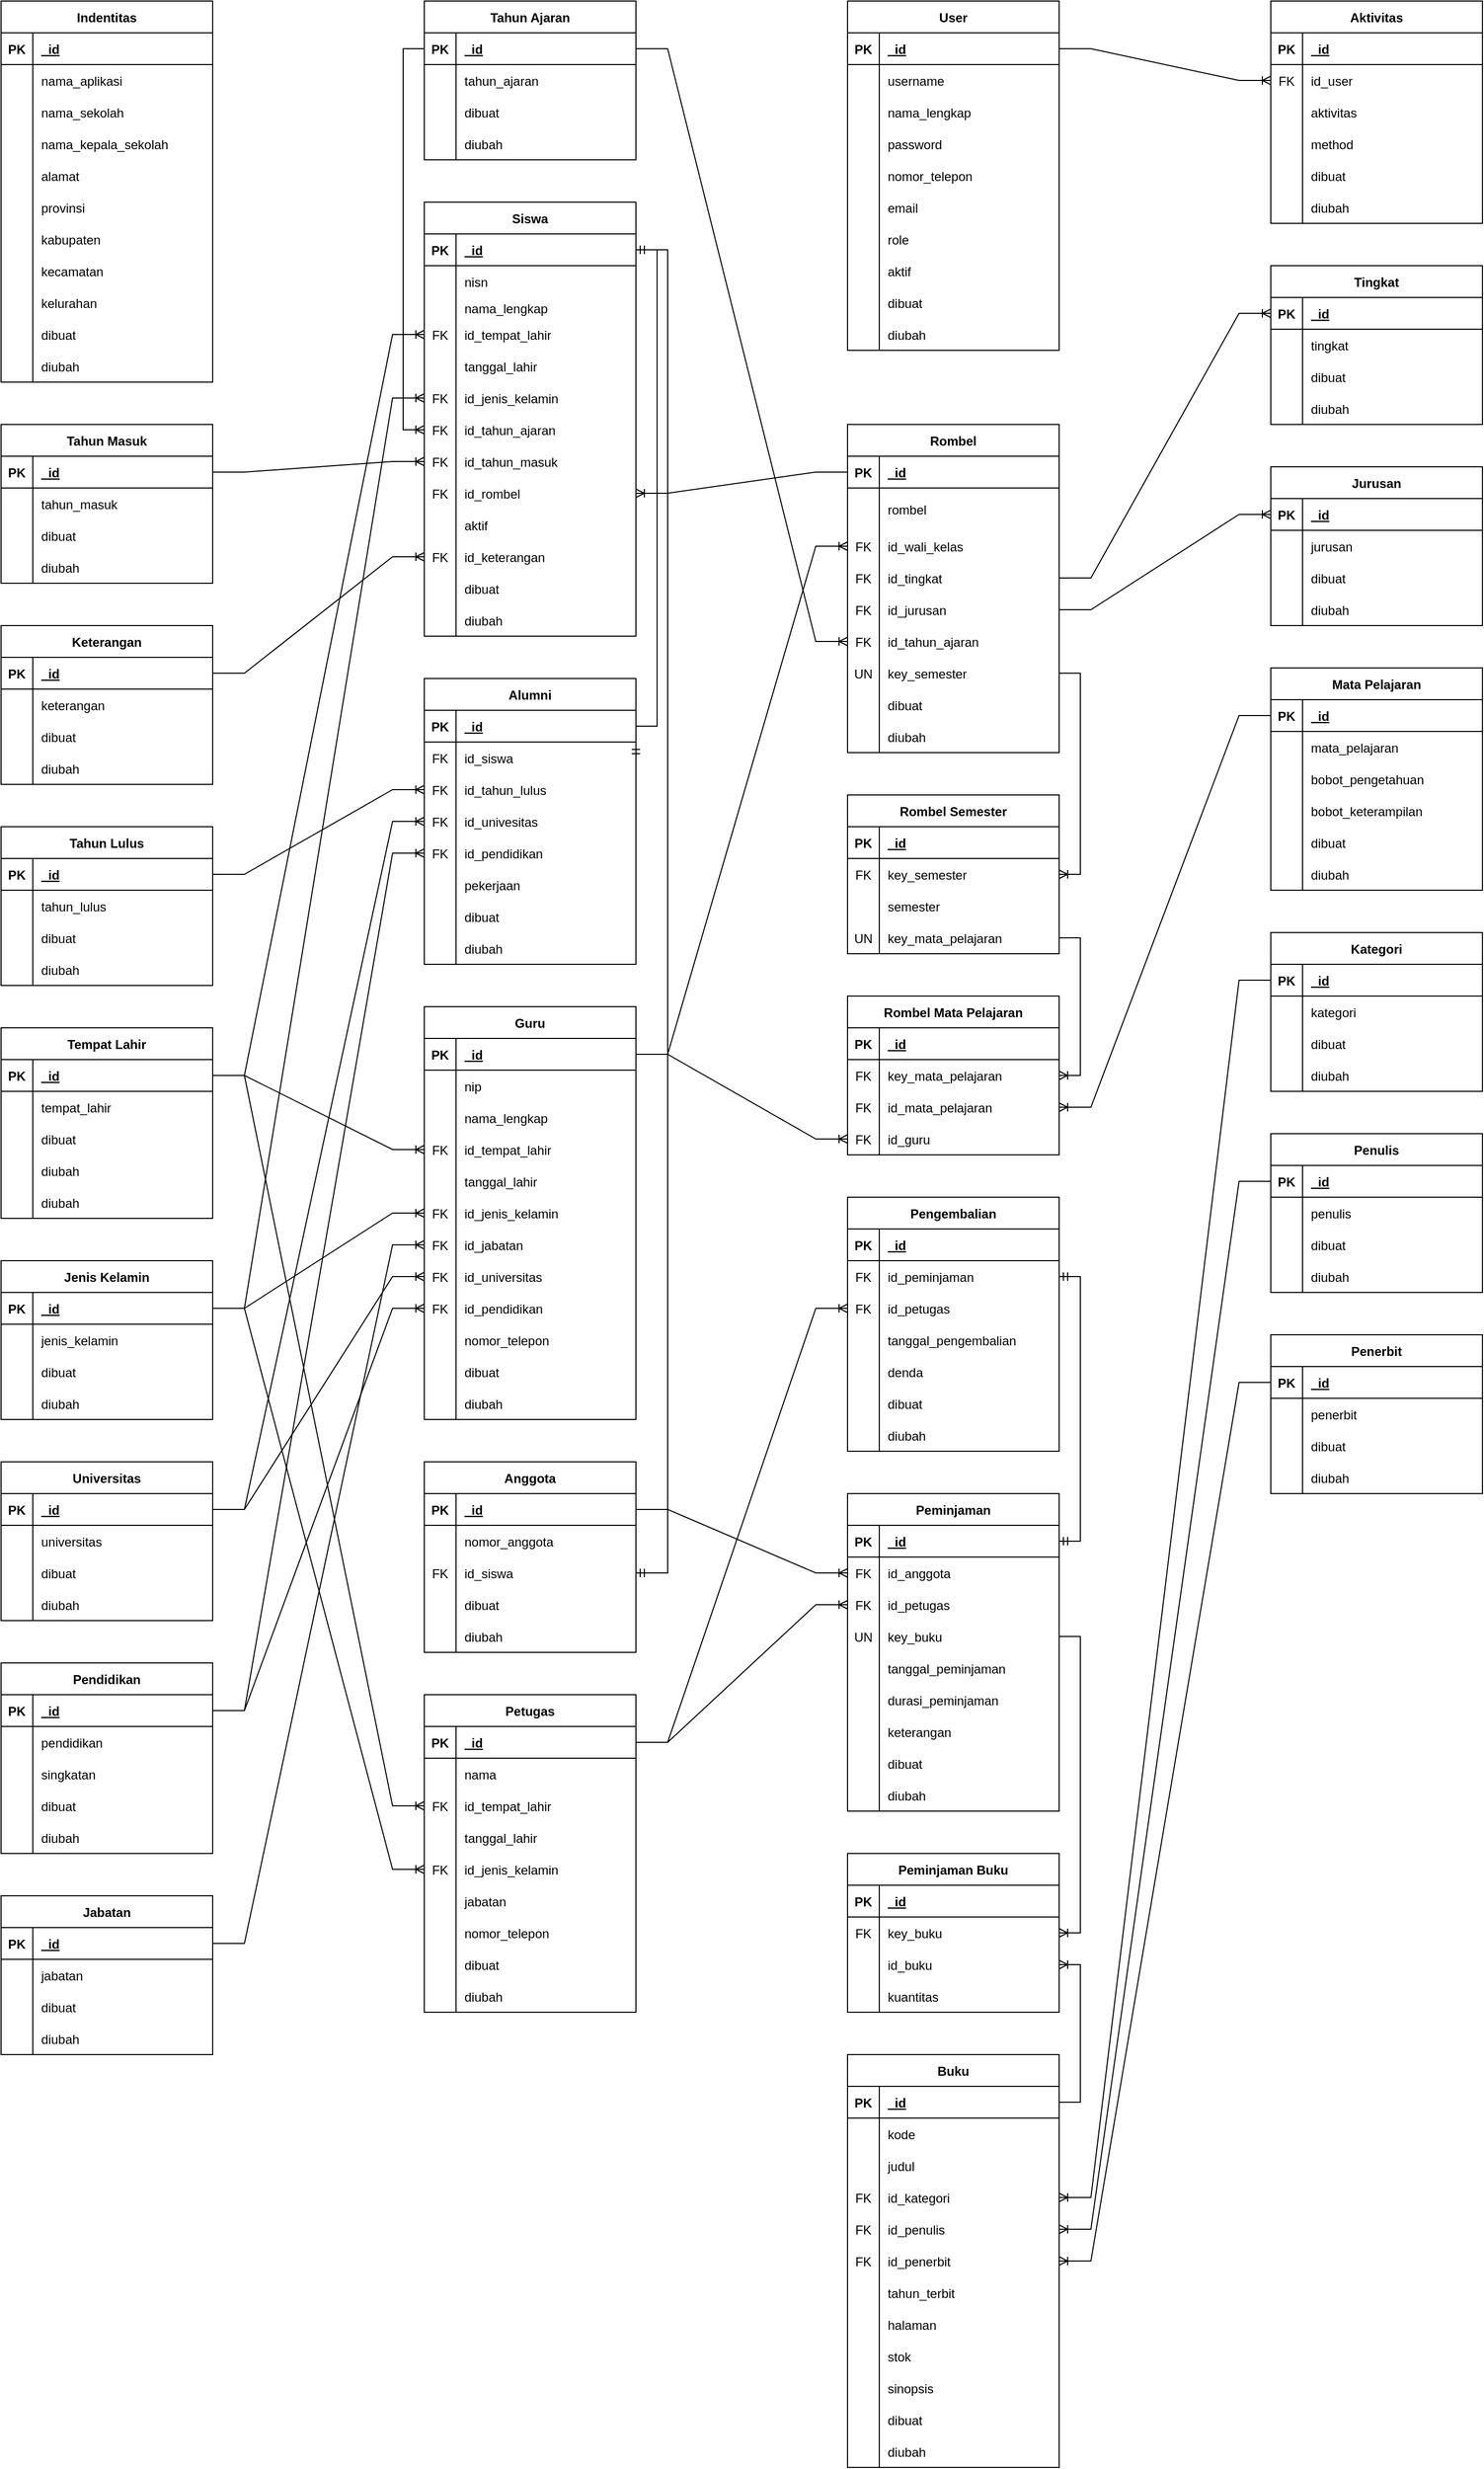<mxfile version="20.5.2" type="device"><diagram id="R2lEEEUBdFMjLlhIrx00" name="Page-1"><mxGraphModel dx="2770" dy="1278" grid="1" gridSize="10" guides="1" tooltips="1" connect="1" arrows="1" fold="1" page="1" pageScale="1" pageWidth="850" pageHeight="1100" math="0" shadow="0" extFonts="Permanent Marker^https://fonts.googleapis.com/css?family=Permanent+Marker"><root><mxCell id="0"/><mxCell id="1" parent="0"/><mxCell id="5tYDcv3NJMQ67WkAN3qI-69" value="Jurusan" style="shape=table;startSize=30;container=1;collapsible=1;childLayout=tableLayout;fixedRows=1;rowLines=0;fontStyle=1;align=center;resizeLast=1;" parent="1" vertex="1"><mxGeometry x="1240" y="480" width="200" height="150" as="geometry"/></mxCell><mxCell id="5tYDcv3NJMQ67WkAN3qI-70" value="" style="shape=tableRow;horizontal=0;startSize=0;swimlaneHead=0;swimlaneBody=0;fillColor=none;collapsible=0;dropTarget=0;points=[[0,0.5],[1,0.5]];portConstraint=eastwest;top=0;left=0;right=0;bottom=1;" parent="5tYDcv3NJMQ67WkAN3qI-69" vertex="1"><mxGeometry y="30" width="200" height="30" as="geometry"/></mxCell><mxCell id="5tYDcv3NJMQ67WkAN3qI-71" value="PK" style="shape=partialRectangle;connectable=0;fillColor=none;top=0;left=0;bottom=0;right=0;fontStyle=1;overflow=hidden;" parent="5tYDcv3NJMQ67WkAN3qI-70" vertex="1"><mxGeometry width="30" height="30" as="geometry"><mxRectangle width="30" height="30" as="alternateBounds"/></mxGeometry></mxCell><mxCell id="5tYDcv3NJMQ67WkAN3qI-72" value="_id" style="shape=partialRectangle;connectable=0;fillColor=none;top=0;left=0;bottom=0;right=0;align=left;spacingLeft=6;fontStyle=5;overflow=hidden;" parent="5tYDcv3NJMQ67WkAN3qI-70" vertex="1"><mxGeometry x="30" width="170" height="30" as="geometry"><mxRectangle width="170" height="30" as="alternateBounds"/></mxGeometry></mxCell><mxCell id="5tYDcv3NJMQ67WkAN3qI-73" value="" style="shape=tableRow;horizontal=0;startSize=0;swimlaneHead=0;swimlaneBody=0;fillColor=none;collapsible=0;dropTarget=0;points=[[0,0.5],[1,0.5]];portConstraint=eastwest;top=0;left=0;right=0;bottom=0;" parent="5tYDcv3NJMQ67WkAN3qI-69" vertex="1"><mxGeometry y="60" width="200" height="30" as="geometry"/></mxCell><mxCell id="5tYDcv3NJMQ67WkAN3qI-74" value="" style="shape=partialRectangle;connectable=0;fillColor=none;top=0;left=0;bottom=0;right=0;editable=1;overflow=hidden;" parent="5tYDcv3NJMQ67WkAN3qI-73" vertex="1"><mxGeometry width="30" height="30" as="geometry"><mxRectangle width="30" height="30" as="alternateBounds"/></mxGeometry></mxCell><mxCell id="5tYDcv3NJMQ67WkAN3qI-75" value="jurusan" style="shape=partialRectangle;connectable=0;fillColor=none;top=0;left=0;bottom=0;right=0;align=left;spacingLeft=6;overflow=hidden;" parent="5tYDcv3NJMQ67WkAN3qI-73" vertex="1"><mxGeometry x="30" width="170" height="30" as="geometry"><mxRectangle width="170" height="30" as="alternateBounds"/></mxGeometry></mxCell><mxCell id="5tYDcv3NJMQ67WkAN3qI-76" value="" style="shape=tableRow;horizontal=0;startSize=0;swimlaneHead=0;swimlaneBody=0;fillColor=none;collapsible=0;dropTarget=0;points=[[0,0.5],[1,0.5]];portConstraint=eastwest;top=0;left=0;right=0;bottom=0;" parent="5tYDcv3NJMQ67WkAN3qI-69" vertex="1"><mxGeometry y="90" width="200" height="30" as="geometry"/></mxCell><mxCell id="5tYDcv3NJMQ67WkAN3qI-77" value="" style="shape=partialRectangle;connectable=0;fillColor=none;top=0;left=0;bottom=0;right=0;editable=1;overflow=hidden;" parent="5tYDcv3NJMQ67WkAN3qI-76" vertex="1"><mxGeometry width="30" height="30" as="geometry"><mxRectangle width="30" height="30" as="alternateBounds"/></mxGeometry></mxCell><mxCell id="5tYDcv3NJMQ67WkAN3qI-78" value="dibuat" style="shape=partialRectangle;connectable=0;fillColor=none;top=0;left=0;bottom=0;right=0;align=left;spacingLeft=6;overflow=hidden;" parent="5tYDcv3NJMQ67WkAN3qI-76" vertex="1"><mxGeometry x="30" width="170" height="30" as="geometry"><mxRectangle width="170" height="30" as="alternateBounds"/></mxGeometry></mxCell><mxCell id="5tYDcv3NJMQ67WkAN3qI-79" value="" style="shape=tableRow;horizontal=0;startSize=0;swimlaneHead=0;swimlaneBody=0;fillColor=none;collapsible=0;dropTarget=0;points=[[0,0.5],[1,0.5]];portConstraint=eastwest;top=0;left=0;right=0;bottom=0;" parent="5tYDcv3NJMQ67WkAN3qI-69" vertex="1"><mxGeometry y="120" width="200" height="30" as="geometry"/></mxCell><mxCell id="5tYDcv3NJMQ67WkAN3qI-80" value="" style="shape=partialRectangle;connectable=0;fillColor=none;top=0;left=0;bottom=0;right=0;editable=1;overflow=hidden;" parent="5tYDcv3NJMQ67WkAN3qI-79" vertex="1"><mxGeometry width="30" height="30" as="geometry"><mxRectangle width="30" height="30" as="alternateBounds"/></mxGeometry></mxCell><mxCell id="5tYDcv3NJMQ67WkAN3qI-81" value="diubah" style="shape=partialRectangle;connectable=0;fillColor=none;top=0;left=0;bottom=0;right=0;align=left;spacingLeft=6;overflow=hidden;" parent="5tYDcv3NJMQ67WkAN3qI-79" vertex="1"><mxGeometry x="30" width="170" height="30" as="geometry"><mxRectangle width="170" height="30" as="alternateBounds"/></mxGeometry></mxCell><mxCell id="5tYDcv3NJMQ67WkAN3qI-82" value="Rombel" style="shape=table;startSize=30;container=1;collapsible=1;childLayout=tableLayout;fixedRows=1;rowLines=0;fontStyle=1;align=center;resizeLast=1;" parent="1" vertex="1"><mxGeometry x="840" y="440" width="200" height="310" as="geometry"/></mxCell><mxCell id="5tYDcv3NJMQ67WkAN3qI-83" value="" style="shape=tableRow;horizontal=0;startSize=0;swimlaneHead=0;swimlaneBody=0;fillColor=none;collapsible=0;dropTarget=0;points=[[0,0.5],[1,0.5]];portConstraint=eastwest;top=0;left=0;right=0;bottom=1;" parent="5tYDcv3NJMQ67WkAN3qI-82" vertex="1"><mxGeometry y="30" width="200" height="30" as="geometry"/></mxCell><mxCell id="5tYDcv3NJMQ67WkAN3qI-84" value="PK" style="shape=partialRectangle;connectable=0;fillColor=none;top=0;left=0;bottom=0;right=0;fontStyle=1;overflow=hidden;" parent="5tYDcv3NJMQ67WkAN3qI-83" vertex="1"><mxGeometry width="30" height="30" as="geometry"><mxRectangle width="30" height="30" as="alternateBounds"/></mxGeometry></mxCell><mxCell id="5tYDcv3NJMQ67WkAN3qI-85" value="_id" style="shape=partialRectangle;connectable=0;fillColor=none;top=0;left=0;bottom=0;right=0;align=left;spacingLeft=6;fontStyle=5;overflow=hidden;" parent="5tYDcv3NJMQ67WkAN3qI-83" vertex="1"><mxGeometry x="30" width="170" height="30" as="geometry"><mxRectangle width="170" height="30" as="alternateBounds"/></mxGeometry></mxCell><mxCell id="5tYDcv3NJMQ67WkAN3qI-86" value="" style="shape=tableRow;horizontal=0;startSize=0;swimlaneHead=0;swimlaneBody=0;fillColor=none;collapsible=0;dropTarget=0;points=[[0,0.5],[1,0.5]];portConstraint=eastwest;top=0;left=0;right=0;bottom=0;" parent="5tYDcv3NJMQ67WkAN3qI-82" vertex="1"><mxGeometry y="60" width="200" height="40" as="geometry"/></mxCell><mxCell id="5tYDcv3NJMQ67WkAN3qI-87" value="" style="shape=partialRectangle;connectable=0;fillColor=none;top=0;left=0;bottom=0;right=0;editable=1;overflow=hidden;" parent="5tYDcv3NJMQ67WkAN3qI-86" vertex="1"><mxGeometry width="30" height="40" as="geometry"><mxRectangle width="30" height="40" as="alternateBounds"/></mxGeometry></mxCell><mxCell id="5tYDcv3NJMQ67WkAN3qI-88" value="rombel" style="shape=partialRectangle;connectable=0;fillColor=none;top=0;left=0;bottom=0;right=0;align=left;spacingLeft=6;overflow=hidden;" parent="5tYDcv3NJMQ67WkAN3qI-86" vertex="1"><mxGeometry x="30" width="170" height="40" as="geometry"><mxRectangle width="170" height="40" as="alternateBounds"/></mxGeometry></mxCell><mxCell id="5tYDcv3NJMQ67WkAN3qI-95" value="" style="shape=tableRow;horizontal=0;startSize=0;swimlaneHead=0;swimlaneBody=0;fillColor=none;collapsible=0;dropTarget=0;points=[[0,0.5],[1,0.5]];portConstraint=eastwest;top=0;left=0;right=0;bottom=0;" parent="5tYDcv3NJMQ67WkAN3qI-82" vertex="1"><mxGeometry y="100" width="200" height="30" as="geometry"/></mxCell><mxCell id="5tYDcv3NJMQ67WkAN3qI-96" value="FK" style="shape=partialRectangle;connectable=0;fillColor=none;top=0;left=0;bottom=0;right=0;editable=1;overflow=hidden;" parent="5tYDcv3NJMQ67WkAN3qI-95" vertex="1"><mxGeometry width="30" height="30" as="geometry"><mxRectangle width="30" height="30" as="alternateBounds"/></mxGeometry></mxCell><mxCell id="5tYDcv3NJMQ67WkAN3qI-97" value="id_wali_kelas" style="shape=partialRectangle;connectable=0;fillColor=none;top=0;left=0;bottom=0;right=0;align=left;spacingLeft=6;overflow=hidden;" parent="5tYDcv3NJMQ67WkAN3qI-95" vertex="1"><mxGeometry x="30" width="170" height="30" as="geometry"><mxRectangle width="170" height="30" as="alternateBounds"/></mxGeometry></mxCell><mxCell id="5tYDcv3NJMQ67WkAN3qI-98" value="" style="shape=tableRow;horizontal=0;startSize=0;swimlaneHead=0;swimlaneBody=0;fillColor=none;collapsible=0;dropTarget=0;points=[[0,0.5],[1,0.5]];portConstraint=eastwest;top=0;left=0;right=0;bottom=0;" parent="5tYDcv3NJMQ67WkAN3qI-82" vertex="1"><mxGeometry y="130" width="200" height="30" as="geometry"/></mxCell><mxCell id="5tYDcv3NJMQ67WkAN3qI-99" value="FK" style="shape=partialRectangle;connectable=0;fillColor=none;top=0;left=0;bottom=0;right=0;editable=1;overflow=hidden;" parent="5tYDcv3NJMQ67WkAN3qI-98" vertex="1"><mxGeometry width="30" height="30" as="geometry"><mxRectangle width="30" height="30" as="alternateBounds"/></mxGeometry></mxCell><mxCell id="5tYDcv3NJMQ67WkAN3qI-100" value="id_tingkat" style="shape=partialRectangle;connectable=0;fillColor=none;top=0;left=0;bottom=0;right=0;align=left;spacingLeft=6;overflow=hidden;" parent="5tYDcv3NJMQ67WkAN3qI-98" vertex="1"><mxGeometry x="30" width="170" height="30" as="geometry"><mxRectangle width="170" height="30" as="alternateBounds"/></mxGeometry></mxCell><mxCell id="5tYDcv3NJMQ67WkAN3qI-104" value="" style="shape=tableRow;horizontal=0;startSize=0;swimlaneHead=0;swimlaneBody=0;fillColor=none;collapsible=0;dropTarget=0;points=[[0,0.5],[1,0.5]];portConstraint=eastwest;top=0;left=0;right=0;bottom=0;" parent="5tYDcv3NJMQ67WkAN3qI-82" vertex="1"><mxGeometry y="160" width="200" height="30" as="geometry"/></mxCell><mxCell id="5tYDcv3NJMQ67WkAN3qI-105" value="FK" style="shape=partialRectangle;connectable=0;fillColor=none;top=0;left=0;bottom=0;right=0;editable=1;overflow=hidden;" parent="5tYDcv3NJMQ67WkAN3qI-104" vertex="1"><mxGeometry width="30" height="30" as="geometry"><mxRectangle width="30" height="30" as="alternateBounds"/></mxGeometry></mxCell><mxCell id="5tYDcv3NJMQ67WkAN3qI-106" value="id_jurusan" style="shape=partialRectangle;connectable=0;fillColor=none;top=0;left=0;bottom=0;right=0;align=left;spacingLeft=6;overflow=hidden;" parent="5tYDcv3NJMQ67WkAN3qI-104" vertex="1"><mxGeometry x="30" width="170" height="30" as="geometry"><mxRectangle width="170" height="30" as="alternateBounds"/></mxGeometry></mxCell><mxCell id="5tYDcv3NJMQ67WkAN3qI-107" value="" style="shape=tableRow;horizontal=0;startSize=0;swimlaneHead=0;swimlaneBody=0;fillColor=none;collapsible=0;dropTarget=0;points=[[0,0.5],[1,0.5]];portConstraint=eastwest;top=0;left=0;right=0;bottom=0;" parent="5tYDcv3NJMQ67WkAN3qI-82" vertex="1"><mxGeometry y="190" width="200" height="30" as="geometry"/></mxCell><mxCell id="5tYDcv3NJMQ67WkAN3qI-108" value="FK" style="shape=partialRectangle;connectable=0;fillColor=none;top=0;left=0;bottom=0;right=0;editable=1;overflow=hidden;" parent="5tYDcv3NJMQ67WkAN3qI-107" vertex="1"><mxGeometry width="30" height="30" as="geometry"><mxRectangle width="30" height="30" as="alternateBounds"/></mxGeometry></mxCell><mxCell id="5tYDcv3NJMQ67WkAN3qI-109" value="id_tahun_ajaran" style="shape=partialRectangle;connectable=0;fillColor=none;top=0;left=0;bottom=0;right=0;align=left;spacingLeft=6;overflow=hidden;" parent="5tYDcv3NJMQ67WkAN3qI-107" vertex="1"><mxGeometry x="30" width="170" height="30" as="geometry"><mxRectangle width="170" height="30" as="alternateBounds"/></mxGeometry></mxCell><mxCell id="5tYDcv3NJMQ67WkAN3qI-110" value="" style="shape=tableRow;horizontal=0;startSize=0;swimlaneHead=0;swimlaneBody=0;fillColor=none;collapsible=0;dropTarget=0;points=[[0,0.5],[1,0.5]];portConstraint=eastwest;top=0;left=0;right=0;bottom=0;" parent="5tYDcv3NJMQ67WkAN3qI-82" vertex="1"><mxGeometry y="220" width="200" height="30" as="geometry"/></mxCell><mxCell id="5tYDcv3NJMQ67WkAN3qI-111" value="UN" style="shape=partialRectangle;connectable=0;fillColor=none;top=0;left=0;bottom=0;right=0;editable=1;overflow=hidden;" parent="5tYDcv3NJMQ67WkAN3qI-110" vertex="1"><mxGeometry width="30" height="30" as="geometry"><mxRectangle width="30" height="30" as="alternateBounds"/></mxGeometry></mxCell><mxCell id="5tYDcv3NJMQ67WkAN3qI-112" value="key_semester" style="shape=partialRectangle;connectable=0;fillColor=none;top=0;left=0;bottom=0;right=0;align=left;spacingLeft=6;overflow=hidden;" parent="5tYDcv3NJMQ67WkAN3qI-110" vertex="1"><mxGeometry x="30" width="170" height="30" as="geometry"><mxRectangle width="170" height="30" as="alternateBounds"/></mxGeometry></mxCell><mxCell id="5tYDcv3NJMQ67WkAN3qI-89" value="" style="shape=tableRow;horizontal=0;startSize=0;swimlaneHead=0;swimlaneBody=0;fillColor=none;collapsible=0;dropTarget=0;points=[[0,0.5],[1,0.5]];portConstraint=eastwest;top=0;left=0;right=0;bottom=0;" parent="5tYDcv3NJMQ67WkAN3qI-82" vertex="1"><mxGeometry y="250" width="200" height="30" as="geometry"/></mxCell><mxCell id="5tYDcv3NJMQ67WkAN3qI-90" value="" style="shape=partialRectangle;connectable=0;fillColor=none;top=0;left=0;bottom=0;right=0;editable=1;overflow=hidden;" parent="5tYDcv3NJMQ67WkAN3qI-89" vertex="1"><mxGeometry width="30" height="30" as="geometry"><mxRectangle width="30" height="30" as="alternateBounds"/></mxGeometry></mxCell><mxCell id="5tYDcv3NJMQ67WkAN3qI-91" value="dibuat" style="shape=partialRectangle;connectable=0;fillColor=none;top=0;left=0;bottom=0;right=0;align=left;spacingLeft=6;overflow=hidden;" parent="5tYDcv3NJMQ67WkAN3qI-89" vertex="1"><mxGeometry x="30" width="170" height="30" as="geometry"><mxRectangle width="170" height="30" as="alternateBounds"/></mxGeometry></mxCell><mxCell id="5tYDcv3NJMQ67WkAN3qI-92" value="" style="shape=tableRow;horizontal=0;startSize=0;swimlaneHead=0;swimlaneBody=0;fillColor=none;collapsible=0;dropTarget=0;points=[[0,0.5],[1,0.5]];portConstraint=eastwest;top=0;left=0;right=0;bottom=0;" parent="5tYDcv3NJMQ67WkAN3qI-82" vertex="1"><mxGeometry y="280" width="200" height="30" as="geometry"/></mxCell><mxCell id="5tYDcv3NJMQ67WkAN3qI-93" value="" style="shape=partialRectangle;connectable=0;fillColor=none;top=0;left=0;bottom=0;right=0;editable=1;overflow=hidden;" parent="5tYDcv3NJMQ67WkAN3qI-92" vertex="1"><mxGeometry width="30" height="30" as="geometry"><mxRectangle width="30" height="30" as="alternateBounds"/></mxGeometry></mxCell><mxCell id="5tYDcv3NJMQ67WkAN3qI-94" value="diubah" style="shape=partialRectangle;connectable=0;fillColor=none;top=0;left=0;bottom=0;right=0;align=left;spacingLeft=6;overflow=hidden;" parent="5tYDcv3NJMQ67WkAN3qI-92" vertex="1"><mxGeometry x="30" width="170" height="30" as="geometry"><mxRectangle width="170" height="30" as="alternateBounds"/></mxGeometry></mxCell><mxCell id="5tYDcv3NJMQ67WkAN3qI-113" value="Rombel Semester" style="shape=table;startSize=30;container=1;collapsible=1;childLayout=tableLayout;fixedRows=1;rowLines=0;fontStyle=1;align=center;resizeLast=1;" parent="1" vertex="1"><mxGeometry x="840" y="790" width="200" height="150" as="geometry"/></mxCell><mxCell id="5tYDcv3NJMQ67WkAN3qI-114" value="" style="shape=tableRow;horizontal=0;startSize=0;swimlaneHead=0;swimlaneBody=0;fillColor=none;collapsible=0;dropTarget=0;points=[[0,0.5],[1,0.5]];portConstraint=eastwest;top=0;left=0;right=0;bottom=1;" parent="5tYDcv3NJMQ67WkAN3qI-113" vertex="1"><mxGeometry y="30" width="200" height="30" as="geometry"/></mxCell><mxCell id="5tYDcv3NJMQ67WkAN3qI-115" value="PK" style="shape=partialRectangle;connectable=0;fillColor=none;top=0;left=0;bottom=0;right=0;fontStyle=1;overflow=hidden;" parent="5tYDcv3NJMQ67WkAN3qI-114" vertex="1"><mxGeometry width="30" height="30" as="geometry"><mxRectangle width="30" height="30" as="alternateBounds"/></mxGeometry></mxCell><mxCell id="5tYDcv3NJMQ67WkAN3qI-116" value="_id" style="shape=partialRectangle;connectable=0;fillColor=none;top=0;left=0;bottom=0;right=0;align=left;spacingLeft=6;fontStyle=5;overflow=hidden;" parent="5tYDcv3NJMQ67WkAN3qI-114" vertex="1"><mxGeometry x="30" width="170" height="30" as="geometry"><mxRectangle width="170" height="30" as="alternateBounds"/></mxGeometry></mxCell><mxCell id="5tYDcv3NJMQ67WkAN3qI-126" value="" style="shape=tableRow;horizontal=0;startSize=0;swimlaneHead=0;swimlaneBody=0;fillColor=none;collapsible=0;dropTarget=0;points=[[0,0.5],[1,0.5]];portConstraint=eastwest;top=0;left=0;right=0;bottom=0;" parent="5tYDcv3NJMQ67WkAN3qI-113" vertex="1"><mxGeometry y="60" width="200" height="30" as="geometry"/></mxCell><mxCell id="5tYDcv3NJMQ67WkAN3qI-127" value="FK" style="shape=partialRectangle;connectable=0;fillColor=none;top=0;left=0;bottom=0;right=0;editable=1;overflow=hidden;" parent="5tYDcv3NJMQ67WkAN3qI-126" vertex="1"><mxGeometry width="30" height="30" as="geometry"><mxRectangle width="30" height="30" as="alternateBounds"/></mxGeometry></mxCell><mxCell id="5tYDcv3NJMQ67WkAN3qI-128" value="key_semester" style="shape=partialRectangle;connectable=0;fillColor=none;top=0;left=0;bottom=0;right=0;align=left;spacingLeft=6;overflow=hidden;" parent="5tYDcv3NJMQ67WkAN3qI-126" vertex="1"><mxGeometry x="30" width="170" height="30" as="geometry"><mxRectangle width="170" height="30" as="alternateBounds"/></mxGeometry></mxCell><mxCell id="5tYDcv3NJMQ67WkAN3qI-117" value="" style="shape=tableRow;horizontal=0;startSize=0;swimlaneHead=0;swimlaneBody=0;fillColor=none;collapsible=0;dropTarget=0;points=[[0,0.5],[1,0.5]];portConstraint=eastwest;top=0;left=0;right=0;bottom=0;" parent="5tYDcv3NJMQ67WkAN3qI-113" vertex="1"><mxGeometry y="90" width="200" height="30" as="geometry"/></mxCell><mxCell id="5tYDcv3NJMQ67WkAN3qI-118" value="" style="shape=partialRectangle;connectable=0;fillColor=none;top=0;left=0;bottom=0;right=0;editable=1;overflow=hidden;" parent="5tYDcv3NJMQ67WkAN3qI-117" vertex="1"><mxGeometry width="30" height="30" as="geometry"><mxRectangle width="30" height="30" as="alternateBounds"/></mxGeometry></mxCell><mxCell id="5tYDcv3NJMQ67WkAN3qI-119" value="semester" style="shape=partialRectangle;connectable=0;fillColor=none;top=0;left=0;bottom=0;right=0;align=left;spacingLeft=6;overflow=hidden;" parent="5tYDcv3NJMQ67WkAN3qI-117" vertex="1"><mxGeometry x="30" width="170" height="30" as="geometry"><mxRectangle width="170" height="30" as="alternateBounds"/></mxGeometry></mxCell><mxCell id="5tYDcv3NJMQ67WkAN3qI-120" value="" style="shape=tableRow;horizontal=0;startSize=0;swimlaneHead=0;swimlaneBody=0;fillColor=none;collapsible=0;dropTarget=0;points=[[0,0.5],[1,0.5]];portConstraint=eastwest;top=0;left=0;right=0;bottom=0;" parent="5tYDcv3NJMQ67WkAN3qI-113" vertex="1"><mxGeometry y="120" width="200" height="30" as="geometry"/></mxCell><mxCell id="5tYDcv3NJMQ67WkAN3qI-121" value="UN" style="shape=partialRectangle;connectable=0;fillColor=none;top=0;left=0;bottom=0;right=0;editable=1;overflow=hidden;" parent="5tYDcv3NJMQ67WkAN3qI-120" vertex="1"><mxGeometry width="30" height="30" as="geometry"><mxRectangle width="30" height="30" as="alternateBounds"/></mxGeometry></mxCell><mxCell id="5tYDcv3NJMQ67WkAN3qI-122" value="key_mata_pelajaran" style="shape=partialRectangle;connectable=0;fillColor=none;top=0;left=0;bottom=0;right=0;align=left;spacingLeft=6;overflow=hidden;" parent="5tYDcv3NJMQ67WkAN3qI-120" vertex="1"><mxGeometry x="30" width="170" height="30" as="geometry"><mxRectangle width="170" height="30" as="alternateBounds"/></mxGeometry></mxCell><mxCell id="5tYDcv3NJMQ67WkAN3qI-129" value="Rombel Mata Pelajaran" style="shape=table;startSize=30;container=1;collapsible=1;childLayout=tableLayout;fixedRows=1;rowLines=0;fontStyle=1;align=center;resizeLast=1;" parent="1" vertex="1"><mxGeometry x="840" y="980" width="200" height="150" as="geometry"/></mxCell><mxCell id="5tYDcv3NJMQ67WkAN3qI-130" value="" style="shape=tableRow;horizontal=0;startSize=0;swimlaneHead=0;swimlaneBody=0;fillColor=none;collapsible=0;dropTarget=0;points=[[0,0.5],[1,0.5]];portConstraint=eastwest;top=0;left=0;right=0;bottom=1;" parent="5tYDcv3NJMQ67WkAN3qI-129" vertex="1"><mxGeometry y="30" width="200" height="30" as="geometry"/></mxCell><mxCell id="5tYDcv3NJMQ67WkAN3qI-131" value="PK" style="shape=partialRectangle;connectable=0;fillColor=none;top=0;left=0;bottom=0;right=0;fontStyle=1;overflow=hidden;" parent="5tYDcv3NJMQ67WkAN3qI-130" vertex="1"><mxGeometry width="30" height="30" as="geometry"><mxRectangle width="30" height="30" as="alternateBounds"/></mxGeometry></mxCell><mxCell id="5tYDcv3NJMQ67WkAN3qI-132" value="_id" style="shape=partialRectangle;connectable=0;fillColor=none;top=0;left=0;bottom=0;right=0;align=left;spacingLeft=6;fontStyle=5;overflow=hidden;" parent="5tYDcv3NJMQ67WkAN3qI-130" vertex="1"><mxGeometry x="30" width="170" height="30" as="geometry"><mxRectangle width="170" height="30" as="alternateBounds"/></mxGeometry></mxCell><mxCell id="5tYDcv3NJMQ67WkAN3qI-142" value="" style="shape=tableRow;horizontal=0;startSize=0;swimlaneHead=0;swimlaneBody=0;fillColor=none;collapsible=0;dropTarget=0;points=[[0,0.5],[1,0.5]];portConstraint=eastwest;top=0;left=0;right=0;bottom=0;" parent="5tYDcv3NJMQ67WkAN3qI-129" vertex="1"><mxGeometry y="60" width="200" height="30" as="geometry"/></mxCell><mxCell id="5tYDcv3NJMQ67WkAN3qI-143" value="FK" style="shape=partialRectangle;connectable=0;fillColor=none;top=0;left=0;bottom=0;right=0;editable=1;overflow=hidden;" parent="5tYDcv3NJMQ67WkAN3qI-142" vertex="1"><mxGeometry width="30" height="30" as="geometry"><mxRectangle width="30" height="30" as="alternateBounds"/></mxGeometry></mxCell><mxCell id="5tYDcv3NJMQ67WkAN3qI-144" value="key_mata_pelajaran" style="shape=partialRectangle;connectable=0;fillColor=none;top=0;left=0;bottom=0;right=0;align=left;spacingLeft=6;overflow=hidden;" parent="5tYDcv3NJMQ67WkAN3qI-142" vertex="1"><mxGeometry x="30" width="170" height="30" as="geometry"><mxRectangle width="170" height="30" as="alternateBounds"/></mxGeometry></mxCell><mxCell id="5tYDcv3NJMQ67WkAN3qI-133" value="" style="shape=tableRow;horizontal=0;startSize=0;swimlaneHead=0;swimlaneBody=0;fillColor=none;collapsible=0;dropTarget=0;points=[[0,0.5],[1,0.5]];portConstraint=eastwest;top=0;left=0;right=0;bottom=0;" parent="5tYDcv3NJMQ67WkAN3qI-129" vertex="1"><mxGeometry y="90" width="200" height="30" as="geometry"/></mxCell><mxCell id="5tYDcv3NJMQ67WkAN3qI-134" value="FK" style="shape=partialRectangle;connectable=0;fillColor=none;top=0;left=0;bottom=0;right=0;editable=1;overflow=hidden;" parent="5tYDcv3NJMQ67WkAN3qI-133" vertex="1"><mxGeometry width="30" height="30" as="geometry"><mxRectangle width="30" height="30" as="alternateBounds"/></mxGeometry></mxCell><mxCell id="5tYDcv3NJMQ67WkAN3qI-135" value="id_mata_pelajaran" style="shape=partialRectangle;connectable=0;fillColor=none;top=0;left=0;bottom=0;right=0;align=left;spacingLeft=6;overflow=hidden;" parent="5tYDcv3NJMQ67WkAN3qI-133" vertex="1"><mxGeometry x="30" width="170" height="30" as="geometry"><mxRectangle width="170" height="30" as="alternateBounds"/></mxGeometry></mxCell><mxCell id="5tYDcv3NJMQ67WkAN3qI-136" value="" style="shape=tableRow;horizontal=0;startSize=0;swimlaneHead=0;swimlaneBody=0;fillColor=none;collapsible=0;dropTarget=0;points=[[0,0.5],[1,0.5]];portConstraint=eastwest;top=0;left=0;right=0;bottom=0;" parent="5tYDcv3NJMQ67WkAN3qI-129" vertex="1"><mxGeometry y="120" width="200" height="30" as="geometry"/></mxCell><mxCell id="5tYDcv3NJMQ67WkAN3qI-137" value="FK" style="shape=partialRectangle;connectable=0;fillColor=none;top=0;left=0;bottom=0;right=0;editable=1;overflow=hidden;" parent="5tYDcv3NJMQ67WkAN3qI-136" vertex="1"><mxGeometry width="30" height="30" as="geometry"><mxRectangle width="30" height="30" as="alternateBounds"/></mxGeometry></mxCell><mxCell id="5tYDcv3NJMQ67WkAN3qI-138" value="id_guru" style="shape=partialRectangle;connectable=0;fillColor=none;top=0;left=0;bottom=0;right=0;align=left;spacingLeft=6;overflow=hidden;" parent="5tYDcv3NJMQ67WkAN3qI-136" vertex="1"><mxGeometry x="30" width="170" height="30" as="geometry"><mxRectangle width="170" height="30" as="alternateBounds"/></mxGeometry></mxCell><mxCell id="5tYDcv3NJMQ67WkAN3qI-158" value="Tingkat" style="shape=table;startSize=30;container=1;collapsible=1;childLayout=tableLayout;fixedRows=1;rowLines=0;fontStyle=1;align=center;resizeLast=1;" parent="1" vertex="1"><mxGeometry x="1240" y="290" width="200" height="150" as="geometry"/></mxCell><mxCell id="5tYDcv3NJMQ67WkAN3qI-159" value="" style="shape=tableRow;horizontal=0;startSize=0;swimlaneHead=0;swimlaneBody=0;fillColor=none;collapsible=0;dropTarget=0;points=[[0,0.5],[1,0.5]];portConstraint=eastwest;top=0;left=0;right=0;bottom=1;" parent="5tYDcv3NJMQ67WkAN3qI-158" vertex="1"><mxGeometry y="30" width="200" height="30" as="geometry"/></mxCell><mxCell id="5tYDcv3NJMQ67WkAN3qI-160" value="PK" style="shape=partialRectangle;connectable=0;fillColor=none;top=0;left=0;bottom=0;right=0;fontStyle=1;overflow=hidden;" parent="5tYDcv3NJMQ67WkAN3qI-159" vertex="1"><mxGeometry width="30" height="30" as="geometry"><mxRectangle width="30" height="30" as="alternateBounds"/></mxGeometry></mxCell><mxCell id="5tYDcv3NJMQ67WkAN3qI-161" value="_id" style="shape=partialRectangle;connectable=0;fillColor=none;top=0;left=0;bottom=0;right=0;align=left;spacingLeft=6;fontStyle=5;overflow=hidden;" parent="5tYDcv3NJMQ67WkAN3qI-159" vertex="1"><mxGeometry x="30" width="170" height="30" as="geometry"><mxRectangle width="170" height="30" as="alternateBounds"/></mxGeometry></mxCell><mxCell id="5tYDcv3NJMQ67WkAN3qI-162" value="" style="shape=tableRow;horizontal=0;startSize=0;swimlaneHead=0;swimlaneBody=0;fillColor=none;collapsible=0;dropTarget=0;points=[[0,0.5],[1,0.5]];portConstraint=eastwest;top=0;left=0;right=0;bottom=0;" parent="5tYDcv3NJMQ67WkAN3qI-158" vertex="1"><mxGeometry y="60" width="200" height="30" as="geometry"/></mxCell><mxCell id="5tYDcv3NJMQ67WkAN3qI-163" value="" style="shape=partialRectangle;connectable=0;fillColor=none;top=0;left=0;bottom=0;right=0;editable=1;overflow=hidden;" parent="5tYDcv3NJMQ67WkAN3qI-162" vertex="1"><mxGeometry width="30" height="30" as="geometry"><mxRectangle width="30" height="30" as="alternateBounds"/></mxGeometry></mxCell><mxCell id="5tYDcv3NJMQ67WkAN3qI-164" value="tingkat" style="shape=partialRectangle;connectable=0;fillColor=none;top=0;left=0;bottom=0;right=0;align=left;spacingLeft=6;overflow=hidden;" parent="5tYDcv3NJMQ67WkAN3qI-162" vertex="1"><mxGeometry x="30" width="170" height="30" as="geometry"><mxRectangle width="170" height="30" as="alternateBounds"/></mxGeometry></mxCell><mxCell id="5tYDcv3NJMQ67WkAN3qI-165" value="" style="shape=tableRow;horizontal=0;startSize=0;swimlaneHead=0;swimlaneBody=0;fillColor=none;collapsible=0;dropTarget=0;points=[[0,0.5],[1,0.5]];portConstraint=eastwest;top=0;left=0;right=0;bottom=0;" parent="5tYDcv3NJMQ67WkAN3qI-158" vertex="1"><mxGeometry y="90" width="200" height="30" as="geometry"/></mxCell><mxCell id="5tYDcv3NJMQ67WkAN3qI-166" value="" style="shape=partialRectangle;connectable=0;fillColor=none;top=0;left=0;bottom=0;right=0;editable=1;overflow=hidden;" parent="5tYDcv3NJMQ67WkAN3qI-165" vertex="1"><mxGeometry width="30" height="30" as="geometry"><mxRectangle width="30" height="30" as="alternateBounds"/></mxGeometry></mxCell><mxCell id="5tYDcv3NJMQ67WkAN3qI-167" value="dibuat" style="shape=partialRectangle;connectable=0;fillColor=none;top=0;left=0;bottom=0;right=0;align=left;spacingLeft=6;overflow=hidden;" parent="5tYDcv3NJMQ67WkAN3qI-165" vertex="1"><mxGeometry x="30" width="170" height="30" as="geometry"><mxRectangle width="170" height="30" as="alternateBounds"/></mxGeometry></mxCell><mxCell id="5tYDcv3NJMQ67WkAN3qI-168" value="" style="shape=tableRow;horizontal=0;startSize=0;swimlaneHead=0;swimlaneBody=0;fillColor=none;collapsible=0;dropTarget=0;points=[[0,0.5],[1,0.5]];portConstraint=eastwest;top=0;left=0;right=0;bottom=0;" parent="5tYDcv3NJMQ67WkAN3qI-158" vertex="1"><mxGeometry y="120" width="200" height="30" as="geometry"/></mxCell><mxCell id="5tYDcv3NJMQ67WkAN3qI-169" value="" style="shape=partialRectangle;connectable=0;fillColor=none;top=0;left=0;bottom=0;right=0;editable=1;overflow=hidden;" parent="5tYDcv3NJMQ67WkAN3qI-168" vertex="1"><mxGeometry width="30" height="30" as="geometry"><mxRectangle width="30" height="30" as="alternateBounds"/></mxGeometry></mxCell><mxCell id="5tYDcv3NJMQ67WkAN3qI-170" value="diubah" style="shape=partialRectangle;connectable=0;fillColor=none;top=0;left=0;bottom=0;right=0;align=left;spacingLeft=6;overflow=hidden;" parent="5tYDcv3NJMQ67WkAN3qI-168" vertex="1"><mxGeometry x="30" width="170" height="30" as="geometry"><mxRectangle width="170" height="30" as="alternateBounds"/></mxGeometry></mxCell><mxCell id="5tYDcv3NJMQ67WkAN3qI-171" value="Alumni" style="shape=table;startSize=30;container=1;collapsible=1;childLayout=tableLayout;fixedRows=1;rowLines=0;fontStyle=1;align=center;resizeLast=1;" parent="1" vertex="1"><mxGeometry x="440" y="680" width="200" height="270" as="geometry"/></mxCell><mxCell id="5tYDcv3NJMQ67WkAN3qI-172" value="" style="shape=tableRow;horizontal=0;startSize=0;swimlaneHead=0;swimlaneBody=0;fillColor=none;collapsible=0;dropTarget=0;points=[[0,0.5],[1,0.5]];portConstraint=eastwest;top=0;left=0;right=0;bottom=1;" parent="5tYDcv3NJMQ67WkAN3qI-171" vertex="1"><mxGeometry y="30" width="200" height="30" as="geometry"/></mxCell><mxCell id="5tYDcv3NJMQ67WkAN3qI-173" value="PK" style="shape=partialRectangle;connectable=0;fillColor=none;top=0;left=0;bottom=0;right=0;fontStyle=1;overflow=hidden;" parent="5tYDcv3NJMQ67WkAN3qI-172" vertex="1"><mxGeometry width="30" height="30" as="geometry"><mxRectangle width="30" height="30" as="alternateBounds"/></mxGeometry></mxCell><mxCell id="5tYDcv3NJMQ67WkAN3qI-174" value="_id" style="shape=partialRectangle;connectable=0;fillColor=none;top=0;left=0;bottom=0;right=0;align=left;spacingLeft=6;fontStyle=5;overflow=hidden;" parent="5tYDcv3NJMQ67WkAN3qI-172" vertex="1"><mxGeometry x="30" width="170" height="30" as="geometry"><mxRectangle width="170" height="30" as="alternateBounds"/></mxGeometry></mxCell><mxCell id="5tYDcv3NJMQ67WkAN3qI-175" value="" style="shape=tableRow;horizontal=0;startSize=0;swimlaneHead=0;swimlaneBody=0;fillColor=none;collapsible=0;dropTarget=0;points=[[0,0.5],[1,0.5]];portConstraint=eastwest;top=0;left=0;right=0;bottom=0;" parent="5tYDcv3NJMQ67WkAN3qI-171" vertex="1"><mxGeometry y="60" width="200" height="30" as="geometry"/></mxCell><mxCell id="5tYDcv3NJMQ67WkAN3qI-176" value="FK" style="shape=partialRectangle;connectable=0;fillColor=none;top=0;left=0;bottom=0;right=0;editable=1;overflow=hidden;" parent="5tYDcv3NJMQ67WkAN3qI-175" vertex="1"><mxGeometry width="30" height="30" as="geometry"><mxRectangle width="30" height="30" as="alternateBounds"/></mxGeometry></mxCell><mxCell id="5tYDcv3NJMQ67WkAN3qI-177" value="id_siswa" style="shape=partialRectangle;connectable=0;fillColor=none;top=0;left=0;bottom=0;right=0;align=left;spacingLeft=6;overflow=hidden;" parent="5tYDcv3NJMQ67WkAN3qI-175" vertex="1"><mxGeometry x="30" width="170" height="30" as="geometry"><mxRectangle width="170" height="30" as="alternateBounds"/></mxGeometry></mxCell><mxCell id="5tYDcv3NJMQ67WkAN3qI-184" value="" style="shape=tableRow;horizontal=0;startSize=0;swimlaneHead=0;swimlaneBody=0;fillColor=none;collapsible=0;dropTarget=0;points=[[0,0.5],[1,0.5]];portConstraint=eastwest;top=0;left=0;right=0;bottom=0;" parent="5tYDcv3NJMQ67WkAN3qI-171" vertex="1"><mxGeometry y="90" width="200" height="30" as="geometry"/></mxCell><mxCell id="5tYDcv3NJMQ67WkAN3qI-185" value="FK" style="shape=partialRectangle;connectable=0;fillColor=none;top=0;left=0;bottom=0;right=0;editable=1;overflow=hidden;" parent="5tYDcv3NJMQ67WkAN3qI-184" vertex="1"><mxGeometry width="30" height="30" as="geometry"><mxRectangle width="30" height="30" as="alternateBounds"/></mxGeometry></mxCell><mxCell id="5tYDcv3NJMQ67WkAN3qI-186" value="id_tahun_lulus" style="shape=partialRectangle;connectable=0;fillColor=none;top=0;left=0;bottom=0;right=0;align=left;spacingLeft=6;overflow=hidden;" parent="5tYDcv3NJMQ67WkAN3qI-184" vertex="1"><mxGeometry x="30" width="170" height="30" as="geometry"><mxRectangle width="170" height="30" as="alternateBounds"/></mxGeometry></mxCell><mxCell id="5tYDcv3NJMQ67WkAN3qI-187" value="" style="shape=tableRow;horizontal=0;startSize=0;swimlaneHead=0;swimlaneBody=0;fillColor=none;collapsible=0;dropTarget=0;points=[[0,0.5],[1,0.5]];portConstraint=eastwest;top=0;left=0;right=0;bottom=0;" parent="5tYDcv3NJMQ67WkAN3qI-171" vertex="1"><mxGeometry y="120" width="200" height="30" as="geometry"/></mxCell><mxCell id="5tYDcv3NJMQ67WkAN3qI-188" value="FK" style="shape=partialRectangle;connectable=0;fillColor=none;top=0;left=0;bottom=0;right=0;fontStyle=0;overflow=hidden;" parent="5tYDcv3NJMQ67WkAN3qI-187" vertex="1"><mxGeometry width="30" height="30" as="geometry"><mxRectangle width="30" height="30" as="alternateBounds"/></mxGeometry></mxCell><mxCell id="5tYDcv3NJMQ67WkAN3qI-189" value="id_univesitas" style="shape=partialRectangle;connectable=0;fillColor=none;top=0;left=0;bottom=0;right=0;align=left;spacingLeft=6;fontStyle=0;overflow=hidden;" parent="5tYDcv3NJMQ67WkAN3qI-187" vertex="1"><mxGeometry x="30" width="170" height="30" as="geometry"><mxRectangle width="170" height="30" as="alternateBounds"/></mxGeometry></mxCell><mxCell id="5tYDcv3NJMQ67WkAN3qI-190" value="" style="shape=tableRow;horizontal=0;startSize=0;swimlaneHead=0;swimlaneBody=0;fillColor=none;collapsible=0;dropTarget=0;points=[[0,0.5],[1,0.5]];portConstraint=eastwest;top=0;left=0;right=0;bottom=0;" parent="5tYDcv3NJMQ67WkAN3qI-171" vertex="1"><mxGeometry y="150" width="200" height="30" as="geometry"/></mxCell><mxCell id="5tYDcv3NJMQ67WkAN3qI-191" value="FK" style="shape=partialRectangle;connectable=0;fillColor=none;top=0;left=0;bottom=0;right=0;editable=1;overflow=hidden;" parent="5tYDcv3NJMQ67WkAN3qI-190" vertex="1"><mxGeometry width="30" height="30" as="geometry"><mxRectangle width="30" height="30" as="alternateBounds"/></mxGeometry></mxCell><mxCell id="5tYDcv3NJMQ67WkAN3qI-192" value="id_pendidikan" style="shape=partialRectangle;connectable=0;fillColor=none;top=0;left=0;bottom=0;right=0;align=left;spacingLeft=6;overflow=hidden;" parent="5tYDcv3NJMQ67WkAN3qI-190" vertex="1"><mxGeometry x="30" width="170" height="30" as="geometry"><mxRectangle width="170" height="30" as="alternateBounds"/></mxGeometry></mxCell><mxCell id="5tYDcv3NJMQ67WkAN3qI-193" value="" style="shape=tableRow;horizontal=0;startSize=0;swimlaneHead=0;swimlaneBody=0;fillColor=none;collapsible=0;dropTarget=0;points=[[0,0.5],[1,0.5]];portConstraint=eastwest;top=0;left=0;right=0;bottom=0;" parent="5tYDcv3NJMQ67WkAN3qI-171" vertex="1"><mxGeometry y="180" width="200" height="30" as="geometry"/></mxCell><mxCell id="5tYDcv3NJMQ67WkAN3qI-194" value="" style="shape=partialRectangle;connectable=0;fillColor=none;top=0;left=0;bottom=0;right=0;editable=1;overflow=hidden;" parent="5tYDcv3NJMQ67WkAN3qI-193" vertex="1"><mxGeometry width="30" height="30" as="geometry"><mxRectangle width="30" height="30" as="alternateBounds"/></mxGeometry></mxCell><mxCell id="5tYDcv3NJMQ67WkAN3qI-195" value="pekerjaan" style="shape=partialRectangle;connectable=0;fillColor=none;top=0;left=0;bottom=0;right=0;align=left;spacingLeft=6;overflow=hidden;" parent="5tYDcv3NJMQ67WkAN3qI-193" vertex="1"><mxGeometry x="30" width="170" height="30" as="geometry"><mxRectangle width="170" height="30" as="alternateBounds"/></mxGeometry></mxCell><mxCell id="5tYDcv3NJMQ67WkAN3qI-178" value="" style="shape=tableRow;horizontal=0;startSize=0;swimlaneHead=0;swimlaneBody=0;fillColor=none;collapsible=0;dropTarget=0;points=[[0,0.5],[1,0.5]];portConstraint=eastwest;top=0;left=0;right=0;bottom=0;" parent="5tYDcv3NJMQ67WkAN3qI-171" vertex="1"><mxGeometry y="210" width="200" height="30" as="geometry"/></mxCell><mxCell id="5tYDcv3NJMQ67WkAN3qI-179" value="" style="shape=partialRectangle;connectable=0;fillColor=none;top=0;left=0;bottom=0;right=0;editable=1;overflow=hidden;" parent="5tYDcv3NJMQ67WkAN3qI-178" vertex="1"><mxGeometry width="30" height="30" as="geometry"><mxRectangle width="30" height="30" as="alternateBounds"/></mxGeometry></mxCell><mxCell id="5tYDcv3NJMQ67WkAN3qI-180" value="dibuat" style="shape=partialRectangle;connectable=0;fillColor=none;top=0;left=0;bottom=0;right=0;align=left;spacingLeft=6;overflow=hidden;" parent="5tYDcv3NJMQ67WkAN3qI-178" vertex="1"><mxGeometry x="30" width="170" height="30" as="geometry"><mxRectangle width="170" height="30" as="alternateBounds"/></mxGeometry></mxCell><mxCell id="5tYDcv3NJMQ67WkAN3qI-181" value="" style="shape=tableRow;horizontal=0;startSize=0;swimlaneHead=0;swimlaneBody=0;fillColor=none;collapsible=0;dropTarget=0;points=[[0,0.5],[1,0.5]];portConstraint=eastwest;top=0;left=0;right=0;bottom=0;" parent="5tYDcv3NJMQ67WkAN3qI-171" vertex="1"><mxGeometry y="240" width="200" height="30" as="geometry"/></mxCell><mxCell id="5tYDcv3NJMQ67WkAN3qI-182" value="" style="shape=partialRectangle;connectable=0;fillColor=none;top=0;left=0;bottom=0;right=0;editable=1;overflow=hidden;" parent="5tYDcv3NJMQ67WkAN3qI-181" vertex="1"><mxGeometry width="30" height="30" as="geometry"><mxRectangle width="30" height="30" as="alternateBounds"/></mxGeometry></mxCell><mxCell id="5tYDcv3NJMQ67WkAN3qI-183" value="diubah" style="shape=partialRectangle;connectable=0;fillColor=none;top=0;left=0;bottom=0;right=0;align=left;spacingLeft=6;overflow=hidden;" parent="5tYDcv3NJMQ67WkAN3qI-181" vertex="1"><mxGeometry x="30" width="170" height="30" as="geometry"><mxRectangle width="170" height="30" as="alternateBounds"/></mxGeometry></mxCell><mxCell id="5tYDcv3NJMQ67WkAN3qI-196" value="Tahun Lulus" style="shape=table;startSize=30;container=1;collapsible=1;childLayout=tableLayout;fixedRows=1;rowLines=0;fontStyle=1;align=center;resizeLast=1;" parent="1" vertex="1"><mxGeometry x="40" y="820" width="200" height="150" as="geometry"/></mxCell><mxCell id="5tYDcv3NJMQ67WkAN3qI-197" value="" style="shape=tableRow;horizontal=0;startSize=0;swimlaneHead=0;swimlaneBody=0;fillColor=none;collapsible=0;dropTarget=0;points=[[0,0.5],[1,0.5]];portConstraint=eastwest;top=0;left=0;right=0;bottom=1;" parent="5tYDcv3NJMQ67WkAN3qI-196" vertex="1"><mxGeometry y="30" width="200" height="30" as="geometry"/></mxCell><mxCell id="5tYDcv3NJMQ67WkAN3qI-198" value="PK" style="shape=partialRectangle;connectable=0;fillColor=none;top=0;left=0;bottom=0;right=0;fontStyle=1;overflow=hidden;" parent="5tYDcv3NJMQ67WkAN3qI-197" vertex="1"><mxGeometry width="30" height="30" as="geometry"><mxRectangle width="30" height="30" as="alternateBounds"/></mxGeometry></mxCell><mxCell id="5tYDcv3NJMQ67WkAN3qI-199" value="_id" style="shape=partialRectangle;connectable=0;fillColor=none;top=0;left=0;bottom=0;right=0;align=left;spacingLeft=6;fontStyle=5;overflow=hidden;" parent="5tYDcv3NJMQ67WkAN3qI-197" vertex="1"><mxGeometry x="30" width="170" height="30" as="geometry"><mxRectangle width="170" height="30" as="alternateBounds"/></mxGeometry></mxCell><mxCell id="5tYDcv3NJMQ67WkAN3qI-200" value="" style="shape=tableRow;horizontal=0;startSize=0;swimlaneHead=0;swimlaneBody=0;fillColor=none;collapsible=0;dropTarget=0;points=[[0,0.5],[1,0.5]];portConstraint=eastwest;top=0;left=0;right=0;bottom=0;" parent="5tYDcv3NJMQ67WkAN3qI-196" vertex="1"><mxGeometry y="60" width="200" height="30" as="geometry"/></mxCell><mxCell id="5tYDcv3NJMQ67WkAN3qI-201" value="" style="shape=partialRectangle;connectable=0;fillColor=none;top=0;left=0;bottom=0;right=0;editable=1;overflow=hidden;" parent="5tYDcv3NJMQ67WkAN3qI-200" vertex="1"><mxGeometry width="30" height="30" as="geometry"><mxRectangle width="30" height="30" as="alternateBounds"/></mxGeometry></mxCell><mxCell id="5tYDcv3NJMQ67WkAN3qI-202" value="tahun_lulus" style="shape=partialRectangle;connectable=0;fillColor=none;top=0;left=0;bottom=0;right=0;align=left;spacingLeft=6;overflow=hidden;" parent="5tYDcv3NJMQ67WkAN3qI-200" vertex="1"><mxGeometry x="30" width="170" height="30" as="geometry"><mxRectangle width="170" height="30" as="alternateBounds"/></mxGeometry></mxCell><mxCell id="5tYDcv3NJMQ67WkAN3qI-203" value="" style="shape=tableRow;horizontal=0;startSize=0;swimlaneHead=0;swimlaneBody=0;fillColor=none;collapsible=0;dropTarget=0;points=[[0,0.5],[1,0.5]];portConstraint=eastwest;top=0;left=0;right=0;bottom=0;" parent="5tYDcv3NJMQ67WkAN3qI-196" vertex="1"><mxGeometry y="90" width="200" height="30" as="geometry"/></mxCell><mxCell id="5tYDcv3NJMQ67WkAN3qI-204" value="" style="shape=partialRectangle;connectable=0;fillColor=none;top=0;left=0;bottom=0;right=0;editable=1;overflow=hidden;" parent="5tYDcv3NJMQ67WkAN3qI-203" vertex="1"><mxGeometry width="30" height="30" as="geometry"><mxRectangle width="30" height="30" as="alternateBounds"/></mxGeometry></mxCell><mxCell id="5tYDcv3NJMQ67WkAN3qI-205" value="dibuat" style="shape=partialRectangle;connectable=0;fillColor=none;top=0;left=0;bottom=0;right=0;align=left;spacingLeft=6;overflow=hidden;" parent="5tYDcv3NJMQ67WkAN3qI-203" vertex="1"><mxGeometry x="30" width="170" height="30" as="geometry"><mxRectangle width="170" height="30" as="alternateBounds"/></mxGeometry></mxCell><mxCell id="5tYDcv3NJMQ67WkAN3qI-206" value="" style="shape=tableRow;horizontal=0;startSize=0;swimlaneHead=0;swimlaneBody=0;fillColor=none;collapsible=0;dropTarget=0;points=[[0,0.5],[1,0.5]];portConstraint=eastwest;top=0;left=0;right=0;bottom=0;" parent="5tYDcv3NJMQ67WkAN3qI-196" vertex="1"><mxGeometry y="120" width="200" height="30" as="geometry"/></mxCell><mxCell id="5tYDcv3NJMQ67WkAN3qI-207" value="" style="shape=partialRectangle;connectable=0;fillColor=none;top=0;left=0;bottom=0;right=0;editable=1;overflow=hidden;" parent="5tYDcv3NJMQ67WkAN3qI-206" vertex="1"><mxGeometry width="30" height="30" as="geometry"><mxRectangle width="30" height="30" as="alternateBounds"/></mxGeometry></mxCell><mxCell id="5tYDcv3NJMQ67WkAN3qI-208" value="diubah" style="shape=partialRectangle;connectable=0;fillColor=none;top=0;left=0;bottom=0;right=0;align=left;spacingLeft=6;overflow=hidden;" parent="5tYDcv3NJMQ67WkAN3qI-206" vertex="1"><mxGeometry x="30" width="170" height="30" as="geometry"><mxRectangle width="170" height="30" as="alternateBounds"/></mxGeometry></mxCell><mxCell id="5tYDcv3NJMQ67WkAN3qI-209" value="Keterangan" style="shape=table;startSize=30;container=1;collapsible=1;childLayout=tableLayout;fixedRows=1;rowLines=0;fontStyle=1;align=center;resizeLast=1;" parent="1" vertex="1"><mxGeometry x="40" y="630" width="200" height="150" as="geometry"/></mxCell><mxCell id="5tYDcv3NJMQ67WkAN3qI-210" value="" style="shape=tableRow;horizontal=0;startSize=0;swimlaneHead=0;swimlaneBody=0;fillColor=none;collapsible=0;dropTarget=0;points=[[0,0.5],[1,0.5]];portConstraint=eastwest;top=0;left=0;right=0;bottom=1;" parent="5tYDcv3NJMQ67WkAN3qI-209" vertex="1"><mxGeometry y="30" width="200" height="30" as="geometry"/></mxCell><mxCell id="5tYDcv3NJMQ67WkAN3qI-211" value="PK" style="shape=partialRectangle;connectable=0;fillColor=none;top=0;left=0;bottom=0;right=0;fontStyle=1;overflow=hidden;" parent="5tYDcv3NJMQ67WkAN3qI-210" vertex="1"><mxGeometry width="30" height="30" as="geometry"><mxRectangle width="30" height="30" as="alternateBounds"/></mxGeometry></mxCell><mxCell id="5tYDcv3NJMQ67WkAN3qI-212" value="_id" style="shape=partialRectangle;connectable=0;fillColor=none;top=0;left=0;bottom=0;right=0;align=left;spacingLeft=6;fontStyle=5;overflow=hidden;" parent="5tYDcv3NJMQ67WkAN3qI-210" vertex="1"><mxGeometry x="30" width="170" height="30" as="geometry"><mxRectangle width="170" height="30" as="alternateBounds"/></mxGeometry></mxCell><mxCell id="5tYDcv3NJMQ67WkAN3qI-213" value="" style="shape=tableRow;horizontal=0;startSize=0;swimlaneHead=0;swimlaneBody=0;fillColor=none;collapsible=0;dropTarget=0;points=[[0,0.5],[1,0.5]];portConstraint=eastwest;top=0;left=0;right=0;bottom=0;" parent="5tYDcv3NJMQ67WkAN3qI-209" vertex="1"><mxGeometry y="60" width="200" height="30" as="geometry"/></mxCell><mxCell id="5tYDcv3NJMQ67WkAN3qI-214" value="" style="shape=partialRectangle;connectable=0;fillColor=none;top=0;left=0;bottom=0;right=0;editable=1;overflow=hidden;" parent="5tYDcv3NJMQ67WkAN3qI-213" vertex="1"><mxGeometry width="30" height="30" as="geometry"><mxRectangle width="30" height="30" as="alternateBounds"/></mxGeometry></mxCell><mxCell id="5tYDcv3NJMQ67WkAN3qI-215" value="keterangan" style="shape=partialRectangle;connectable=0;fillColor=none;top=0;left=0;bottom=0;right=0;align=left;spacingLeft=6;overflow=hidden;" parent="5tYDcv3NJMQ67WkAN3qI-213" vertex="1"><mxGeometry x="30" width="170" height="30" as="geometry"><mxRectangle width="170" height="30" as="alternateBounds"/></mxGeometry></mxCell><mxCell id="5tYDcv3NJMQ67WkAN3qI-216" value="" style="shape=tableRow;horizontal=0;startSize=0;swimlaneHead=0;swimlaneBody=0;fillColor=none;collapsible=0;dropTarget=0;points=[[0,0.5],[1,0.5]];portConstraint=eastwest;top=0;left=0;right=0;bottom=0;" parent="5tYDcv3NJMQ67WkAN3qI-209" vertex="1"><mxGeometry y="90" width="200" height="30" as="geometry"/></mxCell><mxCell id="5tYDcv3NJMQ67WkAN3qI-217" value="" style="shape=partialRectangle;connectable=0;fillColor=none;top=0;left=0;bottom=0;right=0;editable=1;overflow=hidden;" parent="5tYDcv3NJMQ67WkAN3qI-216" vertex="1"><mxGeometry width="30" height="30" as="geometry"><mxRectangle width="30" height="30" as="alternateBounds"/></mxGeometry></mxCell><mxCell id="5tYDcv3NJMQ67WkAN3qI-218" value="dibuat" style="shape=partialRectangle;connectable=0;fillColor=none;top=0;left=0;bottom=0;right=0;align=left;spacingLeft=6;overflow=hidden;" parent="5tYDcv3NJMQ67WkAN3qI-216" vertex="1"><mxGeometry x="30" width="170" height="30" as="geometry"><mxRectangle width="170" height="30" as="alternateBounds"/></mxGeometry></mxCell><mxCell id="5tYDcv3NJMQ67WkAN3qI-219" value="" style="shape=tableRow;horizontal=0;startSize=0;swimlaneHead=0;swimlaneBody=0;fillColor=none;collapsible=0;dropTarget=0;points=[[0,0.5],[1,0.5]];portConstraint=eastwest;top=0;left=0;right=0;bottom=0;" parent="5tYDcv3NJMQ67WkAN3qI-209" vertex="1"><mxGeometry y="120" width="200" height="30" as="geometry"/></mxCell><mxCell id="5tYDcv3NJMQ67WkAN3qI-220" value="" style="shape=partialRectangle;connectable=0;fillColor=none;top=0;left=0;bottom=0;right=0;editable=1;overflow=hidden;" parent="5tYDcv3NJMQ67WkAN3qI-219" vertex="1"><mxGeometry width="30" height="30" as="geometry"><mxRectangle width="30" height="30" as="alternateBounds"/></mxGeometry></mxCell><mxCell id="5tYDcv3NJMQ67WkAN3qI-221" value="diubah" style="shape=partialRectangle;connectable=0;fillColor=none;top=0;left=0;bottom=0;right=0;align=left;spacingLeft=6;overflow=hidden;" parent="5tYDcv3NJMQ67WkAN3qI-219" vertex="1"><mxGeometry x="30" width="170" height="30" as="geometry"><mxRectangle width="170" height="30" as="alternateBounds"/></mxGeometry></mxCell><mxCell id="5tYDcv3NJMQ67WkAN3qI-222" value="Siswa" style="shape=table;startSize=30;container=1;collapsible=1;childLayout=tableLayout;fixedRows=1;rowLines=0;fontStyle=1;align=center;resizeLast=1;" parent="1" vertex="1"><mxGeometry x="440" y="230" width="200" height="410" as="geometry"/></mxCell><mxCell id="5tYDcv3NJMQ67WkAN3qI-223" value="" style="shape=tableRow;horizontal=0;startSize=0;swimlaneHead=0;swimlaneBody=0;fillColor=none;collapsible=0;dropTarget=0;points=[[0,0.5],[1,0.5]];portConstraint=eastwest;top=0;left=0;right=0;bottom=1;" parent="5tYDcv3NJMQ67WkAN3qI-222" vertex="1"><mxGeometry y="30" width="200" height="30" as="geometry"/></mxCell><mxCell id="5tYDcv3NJMQ67WkAN3qI-224" value="PK" style="shape=partialRectangle;connectable=0;fillColor=none;top=0;left=0;bottom=0;right=0;fontStyle=1;overflow=hidden;" parent="5tYDcv3NJMQ67WkAN3qI-223" vertex="1"><mxGeometry width="30" height="30" as="geometry"><mxRectangle width="30" height="30" as="alternateBounds"/></mxGeometry></mxCell><mxCell id="5tYDcv3NJMQ67WkAN3qI-225" value="_id" style="shape=partialRectangle;connectable=0;fillColor=none;top=0;left=0;bottom=0;right=0;align=left;spacingLeft=6;fontStyle=5;overflow=hidden;" parent="5tYDcv3NJMQ67WkAN3qI-223" vertex="1"><mxGeometry x="30" width="170" height="30" as="geometry"><mxRectangle width="170" height="30" as="alternateBounds"/></mxGeometry></mxCell><mxCell id="5tYDcv3NJMQ67WkAN3qI-226" value="" style="shape=tableRow;horizontal=0;startSize=0;swimlaneHead=0;swimlaneBody=0;fillColor=none;collapsible=0;dropTarget=0;points=[[0,0.5],[1,0.5]];portConstraint=eastwest;top=0;left=0;right=0;bottom=0;" parent="5tYDcv3NJMQ67WkAN3qI-222" vertex="1"><mxGeometry y="60" width="200" height="30" as="geometry"/></mxCell><mxCell id="5tYDcv3NJMQ67WkAN3qI-227" value="" style="shape=partialRectangle;connectable=0;fillColor=none;top=0;left=0;bottom=0;right=0;editable=1;overflow=hidden;" parent="5tYDcv3NJMQ67WkAN3qI-226" vertex="1"><mxGeometry width="30" height="30" as="geometry"><mxRectangle width="30" height="30" as="alternateBounds"/></mxGeometry></mxCell><mxCell id="5tYDcv3NJMQ67WkAN3qI-228" value="nisn" style="shape=partialRectangle;connectable=0;fillColor=none;top=0;left=0;bottom=0;right=0;align=left;spacingLeft=6;overflow=hidden;" parent="5tYDcv3NJMQ67WkAN3qI-226" vertex="1"><mxGeometry x="30" width="170" height="30" as="geometry"><mxRectangle width="170" height="30" as="alternateBounds"/></mxGeometry></mxCell><mxCell id="5tYDcv3NJMQ67WkAN3qI-235" value="" style="shape=tableRow;horizontal=0;startSize=0;swimlaneHead=0;swimlaneBody=0;fillColor=none;collapsible=0;dropTarget=0;points=[[0,0.5],[1,0.5]];portConstraint=eastwest;top=0;left=0;right=0;bottom=0;" parent="5tYDcv3NJMQ67WkAN3qI-222" vertex="1"><mxGeometry y="90" width="200" height="20" as="geometry"/></mxCell><mxCell id="5tYDcv3NJMQ67WkAN3qI-236" value="" style="shape=partialRectangle;connectable=0;fillColor=none;top=0;left=0;bottom=0;right=0;editable=1;overflow=hidden;" parent="5tYDcv3NJMQ67WkAN3qI-235" vertex="1"><mxGeometry width="30" height="20" as="geometry"><mxRectangle width="30" height="20" as="alternateBounds"/></mxGeometry></mxCell><mxCell id="5tYDcv3NJMQ67WkAN3qI-237" value="nama_lengkap" style="shape=partialRectangle;connectable=0;fillColor=none;top=0;left=0;bottom=0;right=0;align=left;spacingLeft=6;overflow=hidden;" parent="5tYDcv3NJMQ67WkAN3qI-235" vertex="1"><mxGeometry x="30" width="170" height="20" as="geometry"><mxRectangle width="170" height="20" as="alternateBounds"/></mxGeometry></mxCell><mxCell id="5tYDcv3NJMQ67WkAN3qI-238" value="" style="shape=tableRow;horizontal=0;startSize=0;swimlaneHead=0;swimlaneBody=0;fillColor=none;collapsible=0;dropTarget=0;points=[[0,0.5],[1,0.5]];portConstraint=eastwest;top=0;left=0;right=0;bottom=0;" parent="5tYDcv3NJMQ67WkAN3qI-222" vertex="1"><mxGeometry y="110" width="200" height="30" as="geometry"/></mxCell><mxCell id="5tYDcv3NJMQ67WkAN3qI-239" value="FK" style="shape=partialRectangle;connectable=0;fillColor=none;top=0;left=0;bottom=0;right=0;editable=1;overflow=hidden;" parent="5tYDcv3NJMQ67WkAN3qI-238" vertex="1"><mxGeometry width="30" height="30" as="geometry"><mxRectangle width="30" height="30" as="alternateBounds"/></mxGeometry></mxCell><mxCell id="5tYDcv3NJMQ67WkAN3qI-240" value="id_tempat_lahir" style="shape=partialRectangle;connectable=0;fillColor=none;top=0;left=0;bottom=0;right=0;align=left;spacingLeft=6;overflow=hidden;" parent="5tYDcv3NJMQ67WkAN3qI-238" vertex="1"><mxGeometry x="30" width="170" height="30" as="geometry"><mxRectangle width="170" height="30" as="alternateBounds"/></mxGeometry></mxCell><mxCell id="5tYDcv3NJMQ67WkAN3qI-241" value="" style="shape=tableRow;horizontal=0;startSize=0;swimlaneHead=0;swimlaneBody=0;fillColor=none;collapsible=0;dropTarget=0;points=[[0,0.5],[1,0.5]];portConstraint=eastwest;top=0;left=0;right=0;bottom=0;" parent="5tYDcv3NJMQ67WkAN3qI-222" vertex="1"><mxGeometry y="140" width="200" height="30" as="geometry"/></mxCell><mxCell id="5tYDcv3NJMQ67WkAN3qI-242" value="" style="shape=partialRectangle;connectable=0;fillColor=none;top=0;left=0;bottom=0;right=0;editable=1;overflow=hidden;" parent="5tYDcv3NJMQ67WkAN3qI-241" vertex="1"><mxGeometry width="30" height="30" as="geometry"><mxRectangle width="30" height="30" as="alternateBounds"/></mxGeometry></mxCell><mxCell id="5tYDcv3NJMQ67WkAN3qI-243" value="tanggal_lahir" style="shape=partialRectangle;connectable=0;fillColor=none;top=0;left=0;bottom=0;right=0;align=left;spacingLeft=6;overflow=hidden;" parent="5tYDcv3NJMQ67WkAN3qI-241" vertex="1"><mxGeometry x="30" width="170" height="30" as="geometry"><mxRectangle width="170" height="30" as="alternateBounds"/></mxGeometry></mxCell><mxCell id="5tYDcv3NJMQ67WkAN3qI-244" value="" style="shape=tableRow;horizontal=0;startSize=0;swimlaneHead=0;swimlaneBody=0;fillColor=none;collapsible=0;dropTarget=0;points=[[0,0.5],[1,0.5]];portConstraint=eastwest;top=0;left=0;right=0;bottom=0;" parent="5tYDcv3NJMQ67WkAN3qI-222" vertex="1"><mxGeometry y="170" width="200" height="30" as="geometry"/></mxCell><mxCell id="5tYDcv3NJMQ67WkAN3qI-245" value="FK" style="shape=partialRectangle;connectable=0;fillColor=none;top=0;left=0;bottom=0;right=0;editable=1;overflow=hidden;" parent="5tYDcv3NJMQ67WkAN3qI-244" vertex="1"><mxGeometry width="30" height="30" as="geometry"><mxRectangle width="30" height="30" as="alternateBounds"/></mxGeometry></mxCell><mxCell id="5tYDcv3NJMQ67WkAN3qI-246" value="id_jenis_kelamin" style="shape=partialRectangle;connectable=0;fillColor=none;top=0;left=0;bottom=0;right=0;align=left;spacingLeft=6;overflow=hidden;" parent="5tYDcv3NJMQ67WkAN3qI-244" vertex="1"><mxGeometry x="30" width="170" height="30" as="geometry"><mxRectangle width="170" height="30" as="alternateBounds"/></mxGeometry></mxCell><mxCell id="5kJIX6ZCN3ywASjWD_g7-2" value="" style="shape=tableRow;horizontal=0;startSize=0;swimlaneHead=0;swimlaneBody=0;fillColor=none;collapsible=0;dropTarget=0;points=[[0,0.5],[1,0.5]];portConstraint=eastwest;top=0;left=0;right=0;bottom=0;" vertex="1" parent="5tYDcv3NJMQ67WkAN3qI-222"><mxGeometry y="200" width="200" height="30" as="geometry"/></mxCell><mxCell id="5kJIX6ZCN3ywASjWD_g7-3" value="FK" style="shape=partialRectangle;connectable=0;fillColor=none;top=0;left=0;bottom=0;right=0;fontStyle=0;overflow=hidden;" vertex="1" parent="5kJIX6ZCN3ywASjWD_g7-2"><mxGeometry width="30" height="30" as="geometry"><mxRectangle width="30" height="30" as="alternateBounds"/></mxGeometry></mxCell><mxCell id="5kJIX6ZCN3ywASjWD_g7-4" value="id_tahun_ajaran" style="shape=partialRectangle;connectable=0;fillColor=none;top=0;left=0;bottom=0;right=0;align=left;spacingLeft=6;fontStyle=0;overflow=hidden;" vertex="1" parent="5kJIX6ZCN3ywASjWD_g7-2"><mxGeometry x="30" width="170" height="30" as="geometry"><mxRectangle width="170" height="30" as="alternateBounds"/></mxGeometry></mxCell><mxCell id="5tYDcv3NJMQ67WkAN3qI-247" value="" style="shape=tableRow;horizontal=0;startSize=0;swimlaneHead=0;swimlaneBody=0;fillColor=none;collapsible=0;dropTarget=0;points=[[0,0.5],[1,0.5]];portConstraint=eastwest;top=0;left=0;right=0;bottom=0;" parent="5tYDcv3NJMQ67WkAN3qI-222" vertex="1"><mxGeometry y="230" width="200" height="30" as="geometry"/></mxCell><mxCell id="5tYDcv3NJMQ67WkAN3qI-248" value="FK" style="shape=partialRectangle;connectable=0;fillColor=none;top=0;left=0;bottom=0;right=0;editable=1;overflow=hidden;" parent="5tYDcv3NJMQ67WkAN3qI-247" vertex="1"><mxGeometry width="30" height="30" as="geometry"><mxRectangle width="30" height="30" as="alternateBounds"/></mxGeometry></mxCell><mxCell id="5tYDcv3NJMQ67WkAN3qI-249" value="id_tahun_masuk" style="shape=partialRectangle;connectable=0;fillColor=none;top=0;left=0;bottom=0;right=0;align=left;spacingLeft=6;overflow=hidden;" parent="5tYDcv3NJMQ67WkAN3qI-247" vertex="1"><mxGeometry x="30" width="170" height="30" as="geometry"><mxRectangle width="170" height="30" as="alternateBounds"/></mxGeometry></mxCell><mxCell id="5tYDcv3NJMQ67WkAN3qI-250" value="" style="shape=tableRow;horizontal=0;startSize=0;swimlaneHead=0;swimlaneBody=0;fillColor=none;collapsible=0;dropTarget=0;points=[[0,0.5],[1,0.5]];portConstraint=eastwest;top=0;left=0;right=0;bottom=0;" parent="5tYDcv3NJMQ67WkAN3qI-222" vertex="1"><mxGeometry y="260" width="200" height="30" as="geometry"/></mxCell><mxCell id="5tYDcv3NJMQ67WkAN3qI-251" value="FK" style="shape=partialRectangle;connectable=0;fillColor=none;top=0;left=0;bottom=0;right=0;editable=1;overflow=hidden;" parent="5tYDcv3NJMQ67WkAN3qI-250" vertex="1"><mxGeometry width="30" height="30" as="geometry"><mxRectangle width="30" height="30" as="alternateBounds"/></mxGeometry></mxCell><mxCell id="5tYDcv3NJMQ67WkAN3qI-252" value="id_rombel" style="shape=partialRectangle;connectable=0;fillColor=none;top=0;left=0;bottom=0;right=0;align=left;spacingLeft=6;overflow=hidden;" parent="5tYDcv3NJMQ67WkAN3qI-250" vertex="1"><mxGeometry x="30" width="170" height="30" as="geometry"><mxRectangle width="170" height="30" as="alternateBounds"/></mxGeometry></mxCell><mxCell id="5tYDcv3NJMQ67WkAN3qI-253" value="" style="shape=tableRow;horizontal=0;startSize=0;swimlaneHead=0;swimlaneBody=0;fillColor=none;collapsible=0;dropTarget=0;points=[[0,0.5],[1,0.5]];portConstraint=eastwest;top=0;left=0;right=0;bottom=0;" parent="5tYDcv3NJMQ67WkAN3qI-222" vertex="1"><mxGeometry y="290" width="200" height="30" as="geometry"/></mxCell><mxCell id="5tYDcv3NJMQ67WkAN3qI-254" value="" style="shape=partialRectangle;connectable=0;fillColor=none;top=0;left=0;bottom=0;right=0;editable=1;overflow=hidden;" parent="5tYDcv3NJMQ67WkAN3qI-253" vertex="1"><mxGeometry width="30" height="30" as="geometry"><mxRectangle width="30" height="30" as="alternateBounds"/></mxGeometry></mxCell><mxCell id="5tYDcv3NJMQ67WkAN3qI-255" value="aktif" style="shape=partialRectangle;connectable=0;fillColor=none;top=0;left=0;bottom=0;right=0;align=left;spacingLeft=6;overflow=hidden;" parent="5tYDcv3NJMQ67WkAN3qI-253" vertex="1"><mxGeometry x="30" width="170" height="30" as="geometry"><mxRectangle width="170" height="30" as="alternateBounds"/></mxGeometry></mxCell><mxCell id="5tYDcv3NJMQ67WkAN3qI-256" value="" style="shape=tableRow;horizontal=0;startSize=0;swimlaneHead=0;swimlaneBody=0;fillColor=none;collapsible=0;dropTarget=0;points=[[0,0.5],[1,0.5]];portConstraint=eastwest;top=0;left=0;right=0;bottom=0;" parent="5tYDcv3NJMQ67WkAN3qI-222" vertex="1"><mxGeometry y="320" width="200" height="30" as="geometry"/></mxCell><mxCell id="5tYDcv3NJMQ67WkAN3qI-257" value="FK" style="shape=partialRectangle;connectable=0;fillColor=none;top=0;left=0;bottom=0;right=0;editable=1;overflow=hidden;" parent="5tYDcv3NJMQ67WkAN3qI-256" vertex="1"><mxGeometry width="30" height="30" as="geometry"><mxRectangle width="30" height="30" as="alternateBounds"/></mxGeometry></mxCell><mxCell id="5tYDcv3NJMQ67WkAN3qI-258" value="id_keterangan" style="shape=partialRectangle;connectable=0;fillColor=none;top=0;left=0;bottom=0;right=0;align=left;spacingLeft=6;overflow=hidden;" parent="5tYDcv3NJMQ67WkAN3qI-256" vertex="1"><mxGeometry x="30" width="170" height="30" as="geometry"><mxRectangle width="170" height="30" as="alternateBounds"/></mxGeometry></mxCell><mxCell id="5tYDcv3NJMQ67WkAN3qI-229" value="" style="shape=tableRow;horizontal=0;startSize=0;swimlaneHead=0;swimlaneBody=0;fillColor=none;collapsible=0;dropTarget=0;points=[[0,0.5],[1,0.5]];portConstraint=eastwest;top=0;left=0;right=0;bottom=0;" parent="5tYDcv3NJMQ67WkAN3qI-222" vertex="1"><mxGeometry y="350" width="200" height="30" as="geometry"/></mxCell><mxCell id="5tYDcv3NJMQ67WkAN3qI-230" value="" style="shape=partialRectangle;connectable=0;fillColor=none;top=0;left=0;bottom=0;right=0;editable=1;overflow=hidden;" parent="5tYDcv3NJMQ67WkAN3qI-229" vertex="1"><mxGeometry width="30" height="30" as="geometry"><mxRectangle width="30" height="30" as="alternateBounds"/></mxGeometry></mxCell><mxCell id="5tYDcv3NJMQ67WkAN3qI-231" value="dibuat" style="shape=partialRectangle;connectable=0;fillColor=none;top=0;left=0;bottom=0;right=0;align=left;spacingLeft=6;overflow=hidden;" parent="5tYDcv3NJMQ67WkAN3qI-229" vertex="1"><mxGeometry x="30" width="170" height="30" as="geometry"><mxRectangle width="170" height="30" as="alternateBounds"/></mxGeometry></mxCell><mxCell id="5tYDcv3NJMQ67WkAN3qI-232" value="" style="shape=tableRow;horizontal=0;startSize=0;swimlaneHead=0;swimlaneBody=0;fillColor=none;collapsible=0;dropTarget=0;points=[[0,0.5],[1,0.5]];portConstraint=eastwest;top=0;left=0;right=0;bottom=0;" parent="5tYDcv3NJMQ67WkAN3qI-222" vertex="1"><mxGeometry y="380" width="200" height="30" as="geometry"/></mxCell><mxCell id="5tYDcv3NJMQ67WkAN3qI-233" value="" style="shape=partialRectangle;connectable=0;fillColor=none;top=0;left=0;bottom=0;right=0;editable=1;overflow=hidden;" parent="5tYDcv3NJMQ67WkAN3qI-232" vertex="1"><mxGeometry width="30" height="30" as="geometry"><mxRectangle width="30" height="30" as="alternateBounds"/></mxGeometry></mxCell><mxCell id="5tYDcv3NJMQ67WkAN3qI-234" value="diubah" style="shape=partialRectangle;connectable=0;fillColor=none;top=0;left=0;bottom=0;right=0;align=left;spacingLeft=6;overflow=hidden;" parent="5tYDcv3NJMQ67WkAN3qI-232" vertex="1"><mxGeometry x="30" width="170" height="30" as="geometry"><mxRectangle width="170" height="30" as="alternateBounds"/></mxGeometry></mxCell><mxCell id="5tYDcv3NJMQ67WkAN3qI-259" value="Tahun Masuk" style="shape=table;startSize=30;container=1;collapsible=1;childLayout=tableLayout;fixedRows=1;rowLines=0;fontStyle=1;align=center;resizeLast=1;" parent="1" vertex="1"><mxGeometry x="40" y="440" width="200" height="150" as="geometry"/></mxCell><mxCell id="5tYDcv3NJMQ67WkAN3qI-260" value="" style="shape=tableRow;horizontal=0;startSize=0;swimlaneHead=0;swimlaneBody=0;fillColor=none;collapsible=0;dropTarget=0;points=[[0,0.5],[1,0.5]];portConstraint=eastwest;top=0;left=0;right=0;bottom=1;" parent="5tYDcv3NJMQ67WkAN3qI-259" vertex="1"><mxGeometry y="30" width="200" height="30" as="geometry"/></mxCell><mxCell id="5tYDcv3NJMQ67WkAN3qI-261" value="PK" style="shape=partialRectangle;connectable=0;fillColor=none;top=0;left=0;bottom=0;right=0;fontStyle=1;overflow=hidden;" parent="5tYDcv3NJMQ67WkAN3qI-260" vertex="1"><mxGeometry width="30" height="30" as="geometry"><mxRectangle width="30" height="30" as="alternateBounds"/></mxGeometry></mxCell><mxCell id="5tYDcv3NJMQ67WkAN3qI-262" value="_id" style="shape=partialRectangle;connectable=0;fillColor=none;top=0;left=0;bottom=0;right=0;align=left;spacingLeft=6;fontStyle=5;overflow=hidden;" parent="5tYDcv3NJMQ67WkAN3qI-260" vertex="1"><mxGeometry x="30" width="170" height="30" as="geometry"><mxRectangle width="170" height="30" as="alternateBounds"/></mxGeometry></mxCell><mxCell id="5tYDcv3NJMQ67WkAN3qI-263" value="" style="shape=tableRow;horizontal=0;startSize=0;swimlaneHead=0;swimlaneBody=0;fillColor=none;collapsible=0;dropTarget=0;points=[[0,0.5],[1,0.5]];portConstraint=eastwest;top=0;left=0;right=0;bottom=0;" parent="5tYDcv3NJMQ67WkAN3qI-259" vertex="1"><mxGeometry y="60" width="200" height="30" as="geometry"/></mxCell><mxCell id="5tYDcv3NJMQ67WkAN3qI-264" value="" style="shape=partialRectangle;connectable=0;fillColor=none;top=0;left=0;bottom=0;right=0;editable=1;overflow=hidden;" parent="5tYDcv3NJMQ67WkAN3qI-263" vertex="1"><mxGeometry width="30" height="30" as="geometry"><mxRectangle width="30" height="30" as="alternateBounds"/></mxGeometry></mxCell><mxCell id="5tYDcv3NJMQ67WkAN3qI-265" value="tahun_masuk" style="shape=partialRectangle;connectable=0;fillColor=none;top=0;left=0;bottom=0;right=0;align=left;spacingLeft=6;overflow=hidden;" parent="5tYDcv3NJMQ67WkAN3qI-263" vertex="1"><mxGeometry x="30" width="170" height="30" as="geometry"><mxRectangle width="170" height="30" as="alternateBounds"/></mxGeometry></mxCell><mxCell id="5tYDcv3NJMQ67WkAN3qI-266" value="" style="shape=tableRow;horizontal=0;startSize=0;swimlaneHead=0;swimlaneBody=0;fillColor=none;collapsible=0;dropTarget=0;points=[[0,0.5],[1,0.5]];portConstraint=eastwest;top=0;left=0;right=0;bottom=0;" parent="5tYDcv3NJMQ67WkAN3qI-259" vertex="1"><mxGeometry y="90" width="200" height="30" as="geometry"/></mxCell><mxCell id="5tYDcv3NJMQ67WkAN3qI-267" value="" style="shape=partialRectangle;connectable=0;fillColor=none;top=0;left=0;bottom=0;right=0;editable=1;overflow=hidden;" parent="5tYDcv3NJMQ67WkAN3qI-266" vertex="1"><mxGeometry width="30" height="30" as="geometry"><mxRectangle width="30" height="30" as="alternateBounds"/></mxGeometry></mxCell><mxCell id="5tYDcv3NJMQ67WkAN3qI-268" value="dibuat" style="shape=partialRectangle;connectable=0;fillColor=none;top=0;left=0;bottom=0;right=0;align=left;spacingLeft=6;overflow=hidden;" parent="5tYDcv3NJMQ67WkAN3qI-266" vertex="1"><mxGeometry x="30" width="170" height="30" as="geometry"><mxRectangle width="170" height="30" as="alternateBounds"/></mxGeometry></mxCell><mxCell id="5tYDcv3NJMQ67WkAN3qI-269" value="" style="shape=tableRow;horizontal=0;startSize=0;swimlaneHead=0;swimlaneBody=0;fillColor=none;collapsible=0;dropTarget=0;points=[[0,0.5],[1,0.5]];portConstraint=eastwest;top=0;left=0;right=0;bottom=0;" parent="5tYDcv3NJMQ67WkAN3qI-259" vertex="1"><mxGeometry y="120" width="200" height="30" as="geometry"/></mxCell><mxCell id="5tYDcv3NJMQ67WkAN3qI-270" value="" style="shape=partialRectangle;connectable=0;fillColor=none;top=0;left=0;bottom=0;right=0;editable=1;overflow=hidden;" parent="5tYDcv3NJMQ67WkAN3qI-269" vertex="1"><mxGeometry width="30" height="30" as="geometry"><mxRectangle width="30" height="30" as="alternateBounds"/></mxGeometry></mxCell><mxCell id="5tYDcv3NJMQ67WkAN3qI-271" value="diubah" style="shape=partialRectangle;connectable=0;fillColor=none;top=0;left=0;bottom=0;right=0;align=left;spacingLeft=6;overflow=hidden;" parent="5tYDcv3NJMQ67WkAN3qI-269" vertex="1"><mxGeometry x="30" width="170" height="30" as="geometry"><mxRectangle width="170" height="30" as="alternateBounds"/></mxGeometry></mxCell><mxCell id="5tYDcv3NJMQ67WkAN3qI-272" value="Guru" style="shape=table;startSize=30;container=1;collapsible=1;childLayout=tableLayout;fixedRows=1;rowLines=0;fontStyle=1;align=center;resizeLast=1;" parent="1" vertex="1"><mxGeometry x="440" y="990" width="200" height="390" as="geometry"/></mxCell><mxCell id="5tYDcv3NJMQ67WkAN3qI-273" value="" style="shape=tableRow;horizontal=0;startSize=0;swimlaneHead=0;swimlaneBody=0;fillColor=none;collapsible=0;dropTarget=0;points=[[0,0.5],[1,0.5]];portConstraint=eastwest;top=0;left=0;right=0;bottom=1;" parent="5tYDcv3NJMQ67WkAN3qI-272" vertex="1"><mxGeometry y="30" width="200" height="30" as="geometry"/></mxCell><mxCell id="5tYDcv3NJMQ67WkAN3qI-274" value="PK" style="shape=partialRectangle;connectable=0;fillColor=none;top=0;left=0;bottom=0;right=0;fontStyle=1;overflow=hidden;" parent="5tYDcv3NJMQ67WkAN3qI-273" vertex="1"><mxGeometry width="30" height="30" as="geometry"><mxRectangle width="30" height="30" as="alternateBounds"/></mxGeometry></mxCell><mxCell id="5tYDcv3NJMQ67WkAN3qI-275" value="_id" style="shape=partialRectangle;connectable=0;fillColor=none;top=0;left=0;bottom=0;right=0;align=left;spacingLeft=6;fontStyle=5;overflow=hidden;" parent="5tYDcv3NJMQ67WkAN3qI-273" vertex="1"><mxGeometry x="30" width="170" height="30" as="geometry"><mxRectangle width="170" height="30" as="alternateBounds"/></mxGeometry></mxCell><mxCell id="5tYDcv3NJMQ67WkAN3qI-276" value="" style="shape=tableRow;horizontal=0;startSize=0;swimlaneHead=0;swimlaneBody=0;fillColor=none;collapsible=0;dropTarget=0;points=[[0,0.5],[1,0.5]];portConstraint=eastwest;top=0;left=0;right=0;bottom=0;" parent="5tYDcv3NJMQ67WkAN3qI-272" vertex="1"><mxGeometry y="60" width="200" height="30" as="geometry"/></mxCell><mxCell id="5tYDcv3NJMQ67WkAN3qI-277" value="" style="shape=partialRectangle;connectable=0;fillColor=none;top=0;left=0;bottom=0;right=0;editable=1;overflow=hidden;" parent="5tYDcv3NJMQ67WkAN3qI-276" vertex="1"><mxGeometry width="30" height="30" as="geometry"><mxRectangle width="30" height="30" as="alternateBounds"/></mxGeometry></mxCell><mxCell id="5tYDcv3NJMQ67WkAN3qI-278" value="nip" style="shape=partialRectangle;connectable=0;fillColor=none;top=0;left=0;bottom=0;right=0;align=left;spacingLeft=6;overflow=hidden;" parent="5tYDcv3NJMQ67WkAN3qI-276" vertex="1"><mxGeometry x="30" width="170" height="30" as="geometry"><mxRectangle width="170" height="30" as="alternateBounds"/></mxGeometry></mxCell><mxCell id="5tYDcv3NJMQ67WkAN3qI-285" value="" style="shape=tableRow;horizontal=0;startSize=0;swimlaneHead=0;swimlaneBody=0;fillColor=none;collapsible=0;dropTarget=0;points=[[0,0.5],[1,0.5]];portConstraint=eastwest;top=0;left=0;right=0;bottom=0;" parent="5tYDcv3NJMQ67WkAN3qI-272" vertex="1"><mxGeometry y="90" width="200" height="30" as="geometry"/></mxCell><mxCell id="5tYDcv3NJMQ67WkAN3qI-286" value="" style="shape=partialRectangle;connectable=0;fillColor=none;top=0;left=0;bottom=0;right=0;editable=1;overflow=hidden;" parent="5tYDcv3NJMQ67WkAN3qI-285" vertex="1"><mxGeometry width="30" height="30" as="geometry"><mxRectangle width="30" height="30" as="alternateBounds"/></mxGeometry></mxCell><mxCell id="5tYDcv3NJMQ67WkAN3qI-287" value="nama_lengkap" style="shape=partialRectangle;connectable=0;fillColor=none;top=0;left=0;bottom=0;right=0;align=left;spacingLeft=6;overflow=hidden;" parent="5tYDcv3NJMQ67WkAN3qI-285" vertex="1"><mxGeometry x="30" width="170" height="30" as="geometry"><mxRectangle width="170" height="30" as="alternateBounds"/></mxGeometry></mxCell><mxCell id="5tYDcv3NJMQ67WkAN3qI-288" value="" style="shape=tableRow;horizontal=0;startSize=0;swimlaneHead=0;swimlaneBody=0;fillColor=none;collapsible=0;dropTarget=0;points=[[0,0.5],[1,0.5]];portConstraint=eastwest;top=0;left=0;right=0;bottom=0;" parent="5tYDcv3NJMQ67WkAN3qI-272" vertex="1"><mxGeometry y="120" width="200" height="30" as="geometry"/></mxCell><mxCell id="5tYDcv3NJMQ67WkAN3qI-289" value="FK" style="shape=partialRectangle;connectable=0;fillColor=none;top=0;left=0;bottom=0;right=0;editable=1;overflow=hidden;" parent="5tYDcv3NJMQ67WkAN3qI-288" vertex="1"><mxGeometry width="30" height="30" as="geometry"><mxRectangle width="30" height="30" as="alternateBounds"/></mxGeometry></mxCell><mxCell id="5tYDcv3NJMQ67WkAN3qI-290" value="id_tempat_lahir" style="shape=partialRectangle;connectable=0;fillColor=none;top=0;left=0;bottom=0;right=0;align=left;spacingLeft=6;overflow=hidden;" parent="5tYDcv3NJMQ67WkAN3qI-288" vertex="1"><mxGeometry x="30" width="170" height="30" as="geometry"><mxRectangle width="170" height="30" as="alternateBounds"/></mxGeometry></mxCell><mxCell id="5tYDcv3NJMQ67WkAN3qI-291" value="" style="shape=tableRow;horizontal=0;startSize=0;swimlaneHead=0;swimlaneBody=0;fillColor=none;collapsible=0;dropTarget=0;points=[[0,0.5],[1,0.5]];portConstraint=eastwest;top=0;left=0;right=0;bottom=0;" parent="5tYDcv3NJMQ67WkAN3qI-272" vertex="1"><mxGeometry y="150" width="200" height="30" as="geometry"/></mxCell><mxCell id="5tYDcv3NJMQ67WkAN3qI-292" value="" style="shape=partialRectangle;connectable=0;fillColor=none;top=0;left=0;bottom=0;right=0;editable=1;overflow=hidden;" parent="5tYDcv3NJMQ67WkAN3qI-291" vertex="1"><mxGeometry width="30" height="30" as="geometry"><mxRectangle width="30" height="30" as="alternateBounds"/></mxGeometry></mxCell><mxCell id="5tYDcv3NJMQ67WkAN3qI-293" value="tanggal_lahir" style="shape=partialRectangle;connectable=0;fillColor=none;top=0;left=0;bottom=0;right=0;align=left;spacingLeft=6;overflow=hidden;" parent="5tYDcv3NJMQ67WkAN3qI-291" vertex="1"><mxGeometry x="30" width="170" height="30" as="geometry"><mxRectangle width="170" height="30" as="alternateBounds"/></mxGeometry></mxCell><mxCell id="5tYDcv3NJMQ67WkAN3qI-295" value="" style="shape=tableRow;horizontal=0;startSize=0;swimlaneHead=0;swimlaneBody=0;fillColor=none;collapsible=0;dropTarget=0;points=[[0,0.5],[1,0.5]];portConstraint=eastwest;top=0;left=0;right=0;bottom=0;" parent="5tYDcv3NJMQ67WkAN3qI-272" vertex="1"><mxGeometry y="180" width="200" height="30" as="geometry"/></mxCell><mxCell id="5tYDcv3NJMQ67WkAN3qI-296" value="FK" style="shape=partialRectangle;connectable=0;fillColor=none;top=0;left=0;bottom=0;right=0;editable=1;overflow=hidden;" parent="5tYDcv3NJMQ67WkAN3qI-295" vertex="1"><mxGeometry width="30" height="30" as="geometry"><mxRectangle width="30" height="30" as="alternateBounds"/></mxGeometry></mxCell><mxCell id="5tYDcv3NJMQ67WkAN3qI-297" value="id_jenis_kelamin" style="shape=partialRectangle;connectable=0;fillColor=none;top=0;left=0;bottom=0;right=0;align=left;spacingLeft=6;overflow=hidden;" parent="5tYDcv3NJMQ67WkAN3qI-295" vertex="1"><mxGeometry x="30" width="170" height="30" as="geometry"><mxRectangle width="170" height="30" as="alternateBounds"/></mxGeometry></mxCell><mxCell id="5tYDcv3NJMQ67WkAN3qI-298" value="" style="shape=tableRow;horizontal=0;startSize=0;swimlaneHead=0;swimlaneBody=0;fillColor=none;collapsible=0;dropTarget=0;points=[[0,0.5],[1,0.5]];portConstraint=eastwest;top=0;left=0;right=0;bottom=0;" parent="5tYDcv3NJMQ67WkAN3qI-272" vertex="1"><mxGeometry y="210" width="200" height="30" as="geometry"/></mxCell><mxCell id="5tYDcv3NJMQ67WkAN3qI-299" value="FK" style="shape=partialRectangle;connectable=0;fillColor=none;top=0;left=0;bottom=0;right=0;editable=1;overflow=hidden;" parent="5tYDcv3NJMQ67WkAN3qI-298" vertex="1"><mxGeometry width="30" height="30" as="geometry"><mxRectangle width="30" height="30" as="alternateBounds"/></mxGeometry></mxCell><mxCell id="5tYDcv3NJMQ67WkAN3qI-300" value="id_jabatan" style="shape=partialRectangle;connectable=0;fillColor=none;top=0;left=0;bottom=0;right=0;align=left;spacingLeft=6;overflow=hidden;" parent="5tYDcv3NJMQ67WkAN3qI-298" vertex="1"><mxGeometry x="30" width="170" height="30" as="geometry"><mxRectangle width="170" height="30" as="alternateBounds"/></mxGeometry></mxCell><mxCell id="5tYDcv3NJMQ67WkAN3qI-301" value="" style="shape=tableRow;horizontal=0;startSize=0;swimlaneHead=0;swimlaneBody=0;fillColor=none;collapsible=0;dropTarget=0;points=[[0,0.5],[1,0.5]];portConstraint=eastwest;top=0;left=0;right=0;bottom=0;" parent="5tYDcv3NJMQ67WkAN3qI-272" vertex="1"><mxGeometry y="240" width="200" height="30" as="geometry"/></mxCell><mxCell id="5tYDcv3NJMQ67WkAN3qI-302" value="FK" style="shape=partialRectangle;connectable=0;fillColor=none;top=0;left=0;bottom=0;right=0;editable=1;overflow=hidden;" parent="5tYDcv3NJMQ67WkAN3qI-301" vertex="1"><mxGeometry width="30" height="30" as="geometry"><mxRectangle width="30" height="30" as="alternateBounds"/></mxGeometry></mxCell><mxCell id="5tYDcv3NJMQ67WkAN3qI-303" value="id_universitas" style="shape=partialRectangle;connectable=0;fillColor=none;top=0;left=0;bottom=0;right=0;align=left;spacingLeft=6;overflow=hidden;" parent="5tYDcv3NJMQ67WkAN3qI-301" vertex="1"><mxGeometry x="30" width="170" height="30" as="geometry"><mxRectangle width="170" height="30" as="alternateBounds"/></mxGeometry></mxCell><mxCell id="5tYDcv3NJMQ67WkAN3qI-304" value="" style="shape=tableRow;horizontal=0;startSize=0;swimlaneHead=0;swimlaneBody=0;fillColor=none;collapsible=0;dropTarget=0;points=[[0,0.5],[1,0.5]];portConstraint=eastwest;top=0;left=0;right=0;bottom=0;" parent="5tYDcv3NJMQ67WkAN3qI-272" vertex="1"><mxGeometry y="270" width="200" height="30" as="geometry"/></mxCell><mxCell id="5tYDcv3NJMQ67WkAN3qI-305" value="FK" style="shape=partialRectangle;connectable=0;fillColor=none;top=0;left=0;bottom=0;right=0;editable=1;overflow=hidden;" parent="5tYDcv3NJMQ67WkAN3qI-304" vertex="1"><mxGeometry width="30" height="30" as="geometry"><mxRectangle width="30" height="30" as="alternateBounds"/></mxGeometry></mxCell><mxCell id="5tYDcv3NJMQ67WkAN3qI-306" value="id_pendidikan" style="shape=partialRectangle;connectable=0;fillColor=none;top=0;left=0;bottom=0;right=0;align=left;spacingLeft=6;overflow=hidden;" parent="5tYDcv3NJMQ67WkAN3qI-304" vertex="1"><mxGeometry x="30" width="170" height="30" as="geometry"><mxRectangle width="170" height="30" as="alternateBounds"/></mxGeometry></mxCell><mxCell id="5tYDcv3NJMQ67WkAN3qI-307" value="" style="shape=tableRow;horizontal=0;startSize=0;swimlaneHead=0;swimlaneBody=0;fillColor=none;collapsible=0;dropTarget=0;points=[[0,0.5],[1,0.5]];portConstraint=eastwest;top=0;left=0;right=0;bottom=0;" parent="5tYDcv3NJMQ67WkAN3qI-272" vertex="1"><mxGeometry y="300" width="200" height="30" as="geometry"/></mxCell><mxCell id="5tYDcv3NJMQ67WkAN3qI-308" value="" style="shape=partialRectangle;connectable=0;fillColor=none;top=0;left=0;bottom=0;right=0;editable=1;overflow=hidden;" parent="5tYDcv3NJMQ67WkAN3qI-307" vertex="1"><mxGeometry width="30" height="30" as="geometry"><mxRectangle width="30" height="30" as="alternateBounds"/></mxGeometry></mxCell><mxCell id="5tYDcv3NJMQ67WkAN3qI-309" value="nomor_telepon" style="shape=partialRectangle;connectable=0;fillColor=none;top=0;left=0;bottom=0;right=0;align=left;spacingLeft=6;overflow=hidden;" parent="5tYDcv3NJMQ67WkAN3qI-307" vertex="1"><mxGeometry x="30" width="170" height="30" as="geometry"><mxRectangle width="170" height="30" as="alternateBounds"/></mxGeometry></mxCell><mxCell id="5tYDcv3NJMQ67WkAN3qI-279" value="" style="shape=tableRow;horizontal=0;startSize=0;swimlaneHead=0;swimlaneBody=0;fillColor=none;collapsible=0;dropTarget=0;points=[[0,0.5],[1,0.5]];portConstraint=eastwest;top=0;left=0;right=0;bottom=0;" parent="5tYDcv3NJMQ67WkAN3qI-272" vertex="1"><mxGeometry y="330" width="200" height="30" as="geometry"/></mxCell><mxCell id="5tYDcv3NJMQ67WkAN3qI-280" value="" style="shape=partialRectangle;connectable=0;fillColor=none;top=0;left=0;bottom=0;right=0;editable=1;overflow=hidden;" parent="5tYDcv3NJMQ67WkAN3qI-279" vertex="1"><mxGeometry width="30" height="30" as="geometry"><mxRectangle width="30" height="30" as="alternateBounds"/></mxGeometry></mxCell><mxCell id="5tYDcv3NJMQ67WkAN3qI-281" value="dibuat" style="shape=partialRectangle;connectable=0;fillColor=none;top=0;left=0;bottom=0;right=0;align=left;spacingLeft=6;overflow=hidden;" parent="5tYDcv3NJMQ67WkAN3qI-279" vertex="1"><mxGeometry x="30" width="170" height="30" as="geometry"><mxRectangle width="170" height="30" as="alternateBounds"/></mxGeometry></mxCell><mxCell id="5tYDcv3NJMQ67WkAN3qI-282" value="" style="shape=tableRow;horizontal=0;startSize=0;swimlaneHead=0;swimlaneBody=0;fillColor=none;collapsible=0;dropTarget=0;points=[[0,0.5],[1,0.5]];portConstraint=eastwest;top=0;left=0;right=0;bottom=0;" parent="5tYDcv3NJMQ67WkAN3qI-272" vertex="1"><mxGeometry y="360" width="200" height="30" as="geometry"/></mxCell><mxCell id="5tYDcv3NJMQ67WkAN3qI-283" value="" style="shape=partialRectangle;connectable=0;fillColor=none;top=0;left=0;bottom=0;right=0;editable=1;overflow=hidden;" parent="5tYDcv3NJMQ67WkAN3qI-282" vertex="1"><mxGeometry width="30" height="30" as="geometry"><mxRectangle width="30" height="30" as="alternateBounds"/></mxGeometry></mxCell><mxCell id="5tYDcv3NJMQ67WkAN3qI-284" value="diubah" style="shape=partialRectangle;connectable=0;fillColor=none;top=0;left=0;bottom=0;right=0;align=left;spacingLeft=6;overflow=hidden;" parent="5tYDcv3NJMQ67WkAN3qI-282" vertex="1"><mxGeometry x="30" width="170" height="30" as="geometry"><mxRectangle width="170" height="30" as="alternateBounds"/></mxGeometry></mxCell><mxCell id="5tYDcv3NJMQ67WkAN3qI-310" value="Jabatan" style="shape=table;startSize=30;container=1;collapsible=1;childLayout=tableLayout;fixedRows=1;rowLines=0;fontStyle=1;align=center;resizeLast=1;" parent="1" vertex="1"><mxGeometry x="40" y="1830" width="200" height="150" as="geometry"/></mxCell><mxCell id="5tYDcv3NJMQ67WkAN3qI-311" value="" style="shape=tableRow;horizontal=0;startSize=0;swimlaneHead=0;swimlaneBody=0;fillColor=none;collapsible=0;dropTarget=0;points=[[0,0.5],[1,0.5]];portConstraint=eastwest;top=0;left=0;right=0;bottom=1;" parent="5tYDcv3NJMQ67WkAN3qI-310" vertex="1"><mxGeometry y="30" width="200" height="30" as="geometry"/></mxCell><mxCell id="5tYDcv3NJMQ67WkAN3qI-312" value="PK" style="shape=partialRectangle;connectable=0;fillColor=none;top=0;left=0;bottom=0;right=0;fontStyle=1;overflow=hidden;" parent="5tYDcv3NJMQ67WkAN3qI-311" vertex="1"><mxGeometry width="30" height="30" as="geometry"><mxRectangle width="30" height="30" as="alternateBounds"/></mxGeometry></mxCell><mxCell id="5tYDcv3NJMQ67WkAN3qI-313" value="_id" style="shape=partialRectangle;connectable=0;fillColor=none;top=0;left=0;bottom=0;right=0;align=left;spacingLeft=6;fontStyle=5;overflow=hidden;" parent="5tYDcv3NJMQ67WkAN3qI-311" vertex="1"><mxGeometry x="30" width="170" height="30" as="geometry"><mxRectangle width="170" height="30" as="alternateBounds"/></mxGeometry></mxCell><mxCell id="5tYDcv3NJMQ67WkAN3qI-314" value="" style="shape=tableRow;horizontal=0;startSize=0;swimlaneHead=0;swimlaneBody=0;fillColor=none;collapsible=0;dropTarget=0;points=[[0,0.5],[1,0.5]];portConstraint=eastwest;top=0;left=0;right=0;bottom=0;" parent="5tYDcv3NJMQ67WkAN3qI-310" vertex="1"><mxGeometry y="60" width="200" height="30" as="geometry"/></mxCell><mxCell id="5tYDcv3NJMQ67WkAN3qI-315" value="" style="shape=partialRectangle;connectable=0;fillColor=none;top=0;left=0;bottom=0;right=0;editable=1;overflow=hidden;" parent="5tYDcv3NJMQ67WkAN3qI-314" vertex="1"><mxGeometry width="30" height="30" as="geometry"><mxRectangle width="30" height="30" as="alternateBounds"/></mxGeometry></mxCell><mxCell id="5tYDcv3NJMQ67WkAN3qI-316" value="jabatan" style="shape=partialRectangle;connectable=0;fillColor=none;top=0;left=0;bottom=0;right=0;align=left;spacingLeft=6;overflow=hidden;" parent="5tYDcv3NJMQ67WkAN3qI-314" vertex="1"><mxGeometry x="30" width="170" height="30" as="geometry"><mxRectangle width="170" height="30" as="alternateBounds"/></mxGeometry></mxCell><mxCell id="5tYDcv3NJMQ67WkAN3qI-317" value="" style="shape=tableRow;horizontal=0;startSize=0;swimlaneHead=0;swimlaneBody=0;fillColor=none;collapsible=0;dropTarget=0;points=[[0,0.5],[1,0.5]];portConstraint=eastwest;top=0;left=0;right=0;bottom=0;" parent="5tYDcv3NJMQ67WkAN3qI-310" vertex="1"><mxGeometry y="90" width="200" height="30" as="geometry"/></mxCell><mxCell id="5tYDcv3NJMQ67WkAN3qI-318" value="" style="shape=partialRectangle;connectable=0;fillColor=none;top=0;left=0;bottom=0;right=0;editable=1;overflow=hidden;" parent="5tYDcv3NJMQ67WkAN3qI-317" vertex="1"><mxGeometry width="30" height="30" as="geometry"><mxRectangle width="30" height="30" as="alternateBounds"/></mxGeometry></mxCell><mxCell id="5tYDcv3NJMQ67WkAN3qI-319" value="dibuat" style="shape=partialRectangle;connectable=0;fillColor=none;top=0;left=0;bottom=0;right=0;align=left;spacingLeft=6;overflow=hidden;" parent="5tYDcv3NJMQ67WkAN3qI-317" vertex="1"><mxGeometry x="30" width="170" height="30" as="geometry"><mxRectangle width="170" height="30" as="alternateBounds"/></mxGeometry></mxCell><mxCell id="5tYDcv3NJMQ67WkAN3qI-320" value="" style="shape=tableRow;horizontal=0;startSize=0;swimlaneHead=0;swimlaneBody=0;fillColor=none;collapsible=0;dropTarget=0;points=[[0,0.5],[1,0.5]];portConstraint=eastwest;top=0;left=0;right=0;bottom=0;" parent="5tYDcv3NJMQ67WkAN3qI-310" vertex="1"><mxGeometry y="120" width="200" height="30" as="geometry"/></mxCell><mxCell id="5tYDcv3NJMQ67WkAN3qI-321" value="" style="shape=partialRectangle;connectable=0;fillColor=none;top=0;left=0;bottom=0;right=0;editable=1;overflow=hidden;" parent="5tYDcv3NJMQ67WkAN3qI-320" vertex="1"><mxGeometry width="30" height="30" as="geometry"><mxRectangle width="30" height="30" as="alternateBounds"/></mxGeometry></mxCell><mxCell id="5tYDcv3NJMQ67WkAN3qI-322" value="diubah" style="shape=partialRectangle;connectable=0;fillColor=none;top=0;left=0;bottom=0;right=0;align=left;spacingLeft=6;overflow=hidden;" parent="5tYDcv3NJMQ67WkAN3qI-320" vertex="1"><mxGeometry x="30" width="170" height="30" as="geometry"><mxRectangle width="170" height="30" as="alternateBounds"/></mxGeometry></mxCell><mxCell id="5tYDcv3NJMQ67WkAN3qI-323" value="Aktivitas" style="shape=table;startSize=30;container=1;collapsible=1;childLayout=tableLayout;fixedRows=1;rowLines=0;fontStyle=1;align=center;resizeLast=1;" parent="1" vertex="1"><mxGeometry x="1240" y="40" width="200" height="210" as="geometry"/></mxCell><mxCell id="5tYDcv3NJMQ67WkAN3qI-324" value="" style="shape=tableRow;horizontal=0;startSize=0;swimlaneHead=0;swimlaneBody=0;fillColor=none;collapsible=0;dropTarget=0;points=[[0,0.5],[1,0.5]];portConstraint=eastwest;top=0;left=0;right=0;bottom=1;" parent="5tYDcv3NJMQ67WkAN3qI-323" vertex="1"><mxGeometry y="30" width="200" height="30" as="geometry"/></mxCell><mxCell id="5tYDcv3NJMQ67WkAN3qI-325" value="PK" style="shape=partialRectangle;connectable=0;fillColor=none;top=0;left=0;bottom=0;right=0;fontStyle=1;overflow=hidden;" parent="5tYDcv3NJMQ67WkAN3qI-324" vertex="1"><mxGeometry width="30" height="30" as="geometry"><mxRectangle width="30" height="30" as="alternateBounds"/></mxGeometry></mxCell><mxCell id="5tYDcv3NJMQ67WkAN3qI-326" value="_id" style="shape=partialRectangle;connectable=0;fillColor=none;top=0;left=0;bottom=0;right=0;align=left;spacingLeft=6;fontStyle=5;overflow=hidden;" parent="5tYDcv3NJMQ67WkAN3qI-324" vertex="1"><mxGeometry x="30" width="170" height="30" as="geometry"><mxRectangle width="170" height="30" as="alternateBounds"/></mxGeometry></mxCell><mxCell id="5tYDcv3NJMQ67WkAN3qI-327" value="" style="shape=tableRow;horizontal=0;startSize=0;swimlaneHead=0;swimlaneBody=0;fillColor=none;collapsible=0;dropTarget=0;points=[[0,0.5],[1,0.5]];portConstraint=eastwest;top=0;left=0;right=0;bottom=0;" parent="5tYDcv3NJMQ67WkAN3qI-323" vertex="1"><mxGeometry y="60" width="200" height="30" as="geometry"/></mxCell><mxCell id="5tYDcv3NJMQ67WkAN3qI-328" value="FK" style="shape=partialRectangle;connectable=0;fillColor=none;top=0;left=0;bottom=0;right=0;editable=1;overflow=hidden;" parent="5tYDcv3NJMQ67WkAN3qI-327" vertex="1"><mxGeometry width="30" height="30" as="geometry"><mxRectangle width="30" height="30" as="alternateBounds"/></mxGeometry></mxCell><mxCell id="5tYDcv3NJMQ67WkAN3qI-329" value="id_user" style="shape=partialRectangle;connectable=0;fillColor=none;top=0;left=0;bottom=0;right=0;align=left;spacingLeft=6;overflow=hidden;" parent="5tYDcv3NJMQ67WkAN3qI-327" vertex="1"><mxGeometry x="30" width="170" height="30" as="geometry"><mxRectangle width="170" height="30" as="alternateBounds"/></mxGeometry></mxCell><mxCell id="5tYDcv3NJMQ67WkAN3qI-336" value="" style="shape=tableRow;horizontal=0;startSize=0;swimlaneHead=0;swimlaneBody=0;fillColor=none;collapsible=0;dropTarget=0;points=[[0,0.5],[1,0.5]];portConstraint=eastwest;top=0;left=0;right=0;bottom=0;" parent="5tYDcv3NJMQ67WkAN3qI-323" vertex="1"><mxGeometry y="90" width="200" height="30" as="geometry"/></mxCell><mxCell id="5tYDcv3NJMQ67WkAN3qI-337" value="" style="shape=partialRectangle;connectable=0;fillColor=none;top=0;left=0;bottom=0;right=0;editable=1;overflow=hidden;" parent="5tYDcv3NJMQ67WkAN3qI-336" vertex="1"><mxGeometry width="30" height="30" as="geometry"><mxRectangle width="30" height="30" as="alternateBounds"/></mxGeometry></mxCell><mxCell id="5tYDcv3NJMQ67WkAN3qI-338" value="aktivitas" style="shape=partialRectangle;connectable=0;fillColor=none;top=0;left=0;bottom=0;right=0;align=left;spacingLeft=6;overflow=hidden;" parent="5tYDcv3NJMQ67WkAN3qI-336" vertex="1"><mxGeometry x="30" width="170" height="30" as="geometry"><mxRectangle width="170" height="30" as="alternateBounds"/></mxGeometry></mxCell><mxCell id="5tYDcv3NJMQ67WkAN3qI-339" value="" style="shape=tableRow;horizontal=0;startSize=0;swimlaneHead=0;swimlaneBody=0;fillColor=none;collapsible=0;dropTarget=0;points=[[0,0.5],[1,0.5]];portConstraint=eastwest;top=0;left=0;right=0;bottom=0;" parent="5tYDcv3NJMQ67WkAN3qI-323" vertex="1"><mxGeometry y="120" width="200" height="30" as="geometry"/></mxCell><mxCell id="5tYDcv3NJMQ67WkAN3qI-340" value="" style="shape=partialRectangle;connectable=0;fillColor=none;top=0;left=0;bottom=0;right=0;editable=1;overflow=hidden;" parent="5tYDcv3NJMQ67WkAN3qI-339" vertex="1"><mxGeometry width="30" height="30" as="geometry"><mxRectangle width="30" height="30" as="alternateBounds"/></mxGeometry></mxCell><mxCell id="5tYDcv3NJMQ67WkAN3qI-341" value="method" style="shape=partialRectangle;connectable=0;fillColor=none;top=0;left=0;bottom=0;right=0;align=left;spacingLeft=6;overflow=hidden;" parent="5tYDcv3NJMQ67WkAN3qI-339" vertex="1"><mxGeometry x="30" width="170" height="30" as="geometry"><mxRectangle width="170" height="30" as="alternateBounds"/></mxGeometry></mxCell><mxCell id="5tYDcv3NJMQ67WkAN3qI-330" value="" style="shape=tableRow;horizontal=0;startSize=0;swimlaneHead=0;swimlaneBody=0;fillColor=none;collapsible=0;dropTarget=0;points=[[0,0.5],[1,0.5]];portConstraint=eastwest;top=0;left=0;right=0;bottom=0;" parent="5tYDcv3NJMQ67WkAN3qI-323" vertex="1"><mxGeometry y="150" width="200" height="30" as="geometry"/></mxCell><mxCell id="5tYDcv3NJMQ67WkAN3qI-331" value="" style="shape=partialRectangle;connectable=0;fillColor=none;top=0;left=0;bottom=0;right=0;editable=1;overflow=hidden;" parent="5tYDcv3NJMQ67WkAN3qI-330" vertex="1"><mxGeometry width="30" height="30" as="geometry"><mxRectangle width="30" height="30" as="alternateBounds"/></mxGeometry></mxCell><mxCell id="5tYDcv3NJMQ67WkAN3qI-332" value="dibuat" style="shape=partialRectangle;connectable=0;fillColor=none;top=0;left=0;bottom=0;right=0;align=left;spacingLeft=6;overflow=hidden;" parent="5tYDcv3NJMQ67WkAN3qI-330" vertex="1"><mxGeometry x="30" width="170" height="30" as="geometry"><mxRectangle width="170" height="30" as="alternateBounds"/></mxGeometry></mxCell><mxCell id="5tYDcv3NJMQ67WkAN3qI-333" value="" style="shape=tableRow;horizontal=0;startSize=0;swimlaneHead=0;swimlaneBody=0;fillColor=none;collapsible=0;dropTarget=0;points=[[0,0.5],[1,0.5]];portConstraint=eastwest;top=0;left=0;right=0;bottom=0;" parent="5tYDcv3NJMQ67WkAN3qI-323" vertex="1"><mxGeometry y="180" width="200" height="30" as="geometry"/></mxCell><mxCell id="5tYDcv3NJMQ67WkAN3qI-334" value="" style="shape=partialRectangle;connectable=0;fillColor=none;top=0;left=0;bottom=0;right=0;editable=1;overflow=hidden;" parent="5tYDcv3NJMQ67WkAN3qI-333" vertex="1"><mxGeometry width="30" height="30" as="geometry"><mxRectangle width="30" height="30" as="alternateBounds"/></mxGeometry></mxCell><mxCell id="5tYDcv3NJMQ67WkAN3qI-335" value="diubah" style="shape=partialRectangle;connectable=0;fillColor=none;top=0;left=0;bottom=0;right=0;align=left;spacingLeft=6;overflow=hidden;" parent="5tYDcv3NJMQ67WkAN3qI-333" vertex="1"><mxGeometry x="30" width="170" height="30" as="geometry"><mxRectangle width="170" height="30" as="alternateBounds"/></mxGeometry></mxCell><mxCell id="5tYDcv3NJMQ67WkAN3qI-342" value="User" style="shape=table;startSize=30;container=1;collapsible=1;childLayout=tableLayout;fixedRows=1;rowLines=0;fontStyle=1;align=center;resizeLast=1;" parent="1" vertex="1"><mxGeometry x="840" y="40" width="200" height="330" as="geometry"/></mxCell><mxCell id="5tYDcv3NJMQ67WkAN3qI-343" value="" style="shape=tableRow;horizontal=0;startSize=0;swimlaneHead=0;swimlaneBody=0;fillColor=none;collapsible=0;dropTarget=0;points=[[0,0.5],[1,0.5]];portConstraint=eastwest;top=0;left=0;right=0;bottom=1;" parent="5tYDcv3NJMQ67WkAN3qI-342" vertex="1"><mxGeometry y="30" width="200" height="30" as="geometry"/></mxCell><mxCell id="5tYDcv3NJMQ67WkAN3qI-344" value="PK" style="shape=partialRectangle;connectable=0;fillColor=none;top=0;left=0;bottom=0;right=0;fontStyle=1;overflow=hidden;" parent="5tYDcv3NJMQ67WkAN3qI-343" vertex="1"><mxGeometry width="30" height="30" as="geometry"><mxRectangle width="30" height="30" as="alternateBounds"/></mxGeometry></mxCell><mxCell id="5tYDcv3NJMQ67WkAN3qI-345" value="_id" style="shape=partialRectangle;connectable=0;fillColor=none;top=0;left=0;bottom=0;right=0;align=left;spacingLeft=6;fontStyle=5;overflow=hidden;" parent="5tYDcv3NJMQ67WkAN3qI-343" vertex="1"><mxGeometry x="30" width="170" height="30" as="geometry"><mxRectangle width="170" height="30" as="alternateBounds"/></mxGeometry></mxCell><mxCell id="5tYDcv3NJMQ67WkAN3qI-346" value="" style="shape=tableRow;horizontal=0;startSize=0;swimlaneHead=0;swimlaneBody=0;fillColor=none;collapsible=0;dropTarget=0;points=[[0,0.5],[1,0.5]];portConstraint=eastwest;top=0;left=0;right=0;bottom=0;" parent="5tYDcv3NJMQ67WkAN3qI-342" vertex="1"><mxGeometry y="60" width="200" height="30" as="geometry"/></mxCell><mxCell id="5tYDcv3NJMQ67WkAN3qI-347" value="" style="shape=partialRectangle;connectable=0;fillColor=none;top=0;left=0;bottom=0;right=0;editable=1;overflow=hidden;" parent="5tYDcv3NJMQ67WkAN3qI-346" vertex="1"><mxGeometry width="30" height="30" as="geometry"><mxRectangle width="30" height="30" as="alternateBounds"/></mxGeometry></mxCell><mxCell id="5tYDcv3NJMQ67WkAN3qI-348" value="username" style="shape=partialRectangle;connectable=0;fillColor=none;top=0;left=0;bottom=0;right=0;align=left;spacingLeft=6;overflow=hidden;" parent="5tYDcv3NJMQ67WkAN3qI-346" vertex="1"><mxGeometry x="30" width="170" height="30" as="geometry"><mxRectangle width="170" height="30" as="alternateBounds"/></mxGeometry></mxCell><mxCell id="5tYDcv3NJMQ67WkAN3qI-355" value="" style="shape=tableRow;horizontal=0;startSize=0;swimlaneHead=0;swimlaneBody=0;fillColor=none;collapsible=0;dropTarget=0;points=[[0,0.5],[1,0.5]];portConstraint=eastwest;top=0;left=0;right=0;bottom=0;" parent="5tYDcv3NJMQ67WkAN3qI-342" vertex="1"><mxGeometry y="90" width="200" height="30" as="geometry"/></mxCell><mxCell id="5tYDcv3NJMQ67WkAN3qI-356" value="" style="shape=partialRectangle;connectable=0;fillColor=none;top=0;left=0;bottom=0;right=0;editable=1;overflow=hidden;" parent="5tYDcv3NJMQ67WkAN3qI-355" vertex="1"><mxGeometry width="30" height="30" as="geometry"><mxRectangle width="30" height="30" as="alternateBounds"/></mxGeometry></mxCell><mxCell id="5tYDcv3NJMQ67WkAN3qI-357" value="nama_lengkap" style="shape=partialRectangle;connectable=0;fillColor=none;top=0;left=0;bottom=0;right=0;align=left;spacingLeft=6;overflow=hidden;" parent="5tYDcv3NJMQ67WkAN3qI-355" vertex="1"><mxGeometry x="30" width="170" height="30" as="geometry"><mxRectangle width="170" height="30" as="alternateBounds"/></mxGeometry></mxCell><mxCell id="5tYDcv3NJMQ67WkAN3qI-358" value="" style="shape=tableRow;horizontal=0;startSize=0;swimlaneHead=0;swimlaneBody=0;fillColor=none;collapsible=0;dropTarget=0;points=[[0,0.5],[1,0.5]];portConstraint=eastwest;top=0;left=0;right=0;bottom=0;" parent="5tYDcv3NJMQ67WkAN3qI-342" vertex="1"><mxGeometry y="120" width="200" height="30" as="geometry"/></mxCell><mxCell id="5tYDcv3NJMQ67WkAN3qI-359" value="" style="shape=partialRectangle;connectable=0;fillColor=none;top=0;left=0;bottom=0;right=0;editable=1;overflow=hidden;" parent="5tYDcv3NJMQ67WkAN3qI-358" vertex="1"><mxGeometry width="30" height="30" as="geometry"><mxRectangle width="30" height="30" as="alternateBounds"/></mxGeometry></mxCell><mxCell id="5tYDcv3NJMQ67WkAN3qI-360" value="password" style="shape=partialRectangle;connectable=0;fillColor=none;top=0;left=0;bottom=0;right=0;align=left;spacingLeft=6;overflow=hidden;" parent="5tYDcv3NJMQ67WkAN3qI-358" vertex="1"><mxGeometry x="30" width="170" height="30" as="geometry"><mxRectangle width="170" height="30" as="alternateBounds"/></mxGeometry></mxCell><mxCell id="5tYDcv3NJMQ67WkAN3qI-361" value="" style="shape=tableRow;horizontal=0;startSize=0;swimlaneHead=0;swimlaneBody=0;fillColor=none;collapsible=0;dropTarget=0;points=[[0,0.5],[1,0.5]];portConstraint=eastwest;top=0;left=0;right=0;bottom=0;" parent="5tYDcv3NJMQ67WkAN3qI-342" vertex="1"><mxGeometry y="150" width="200" height="30" as="geometry"/></mxCell><mxCell id="5tYDcv3NJMQ67WkAN3qI-362" value="" style="shape=partialRectangle;connectable=0;fillColor=none;top=0;left=0;bottom=0;right=0;editable=1;overflow=hidden;" parent="5tYDcv3NJMQ67WkAN3qI-361" vertex="1"><mxGeometry width="30" height="30" as="geometry"><mxRectangle width="30" height="30" as="alternateBounds"/></mxGeometry></mxCell><mxCell id="5tYDcv3NJMQ67WkAN3qI-363" value="nomor_telepon" style="shape=partialRectangle;connectable=0;fillColor=none;top=0;left=0;bottom=0;right=0;align=left;spacingLeft=6;overflow=hidden;" parent="5tYDcv3NJMQ67WkAN3qI-361" vertex="1"><mxGeometry x="30" width="170" height="30" as="geometry"><mxRectangle width="170" height="30" as="alternateBounds"/></mxGeometry></mxCell><mxCell id="5tYDcv3NJMQ67WkAN3qI-364" value="" style="shape=tableRow;horizontal=0;startSize=0;swimlaneHead=0;swimlaneBody=0;fillColor=none;collapsible=0;dropTarget=0;points=[[0,0.5],[1,0.5]];portConstraint=eastwest;top=0;left=0;right=0;bottom=0;" parent="5tYDcv3NJMQ67WkAN3qI-342" vertex="1"><mxGeometry y="180" width="200" height="30" as="geometry"/></mxCell><mxCell id="5tYDcv3NJMQ67WkAN3qI-365" value="" style="shape=partialRectangle;connectable=0;fillColor=none;top=0;left=0;bottom=0;right=0;editable=1;overflow=hidden;" parent="5tYDcv3NJMQ67WkAN3qI-364" vertex="1"><mxGeometry width="30" height="30" as="geometry"><mxRectangle width="30" height="30" as="alternateBounds"/></mxGeometry></mxCell><mxCell id="5tYDcv3NJMQ67WkAN3qI-366" value="email" style="shape=partialRectangle;connectable=0;fillColor=none;top=0;left=0;bottom=0;right=0;align=left;spacingLeft=6;overflow=hidden;" parent="5tYDcv3NJMQ67WkAN3qI-364" vertex="1"><mxGeometry x="30" width="170" height="30" as="geometry"><mxRectangle width="170" height="30" as="alternateBounds"/></mxGeometry></mxCell><mxCell id="5tYDcv3NJMQ67WkAN3qI-367" value="" style="shape=tableRow;horizontal=0;startSize=0;swimlaneHead=0;swimlaneBody=0;fillColor=none;collapsible=0;dropTarget=0;points=[[0,0.5],[1,0.5]];portConstraint=eastwest;top=0;left=0;right=0;bottom=0;" parent="5tYDcv3NJMQ67WkAN3qI-342" vertex="1"><mxGeometry y="210" width="200" height="30" as="geometry"/></mxCell><mxCell id="5tYDcv3NJMQ67WkAN3qI-368" value="" style="shape=partialRectangle;connectable=0;fillColor=none;top=0;left=0;bottom=0;right=0;editable=1;overflow=hidden;" parent="5tYDcv3NJMQ67WkAN3qI-367" vertex="1"><mxGeometry width="30" height="30" as="geometry"><mxRectangle width="30" height="30" as="alternateBounds"/></mxGeometry></mxCell><mxCell id="5tYDcv3NJMQ67WkAN3qI-369" value="role" style="shape=partialRectangle;connectable=0;fillColor=none;top=0;left=0;bottom=0;right=0;align=left;spacingLeft=6;overflow=hidden;" parent="5tYDcv3NJMQ67WkAN3qI-367" vertex="1"><mxGeometry x="30" width="170" height="30" as="geometry"><mxRectangle width="170" height="30" as="alternateBounds"/></mxGeometry></mxCell><mxCell id="5tYDcv3NJMQ67WkAN3qI-370" value="" style="shape=tableRow;horizontal=0;startSize=0;swimlaneHead=0;swimlaneBody=0;fillColor=none;collapsible=0;dropTarget=0;points=[[0,0.5],[1,0.5]];portConstraint=eastwest;top=0;left=0;right=0;bottom=0;" parent="5tYDcv3NJMQ67WkAN3qI-342" vertex="1"><mxGeometry y="240" width="200" height="30" as="geometry"/></mxCell><mxCell id="5tYDcv3NJMQ67WkAN3qI-371" value="" style="shape=partialRectangle;connectable=0;fillColor=none;top=0;left=0;bottom=0;right=0;editable=1;overflow=hidden;" parent="5tYDcv3NJMQ67WkAN3qI-370" vertex="1"><mxGeometry width="30" height="30" as="geometry"><mxRectangle width="30" height="30" as="alternateBounds"/></mxGeometry></mxCell><mxCell id="5tYDcv3NJMQ67WkAN3qI-372" value="aktif" style="shape=partialRectangle;connectable=0;fillColor=none;top=0;left=0;bottom=0;right=0;align=left;spacingLeft=6;overflow=hidden;" parent="5tYDcv3NJMQ67WkAN3qI-370" vertex="1"><mxGeometry x="30" width="170" height="30" as="geometry"><mxRectangle width="170" height="30" as="alternateBounds"/></mxGeometry></mxCell><mxCell id="5tYDcv3NJMQ67WkAN3qI-349" value="" style="shape=tableRow;horizontal=0;startSize=0;swimlaneHead=0;swimlaneBody=0;fillColor=none;collapsible=0;dropTarget=0;points=[[0,0.5],[1,0.5]];portConstraint=eastwest;top=0;left=0;right=0;bottom=0;" parent="5tYDcv3NJMQ67WkAN3qI-342" vertex="1"><mxGeometry y="270" width="200" height="30" as="geometry"/></mxCell><mxCell id="5tYDcv3NJMQ67WkAN3qI-350" value="" style="shape=partialRectangle;connectable=0;fillColor=none;top=0;left=0;bottom=0;right=0;editable=1;overflow=hidden;" parent="5tYDcv3NJMQ67WkAN3qI-349" vertex="1"><mxGeometry width="30" height="30" as="geometry"><mxRectangle width="30" height="30" as="alternateBounds"/></mxGeometry></mxCell><mxCell id="5tYDcv3NJMQ67WkAN3qI-351" value="dibuat" style="shape=partialRectangle;connectable=0;fillColor=none;top=0;left=0;bottom=0;right=0;align=left;spacingLeft=6;overflow=hidden;" parent="5tYDcv3NJMQ67WkAN3qI-349" vertex="1"><mxGeometry x="30" width="170" height="30" as="geometry"><mxRectangle width="170" height="30" as="alternateBounds"/></mxGeometry></mxCell><mxCell id="5tYDcv3NJMQ67WkAN3qI-352" value="" style="shape=tableRow;horizontal=0;startSize=0;swimlaneHead=0;swimlaneBody=0;fillColor=none;collapsible=0;dropTarget=0;points=[[0,0.5],[1,0.5]];portConstraint=eastwest;top=0;left=0;right=0;bottom=0;" parent="5tYDcv3NJMQ67WkAN3qI-342" vertex="1"><mxGeometry y="300" width="200" height="30" as="geometry"/></mxCell><mxCell id="5tYDcv3NJMQ67WkAN3qI-353" value="" style="shape=partialRectangle;connectable=0;fillColor=none;top=0;left=0;bottom=0;right=0;editable=1;overflow=hidden;" parent="5tYDcv3NJMQ67WkAN3qI-352" vertex="1"><mxGeometry width="30" height="30" as="geometry"><mxRectangle width="30" height="30" as="alternateBounds"/></mxGeometry></mxCell><mxCell id="5tYDcv3NJMQ67WkAN3qI-354" value="diubah" style="shape=partialRectangle;connectable=0;fillColor=none;top=0;left=0;bottom=0;right=0;align=left;spacingLeft=6;overflow=hidden;" parent="5tYDcv3NJMQ67WkAN3qI-352" vertex="1"><mxGeometry x="30" width="170" height="30" as="geometry"><mxRectangle width="170" height="30" as="alternateBounds"/></mxGeometry></mxCell><mxCell id="5tYDcv3NJMQ67WkAN3qI-386" value="Mata Pelajaran" style="shape=table;startSize=30;container=1;collapsible=1;childLayout=tableLayout;fixedRows=1;rowLines=0;fontStyle=1;align=center;resizeLast=1;" parent="1" vertex="1"><mxGeometry x="1240" y="670" width="200" height="210" as="geometry"/></mxCell><mxCell id="5tYDcv3NJMQ67WkAN3qI-387" value="" style="shape=tableRow;horizontal=0;startSize=0;swimlaneHead=0;swimlaneBody=0;fillColor=none;collapsible=0;dropTarget=0;points=[[0,0.5],[1,0.5]];portConstraint=eastwest;top=0;left=0;right=0;bottom=1;" parent="5tYDcv3NJMQ67WkAN3qI-386" vertex="1"><mxGeometry y="30" width="200" height="30" as="geometry"/></mxCell><mxCell id="5tYDcv3NJMQ67WkAN3qI-388" value="PK" style="shape=partialRectangle;connectable=0;fillColor=none;top=0;left=0;bottom=0;right=0;fontStyle=1;overflow=hidden;" parent="5tYDcv3NJMQ67WkAN3qI-387" vertex="1"><mxGeometry width="30" height="30" as="geometry"><mxRectangle width="30" height="30" as="alternateBounds"/></mxGeometry></mxCell><mxCell id="5tYDcv3NJMQ67WkAN3qI-389" value="_id" style="shape=partialRectangle;connectable=0;fillColor=none;top=0;left=0;bottom=0;right=0;align=left;spacingLeft=6;fontStyle=5;overflow=hidden;" parent="5tYDcv3NJMQ67WkAN3qI-387" vertex="1"><mxGeometry x="30" width="170" height="30" as="geometry"><mxRectangle width="170" height="30" as="alternateBounds"/></mxGeometry></mxCell><mxCell id="5tYDcv3NJMQ67WkAN3qI-396" value="" style="shape=tableRow;horizontal=0;startSize=0;swimlaneHead=0;swimlaneBody=0;fillColor=none;collapsible=0;dropTarget=0;points=[[0,0.5],[1,0.5]];portConstraint=eastwest;top=0;left=0;right=0;bottom=0;" parent="5tYDcv3NJMQ67WkAN3qI-386" vertex="1"><mxGeometry y="60" width="200" height="30" as="geometry"/></mxCell><mxCell id="5tYDcv3NJMQ67WkAN3qI-397" value="" style="shape=partialRectangle;connectable=0;fillColor=none;top=0;left=0;bottom=0;right=0;editable=1;overflow=hidden;" parent="5tYDcv3NJMQ67WkAN3qI-396" vertex="1"><mxGeometry width="30" height="30" as="geometry"><mxRectangle width="30" height="30" as="alternateBounds"/></mxGeometry></mxCell><mxCell id="5tYDcv3NJMQ67WkAN3qI-398" value="mata_pelajaran" style="shape=partialRectangle;connectable=0;fillColor=none;top=0;left=0;bottom=0;right=0;align=left;spacingLeft=6;overflow=hidden;" parent="5tYDcv3NJMQ67WkAN3qI-396" vertex="1"><mxGeometry x="30" width="170" height="30" as="geometry"><mxRectangle width="170" height="30" as="alternateBounds"/></mxGeometry></mxCell><mxCell id="5tYDcv3NJMQ67WkAN3qI-405" value="" style="shape=tableRow;horizontal=0;startSize=0;swimlaneHead=0;swimlaneBody=0;fillColor=none;collapsible=0;dropTarget=0;points=[[0,0.5],[1,0.5]];portConstraint=eastwest;top=0;left=0;right=0;bottom=0;" parent="5tYDcv3NJMQ67WkAN3qI-386" vertex="1"><mxGeometry y="90" width="200" height="30" as="geometry"/></mxCell><mxCell id="5tYDcv3NJMQ67WkAN3qI-406" value="" style="shape=partialRectangle;connectable=0;fillColor=none;top=0;left=0;bottom=0;right=0;editable=1;overflow=hidden;" parent="5tYDcv3NJMQ67WkAN3qI-405" vertex="1"><mxGeometry width="30" height="30" as="geometry"><mxRectangle width="30" height="30" as="alternateBounds"/></mxGeometry></mxCell><mxCell id="5tYDcv3NJMQ67WkAN3qI-407" value="bobot_pengetahuan" style="shape=partialRectangle;connectable=0;fillColor=none;top=0;left=0;bottom=0;right=0;align=left;spacingLeft=6;overflow=hidden;" parent="5tYDcv3NJMQ67WkAN3qI-405" vertex="1"><mxGeometry x="30" width="170" height="30" as="geometry"><mxRectangle width="170" height="30" as="alternateBounds"/></mxGeometry></mxCell><mxCell id="5tYDcv3NJMQ67WkAN3qI-408" value="" style="shape=tableRow;horizontal=0;startSize=0;swimlaneHead=0;swimlaneBody=0;fillColor=none;collapsible=0;dropTarget=0;points=[[0,0.5],[1,0.5]];portConstraint=eastwest;top=0;left=0;right=0;bottom=0;" parent="5tYDcv3NJMQ67WkAN3qI-386" vertex="1"><mxGeometry y="120" width="200" height="30" as="geometry"/></mxCell><mxCell id="5tYDcv3NJMQ67WkAN3qI-409" value="" style="shape=partialRectangle;connectable=0;fillColor=none;top=0;left=0;bottom=0;right=0;editable=1;overflow=hidden;" parent="5tYDcv3NJMQ67WkAN3qI-408" vertex="1"><mxGeometry width="30" height="30" as="geometry"><mxRectangle width="30" height="30" as="alternateBounds"/></mxGeometry></mxCell><mxCell id="5tYDcv3NJMQ67WkAN3qI-410" value="bobot_keterampilan" style="shape=partialRectangle;connectable=0;fillColor=none;top=0;left=0;bottom=0;right=0;align=left;spacingLeft=6;overflow=hidden;" parent="5tYDcv3NJMQ67WkAN3qI-408" vertex="1"><mxGeometry x="30" width="170" height="30" as="geometry"><mxRectangle width="170" height="30" as="alternateBounds"/></mxGeometry></mxCell><mxCell id="5tYDcv3NJMQ67WkAN3qI-399" value="" style="shape=tableRow;horizontal=0;startSize=0;swimlaneHead=0;swimlaneBody=0;fillColor=none;collapsible=0;dropTarget=0;points=[[0,0.5],[1,0.5]];portConstraint=eastwest;top=0;left=0;right=0;bottom=0;" parent="5tYDcv3NJMQ67WkAN3qI-386" vertex="1"><mxGeometry y="150" width="200" height="30" as="geometry"/></mxCell><mxCell id="5tYDcv3NJMQ67WkAN3qI-400" value="" style="shape=partialRectangle;connectable=0;fillColor=none;top=0;left=0;bottom=0;right=0;editable=1;overflow=hidden;" parent="5tYDcv3NJMQ67WkAN3qI-399" vertex="1"><mxGeometry width="30" height="30" as="geometry"><mxRectangle width="30" height="30" as="alternateBounds"/></mxGeometry></mxCell><mxCell id="5tYDcv3NJMQ67WkAN3qI-401" value="dibuat" style="shape=partialRectangle;connectable=0;fillColor=none;top=0;left=0;bottom=0;right=0;align=left;spacingLeft=6;overflow=hidden;" parent="5tYDcv3NJMQ67WkAN3qI-399" vertex="1"><mxGeometry x="30" width="170" height="30" as="geometry"><mxRectangle width="170" height="30" as="alternateBounds"/></mxGeometry></mxCell><mxCell id="5tYDcv3NJMQ67WkAN3qI-402" value="" style="shape=tableRow;horizontal=0;startSize=0;swimlaneHead=0;swimlaneBody=0;fillColor=none;collapsible=0;dropTarget=0;points=[[0,0.5],[1,0.5]];portConstraint=eastwest;top=0;left=0;right=0;bottom=0;" parent="5tYDcv3NJMQ67WkAN3qI-386" vertex="1"><mxGeometry y="180" width="200" height="30" as="geometry"/></mxCell><mxCell id="5tYDcv3NJMQ67WkAN3qI-403" value="" style="shape=partialRectangle;connectable=0;fillColor=none;top=0;left=0;bottom=0;right=0;editable=1;overflow=hidden;" parent="5tYDcv3NJMQ67WkAN3qI-402" vertex="1"><mxGeometry width="30" height="30" as="geometry"><mxRectangle width="30" height="30" as="alternateBounds"/></mxGeometry></mxCell><mxCell id="5tYDcv3NJMQ67WkAN3qI-404" value="diubah" style="shape=partialRectangle;connectable=0;fillColor=none;top=0;left=0;bottom=0;right=0;align=left;spacingLeft=6;overflow=hidden;" parent="5tYDcv3NJMQ67WkAN3qI-402" vertex="1"><mxGeometry x="30" width="170" height="30" as="geometry"><mxRectangle width="170" height="30" as="alternateBounds"/></mxGeometry></mxCell><mxCell id="5tYDcv3NJMQ67WkAN3qI-411" value="Anggota" style="shape=table;startSize=30;container=1;collapsible=1;childLayout=tableLayout;fixedRows=1;rowLines=0;fontStyle=1;align=center;resizeLast=1;" parent="1" vertex="1"><mxGeometry x="440" y="1420" width="200" height="180" as="geometry"/></mxCell><mxCell id="5tYDcv3NJMQ67WkAN3qI-412" value="" style="shape=tableRow;horizontal=0;startSize=0;swimlaneHead=0;swimlaneBody=0;fillColor=none;collapsible=0;dropTarget=0;points=[[0,0.5],[1,0.5]];portConstraint=eastwest;top=0;left=0;right=0;bottom=1;" parent="5tYDcv3NJMQ67WkAN3qI-411" vertex="1"><mxGeometry y="30" width="200" height="30" as="geometry"/></mxCell><mxCell id="5tYDcv3NJMQ67WkAN3qI-413" value="PK" style="shape=partialRectangle;connectable=0;fillColor=none;top=0;left=0;bottom=0;right=0;fontStyle=1;overflow=hidden;" parent="5tYDcv3NJMQ67WkAN3qI-412" vertex="1"><mxGeometry width="30" height="30" as="geometry"><mxRectangle width="30" height="30" as="alternateBounds"/></mxGeometry></mxCell><mxCell id="5tYDcv3NJMQ67WkAN3qI-414" value="_id" style="shape=partialRectangle;connectable=0;fillColor=none;top=0;left=0;bottom=0;right=0;align=left;spacingLeft=6;fontStyle=5;overflow=hidden;" parent="5tYDcv3NJMQ67WkAN3qI-412" vertex="1"><mxGeometry x="30" width="170" height="30" as="geometry"><mxRectangle width="170" height="30" as="alternateBounds"/></mxGeometry></mxCell><mxCell id="5tYDcv3NJMQ67WkAN3qI-415" value="" style="shape=tableRow;horizontal=0;startSize=0;swimlaneHead=0;swimlaneBody=0;fillColor=none;collapsible=0;dropTarget=0;points=[[0,0.5],[1,0.5]];portConstraint=eastwest;top=0;left=0;right=0;bottom=0;" parent="5tYDcv3NJMQ67WkAN3qI-411" vertex="1"><mxGeometry y="60" width="200" height="30" as="geometry"/></mxCell><mxCell id="5tYDcv3NJMQ67WkAN3qI-416" value="" style="shape=partialRectangle;connectable=0;fillColor=none;top=0;left=0;bottom=0;right=0;editable=1;overflow=hidden;" parent="5tYDcv3NJMQ67WkAN3qI-415" vertex="1"><mxGeometry width="30" height="30" as="geometry"><mxRectangle width="30" height="30" as="alternateBounds"/></mxGeometry></mxCell><mxCell id="5tYDcv3NJMQ67WkAN3qI-417" value="nomor_anggota" style="shape=partialRectangle;connectable=0;fillColor=none;top=0;left=0;bottom=0;right=0;align=left;spacingLeft=6;overflow=hidden;" parent="5tYDcv3NJMQ67WkAN3qI-415" vertex="1"><mxGeometry x="30" width="170" height="30" as="geometry"><mxRectangle width="170" height="30" as="alternateBounds"/></mxGeometry></mxCell><mxCell id="5tYDcv3NJMQ67WkAN3qI-424" value="" style="shape=tableRow;horizontal=0;startSize=0;swimlaneHead=0;swimlaneBody=0;fillColor=none;collapsible=0;dropTarget=0;points=[[0,0.5],[1,0.5]];portConstraint=eastwest;top=0;left=0;right=0;bottom=0;" parent="5tYDcv3NJMQ67WkAN3qI-411" vertex="1"><mxGeometry y="90" width="200" height="30" as="geometry"/></mxCell><mxCell id="5tYDcv3NJMQ67WkAN3qI-425" value="FK" style="shape=partialRectangle;connectable=0;fillColor=none;top=0;left=0;bottom=0;right=0;fontStyle=0;overflow=hidden;" parent="5tYDcv3NJMQ67WkAN3qI-424" vertex="1"><mxGeometry width="30" height="30" as="geometry"><mxRectangle width="30" height="30" as="alternateBounds"/></mxGeometry></mxCell><mxCell id="5tYDcv3NJMQ67WkAN3qI-426" value="id_siswa" style="shape=partialRectangle;connectable=0;fillColor=none;top=0;left=0;bottom=0;right=0;align=left;spacingLeft=6;fontStyle=0;overflow=hidden;" parent="5tYDcv3NJMQ67WkAN3qI-424" vertex="1"><mxGeometry x="30" width="170" height="30" as="geometry"><mxRectangle width="170" height="30" as="alternateBounds"/></mxGeometry></mxCell><mxCell id="5tYDcv3NJMQ67WkAN3qI-418" value="" style="shape=tableRow;horizontal=0;startSize=0;swimlaneHead=0;swimlaneBody=0;fillColor=none;collapsible=0;dropTarget=0;points=[[0,0.5],[1,0.5]];portConstraint=eastwest;top=0;left=0;right=0;bottom=0;" parent="5tYDcv3NJMQ67WkAN3qI-411" vertex="1"><mxGeometry y="120" width="200" height="30" as="geometry"/></mxCell><mxCell id="5tYDcv3NJMQ67WkAN3qI-419" value="" style="shape=partialRectangle;connectable=0;fillColor=none;top=0;left=0;bottom=0;right=0;editable=1;overflow=hidden;" parent="5tYDcv3NJMQ67WkAN3qI-418" vertex="1"><mxGeometry width="30" height="30" as="geometry"><mxRectangle width="30" height="30" as="alternateBounds"/></mxGeometry></mxCell><mxCell id="5tYDcv3NJMQ67WkAN3qI-420" value="dibuat" style="shape=partialRectangle;connectable=0;fillColor=none;top=0;left=0;bottom=0;right=0;align=left;spacingLeft=6;overflow=hidden;" parent="5tYDcv3NJMQ67WkAN3qI-418" vertex="1"><mxGeometry x="30" width="170" height="30" as="geometry"><mxRectangle width="170" height="30" as="alternateBounds"/></mxGeometry></mxCell><mxCell id="5tYDcv3NJMQ67WkAN3qI-421" value="" style="shape=tableRow;horizontal=0;startSize=0;swimlaneHead=0;swimlaneBody=0;fillColor=none;collapsible=0;dropTarget=0;points=[[0,0.5],[1,0.5]];portConstraint=eastwest;top=0;left=0;right=0;bottom=0;" parent="5tYDcv3NJMQ67WkAN3qI-411" vertex="1"><mxGeometry y="150" width="200" height="30" as="geometry"/></mxCell><mxCell id="5tYDcv3NJMQ67WkAN3qI-422" value="" style="shape=partialRectangle;connectable=0;fillColor=none;top=0;left=0;bottom=0;right=0;editable=1;overflow=hidden;" parent="5tYDcv3NJMQ67WkAN3qI-421" vertex="1"><mxGeometry width="30" height="30" as="geometry"><mxRectangle width="30" height="30" as="alternateBounds"/></mxGeometry></mxCell><mxCell id="5tYDcv3NJMQ67WkAN3qI-423" value="diubah" style="shape=partialRectangle;connectable=0;fillColor=none;top=0;left=0;bottom=0;right=0;align=left;spacingLeft=6;overflow=hidden;" parent="5tYDcv3NJMQ67WkAN3qI-421" vertex="1"><mxGeometry x="30" width="170" height="30" as="geometry"><mxRectangle width="170" height="30" as="alternateBounds"/></mxGeometry></mxCell><mxCell id="5tYDcv3NJMQ67WkAN3qI-427" value="Buku" style="shape=table;startSize=30;container=1;collapsible=1;childLayout=tableLayout;fixedRows=1;rowLines=0;fontStyle=1;align=center;resizeLast=1;" parent="1" vertex="1"><mxGeometry x="840" y="1980" width="200" height="390" as="geometry"/></mxCell><mxCell id="5tYDcv3NJMQ67WkAN3qI-428" value="" style="shape=tableRow;horizontal=0;startSize=0;swimlaneHead=0;swimlaneBody=0;fillColor=none;collapsible=0;dropTarget=0;points=[[0,0.5],[1,0.5]];portConstraint=eastwest;top=0;left=0;right=0;bottom=1;" parent="5tYDcv3NJMQ67WkAN3qI-427" vertex="1"><mxGeometry y="30" width="200" height="30" as="geometry"/></mxCell><mxCell id="5tYDcv3NJMQ67WkAN3qI-429" value="PK" style="shape=partialRectangle;connectable=0;fillColor=none;top=0;left=0;bottom=0;right=0;fontStyle=1;overflow=hidden;" parent="5tYDcv3NJMQ67WkAN3qI-428" vertex="1"><mxGeometry width="30" height="30" as="geometry"><mxRectangle width="30" height="30" as="alternateBounds"/></mxGeometry></mxCell><mxCell id="5tYDcv3NJMQ67WkAN3qI-430" value="_id" style="shape=partialRectangle;connectable=0;fillColor=none;top=0;left=0;bottom=0;right=0;align=left;spacingLeft=6;fontStyle=5;overflow=hidden;" parent="5tYDcv3NJMQ67WkAN3qI-428" vertex="1"><mxGeometry x="30" width="170" height="30" as="geometry"><mxRectangle width="170" height="30" as="alternateBounds"/></mxGeometry></mxCell><mxCell id="5tYDcv3NJMQ67WkAN3qI-431" value="" style="shape=tableRow;horizontal=0;startSize=0;swimlaneHead=0;swimlaneBody=0;fillColor=none;collapsible=0;dropTarget=0;points=[[0,0.5],[1,0.5]];portConstraint=eastwest;top=0;left=0;right=0;bottom=0;" parent="5tYDcv3NJMQ67WkAN3qI-427" vertex="1"><mxGeometry y="60" width="200" height="30" as="geometry"/></mxCell><mxCell id="5tYDcv3NJMQ67WkAN3qI-432" value="" style="shape=partialRectangle;connectable=0;fillColor=none;top=0;left=0;bottom=0;right=0;editable=1;overflow=hidden;" parent="5tYDcv3NJMQ67WkAN3qI-431" vertex="1"><mxGeometry width="30" height="30" as="geometry"><mxRectangle width="30" height="30" as="alternateBounds"/></mxGeometry></mxCell><mxCell id="5tYDcv3NJMQ67WkAN3qI-433" value="kode" style="shape=partialRectangle;connectable=0;fillColor=none;top=0;left=0;bottom=0;right=0;align=left;spacingLeft=6;overflow=hidden;" parent="5tYDcv3NJMQ67WkAN3qI-431" vertex="1"><mxGeometry x="30" width="170" height="30" as="geometry"><mxRectangle width="170" height="30" as="alternateBounds"/></mxGeometry></mxCell><mxCell id="5tYDcv3NJMQ67WkAN3qI-440" value="" style="shape=tableRow;horizontal=0;startSize=0;swimlaneHead=0;swimlaneBody=0;fillColor=none;collapsible=0;dropTarget=0;points=[[0,0.5],[1,0.5]];portConstraint=eastwest;top=0;left=0;right=0;bottom=0;" parent="5tYDcv3NJMQ67WkAN3qI-427" vertex="1"><mxGeometry y="90" width="200" height="30" as="geometry"/></mxCell><mxCell id="5tYDcv3NJMQ67WkAN3qI-441" value="" style="shape=partialRectangle;connectable=0;fillColor=none;top=0;left=0;bottom=0;right=0;editable=1;overflow=hidden;" parent="5tYDcv3NJMQ67WkAN3qI-440" vertex="1"><mxGeometry width="30" height="30" as="geometry"><mxRectangle width="30" height="30" as="alternateBounds"/></mxGeometry></mxCell><mxCell id="5tYDcv3NJMQ67WkAN3qI-442" value="judul" style="shape=partialRectangle;connectable=0;fillColor=none;top=0;left=0;bottom=0;right=0;align=left;spacingLeft=6;overflow=hidden;" parent="5tYDcv3NJMQ67WkAN3qI-440" vertex="1"><mxGeometry x="30" width="170" height="30" as="geometry"><mxRectangle width="170" height="30" as="alternateBounds"/></mxGeometry></mxCell><mxCell id="5tYDcv3NJMQ67WkAN3qI-443" value="" style="shape=tableRow;horizontal=0;startSize=0;swimlaneHead=0;swimlaneBody=0;fillColor=none;collapsible=0;dropTarget=0;points=[[0,0.5],[1,0.5]];portConstraint=eastwest;top=0;left=0;right=0;bottom=0;" parent="5tYDcv3NJMQ67WkAN3qI-427" vertex="1"><mxGeometry y="120" width="200" height="30" as="geometry"/></mxCell><mxCell id="5tYDcv3NJMQ67WkAN3qI-444" value="FK" style="shape=partialRectangle;connectable=0;fillColor=none;top=0;left=0;bottom=0;right=0;fontStyle=0;overflow=hidden;" parent="5tYDcv3NJMQ67WkAN3qI-443" vertex="1"><mxGeometry width="30" height="30" as="geometry"><mxRectangle width="30" height="30" as="alternateBounds"/></mxGeometry></mxCell><mxCell id="5tYDcv3NJMQ67WkAN3qI-445" value="id_kategori" style="shape=partialRectangle;connectable=0;fillColor=none;top=0;left=0;bottom=0;right=0;align=left;spacingLeft=6;fontStyle=0;overflow=hidden;" parent="5tYDcv3NJMQ67WkAN3qI-443" vertex="1"><mxGeometry x="30" width="170" height="30" as="geometry"><mxRectangle width="170" height="30" as="alternateBounds"/></mxGeometry></mxCell><mxCell id="5tYDcv3NJMQ67WkAN3qI-446" value="" style="shape=tableRow;horizontal=0;startSize=0;swimlaneHead=0;swimlaneBody=0;fillColor=none;collapsible=0;dropTarget=0;points=[[0,0.5],[1,0.5]];portConstraint=eastwest;top=0;left=0;right=0;bottom=0;" parent="5tYDcv3NJMQ67WkAN3qI-427" vertex="1"><mxGeometry y="150" width="200" height="30" as="geometry"/></mxCell><mxCell id="5tYDcv3NJMQ67WkAN3qI-447" value="FK" style="shape=partialRectangle;connectable=0;fillColor=none;top=0;left=0;bottom=0;right=0;fontStyle=0;overflow=hidden;" parent="5tYDcv3NJMQ67WkAN3qI-446" vertex="1"><mxGeometry width="30" height="30" as="geometry"><mxRectangle width="30" height="30" as="alternateBounds"/></mxGeometry></mxCell><mxCell id="5tYDcv3NJMQ67WkAN3qI-448" value="id_penulis" style="shape=partialRectangle;connectable=0;fillColor=none;top=0;left=0;bottom=0;right=0;align=left;spacingLeft=6;fontStyle=0;overflow=hidden;" parent="5tYDcv3NJMQ67WkAN3qI-446" vertex="1"><mxGeometry x="30" width="170" height="30" as="geometry"><mxRectangle width="170" height="30" as="alternateBounds"/></mxGeometry></mxCell><mxCell id="5tYDcv3NJMQ67WkAN3qI-449" value="" style="shape=tableRow;horizontal=0;startSize=0;swimlaneHead=0;swimlaneBody=0;fillColor=none;collapsible=0;dropTarget=0;points=[[0,0.5],[1,0.5]];portConstraint=eastwest;top=0;left=0;right=0;bottom=0;" parent="5tYDcv3NJMQ67WkAN3qI-427" vertex="1"><mxGeometry y="180" width="200" height="30" as="geometry"/></mxCell><mxCell id="5tYDcv3NJMQ67WkAN3qI-450" value="FK" style="shape=partialRectangle;connectable=0;fillColor=none;top=0;left=0;bottom=0;right=0;fontStyle=0;overflow=hidden;" parent="5tYDcv3NJMQ67WkAN3qI-449" vertex="1"><mxGeometry width="30" height="30" as="geometry"><mxRectangle width="30" height="30" as="alternateBounds"/></mxGeometry></mxCell><mxCell id="5tYDcv3NJMQ67WkAN3qI-451" value="id_penerbit" style="shape=partialRectangle;connectable=0;fillColor=none;top=0;left=0;bottom=0;right=0;align=left;spacingLeft=6;fontStyle=0;overflow=hidden;" parent="5tYDcv3NJMQ67WkAN3qI-449" vertex="1"><mxGeometry x="30" width="170" height="30" as="geometry"><mxRectangle width="170" height="30" as="alternateBounds"/></mxGeometry></mxCell><mxCell id="5tYDcv3NJMQ67WkAN3qI-452" value="" style="shape=tableRow;horizontal=0;startSize=0;swimlaneHead=0;swimlaneBody=0;fillColor=none;collapsible=0;dropTarget=0;points=[[0,0.5],[1,0.5]];portConstraint=eastwest;top=0;left=0;right=0;bottom=0;" parent="5tYDcv3NJMQ67WkAN3qI-427" vertex="1"><mxGeometry y="210" width="200" height="30" as="geometry"/></mxCell><mxCell id="5tYDcv3NJMQ67WkAN3qI-453" value="" style="shape=partialRectangle;connectable=0;fillColor=none;top=0;left=0;bottom=0;right=0;editable=1;overflow=hidden;" parent="5tYDcv3NJMQ67WkAN3qI-452" vertex="1"><mxGeometry width="30" height="30" as="geometry"><mxRectangle width="30" height="30" as="alternateBounds"/></mxGeometry></mxCell><mxCell id="5tYDcv3NJMQ67WkAN3qI-454" value="tahun_terbit" style="shape=partialRectangle;connectable=0;fillColor=none;top=0;left=0;bottom=0;right=0;align=left;spacingLeft=6;overflow=hidden;" parent="5tYDcv3NJMQ67WkAN3qI-452" vertex="1"><mxGeometry x="30" width="170" height="30" as="geometry"><mxRectangle width="170" height="30" as="alternateBounds"/></mxGeometry></mxCell><mxCell id="5tYDcv3NJMQ67WkAN3qI-455" value="" style="shape=tableRow;horizontal=0;startSize=0;swimlaneHead=0;swimlaneBody=0;fillColor=none;collapsible=0;dropTarget=0;points=[[0,0.5],[1,0.5]];portConstraint=eastwest;top=0;left=0;right=0;bottom=0;" parent="5tYDcv3NJMQ67WkAN3qI-427" vertex="1"><mxGeometry y="240" width="200" height="30" as="geometry"/></mxCell><mxCell id="5tYDcv3NJMQ67WkAN3qI-456" value="" style="shape=partialRectangle;connectable=0;fillColor=none;top=0;left=0;bottom=0;right=0;editable=1;overflow=hidden;" parent="5tYDcv3NJMQ67WkAN3qI-455" vertex="1"><mxGeometry width="30" height="30" as="geometry"><mxRectangle width="30" height="30" as="alternateBounds"/></mxGeometry></mxCell><mxCell id="5tYDcv3NJMQ67WkAN3qI-457" value="halaman" style="shape=partialRectangle;connectable=0;fillColor=none;top=0;left=0;bottom=0;right=0;align=left;spacingLeft=6;overflow=hidden;" parent="5tYDcv3NJMQ67WkAN3qI-455" vertex="1"><mxGeometry x="30" width="170" height="30" as="geometry"><mxRectangle width="170" height="30" as="alternateBounds"/></mxGeometry></mxCell><mxCell id="5tYDcv3NJMQ67WkAN3qI-458" value="" style="shape=tableRow;horizontal=0;startSize=0;swimlaneHead=0;swimlaneBody=0;fillColor=none;collapsible=0;dropTarget=0;points=[[0,0.5],[1,0.5]];portConstraint=eastwest;top=0;left=0;right=0;bottom=0;" parent="5tYDcv3NJMQ67WkAN3qI-427" vertex="1"><mxGeometry y="270" width="200" height="30" as="geometry"/></mxCell><mxCell id="5tYDcv3NJMQ67WkAN3qI-459" value="" style="shape=partialRectangle;connectable=0;fillColor=none;top=0;left=0;bottom=0;right=0;editable=1;overflow=hidden;" parent="5tYDcv3NJMQ67WkAN3qI-458" vertex="1"><mxGeometry width="30" height="30" as="geometry"><mxRectangle width="30" height="30" as="alternateBounds"/></mxGeometry></mxCell><mxCell id="5tYDcv3NJMQ67WkAN3qI-460" value="stok" style="shape=partialRectangle;connectable=0;fillColor=none;top=0;left=0;bottom=0;right=0;align=left;spacingLeft=6;overflow=hidden;" parent="5tYDcv3NJMQ67WkAN3qI-458" vertex="1"><mxGeometry x="30" width="170" height="30" as="geometry"><mxRectangle width="170" height="30" as="alternateBounds"/></mxGeometry></mxCell><mxCell id="5tYDcv3NJMQ67WkAN3qI-461" value="" style="shape=tableRow;horizontal=0;startSize=0;swimlaneHead=0;swimlaneBody=0;fillColor=none;collapsible=0;dropTarget=0;points=[[0,0.5],[1,0.5]];portConstraint=eastwest;top=0;left=0;right=0;bottom=0;" parent="5tYDcv3NJMQ67WkAN3qI-427" vertex="1"><mxGeometry y="300" width="200" height="30" as="geometry"/></mxCell><mxCell id="5tYDcv3NJMQ67WkAN3qI-462" value="" style="shape=partialRectangle;connectable=0;fillColor=none;top=0;left=0;bottom=0;right=0;editable=1;overflow=hidden;" parent="5tYDcv3NJMQ67WkAN3qI-461" vertex="1"><mxGeometry width="30" height="30" as="geometry"><mxRectangle width="30" height="30" as="alternateBounds"/></mxGeometry></mxCell><mxCell id="5tYDcv3NJMQ67WkAN3qI-463" value="sinopsis" style="shape=partialRectangle;connectable=0;fillColor=none;top=0;left=0;bottom=0;right=0;align=left;spacingLeft=6;overflow=hidden;" parent="5tYDcv3NJMQ67WkAN3qI-461" vertex="1"><mxGeometry x="30" width="170" height="30" as="geometry"><mxRectangle width="170" height="30" as="alternateBounds"/></mxGeometry></mxCell><mxCell id="5tYDcv3NJMQ67WkAN3qI-434" value="" style="shape=tableRow;horizontal=0;startSize=0;swimlaneHead=0;swimlaneBody=0;fillColor=none;collapsible=0;dropTarget=0;points=[[0,0.5],[1,0.5]];portConstraint=eastwest;top=0;left=0;right=0;bottom=0;" parent="5tYDcv3NJMQ67WkAN3qI-427" vertex="1"><mxGeometry y="330" width="200" height="30" as="geometry"/></mxCell><mxCell id="5tYDcv3NJMQ67WkAN3qI-435" value="" style="shape=partialRectangle;connectable=0;fillColor=none;top=0;left=0;bottom=0;right=0;editable=1;overflow=hidden;" parent="5tYDcv3NJMQ67WkAN3qI-434" vertex="1"><mxGeometry width="30" height="30" as="geometry"><mxRectangle width="30" height="30" as="alternateBounds"/></mxGeometry></mxCell><mxCell id="5tYDcv3NJMQ67WkAN3qI-436" value="dibuat" style="shape=partialRectangle;connectable=0;fillColor=none;top=0;left=0;bottom=0;right=0;align=left;spacingLeft=6;overflow=hidden;" parent="5tYDcv3NJMQ67WkAN3qI-434" vertex="1"><mxGeometry x="30" width="170" height="30" as="geometry"><mxRectangle width="170" height="30" as="alternateBounds"/></mxGeometry></mxCell><mxCell id="5tYDcv3NJMQ67WkAN3qI-437" value="" style="shape=tableRow;horizontal=0;startSize=0;swimlaneHead=0;swimlaneBody=0;fillColor=none;collapsible=0;dropTarget=0;points=[[0,0.5],[1,0.5]];portConstraint=eastwest;top=0;left=0;right=0;bottom=0;" parent="5tYDcv3NJMQ67WkAN3qI-427" vertex="1"><mxGeometry y="360" width="200" height="30" as="geometry"/></mxCell><mxCell id="5tYDcv3NJMQ67WkAN3qI-438" value="" style="shape=partialRectangle;connectable=0;fillColor=none;top=0;left=0;bottom=0;right=0;editable=1;overflow=hidden;" parent="5tYDcv3NJMQ67WkAN3qI-437" vertex="1"><mxGeometry width="30" height="30" as="geometry"><mxRectangle width="30" height="30" as="alternateBounds"/></mxGeometry></mxCell><mxCell id="5tYDcv3NJMQ67WkAN3qI-439" value="diubah" style="shape=partialRectangle;connectable=0;fillColor=none;top=0;left=0;bottom=0;right=0;align=left;spacingLeft=6;overflow=hidden;" parent="5tYDcv3NJMQ67WkAN3qI-437" vertex="1"><mxGeometry x="30" width="170" height="30" as="geometry"><mxRectangle width="170" height="30" as="alternateBounds"/></mxGeometry></mxCell><mxCell id="5tYDcv3NJMQ67WkAN3qI-464" value="Kategori" style="shape=table;startSize=30;container=1;collapsible=1;childLayout=tableLayout;fixedRows=1;rowLines=0;fontStyle=1;align=center;resizeLast=1;" parent="1" vertex="1"><mxGeometry x="1240" y="920" width="200" height="150" as="geometry"/></mxCell><mxCell id="5tYDcv3NJMQ67WkAN3qI-465" value="" style="shape=tableRow;horizontal=0;startSize=0;swimlaneHead=0;swimlaneBody=0;fillColor=none;collapsible=0;dropTarget=0;points=[[0,0.5],[1,0.5]];portConstraint=eastwest;top=0;left=0;right=0;bottom=1;" parent="5tYDcv3NJMQ67WkAN3qI-464" vertex="1"><mxGeometry y="30" width="200" height="30" as="geometry"/></mxCell><mxCell id="5tYDcv3NJMQ67WkAN3qI-466" value="PK" style="shape=partialRectangle;connectable=0;fillColor=none;top=0;left=0;bottom=0;right=0;fontStyle=1;overflow=hidden;" parent="5tYDcv3NJMQ67WkAN3qI-465" vertex="1"><mxGeometry width="30" height="30" as="geometry"><mxRectangle width="30" height="30" as="alternateBounds"/></mxGeometry></mxCell><mxCell id="5tYDcv3NJMQ67WkAN3qI-467" value="_id" style="shape=partialRectangle;connectable=0;fillColor=none;top=0;left=0;bottom=0;right=0;align=left;spacingLeft=6;fontStyle=5;overflow=hidden;" parent="5tYDcv3NJMQ67WkAN3qI-465" vertex="1"><mxGeometry x="30" width="170" height="30" as="geometry"><mxRectangle width="170" height="30" as="alternateBounds"/></mxGeometry></mxCell><mxCell id="5tYDcv3NJMQ67WkAN3qI-468" value="" style="shape=tableRow;horizontal=0;startSize=0;swimlaneHead=0;swimlaneBody=0;fillColor=none;collapsible=0;dropTarget=0;points=[[0,0.5],[1,0.5]];portConstraint=eastwest;top=0;left=0;right=0;bottom=0;" parent="5tYDcv3NJMQ67WkAN3qI-464" vertex="1"><mxGeometry y="60" width="200" height="30" as="geometry"/></mxCell><mxCell id="5tYDcv3NJMQ67WkAN3qI-469" value="" style="shape=partialRectangle;connectable=0;fillColor=none;top=0;left=0;bottom=0;right=0;editable=1;overflow=hidden;" parent="5tYDcv3NJMQ67WkAN3qI-468" vertex="1"><mxGeometry width="30" height="30" as="geometry"><mxRectangle width="30" height="30" as="alternateBounds"/></mxGeometry></mxCell><mxCell id="5tYDcv3NJMQ67WkAN3qI-470" value="kategori" style="shape=partialRectangle;connectable=0;fillColor=none;top=0;left=0;bottom=0;right=0;align=left;spacingLeft=6;overflow=hidden;" parent="5tYDcv3NJMQ67WkAN3qI-468" vertex="1"><mxGeometry x="30" width="170" height="30" as="geometry"><mxRectangle width="170" height="30" as="alternateBounds"/></mxGeometry></mxCell><mxCell id="5tYDcv3NJMQ67WkAN3qI-471" value="" style="shape=tableRow;horizontal=0;startSize=0;swimlaneHead=0;swimlaneBody=0;fillColor=none;collapsible=0;dropTarget=0;points=[[0,0.5],[1,0.5]];portConstraint=eastwest;top=0;left=0;right=0;bottom=0;" parent="5tYDcv3NJMQ67WkAN3qI-464" vertex="1"><mxGeometry y="90" width="200" height="30" as="geometry"/></mxCell><mxCell id="5tYDcv3NJMQ67WkAN3qI-472" value="" style="shape=partialRectangle;connectable=0;fillColor=none;top=0;left=0;bottom=0;right=0;editable=1;overflow=hidden;" parent="5tYDcv3NJMQ67WkAN3qI-471" vertex="1"><mxGeometry width="30" height="30" as="geometry"><mxRectangle width="30" height="30" as="alternateBounds"/></mxGeometry></mxCell><mxCell id="5tYDcv3NJMQ67WkAN3qI-473" value="dibuat" style="shape=partialRectangle;connectable=0;fillColor=none;top=0;left=0;bottom=0;right=0;align=left;spacingLeft=6;overflow=hidden;" parent="5tYDcv3NJMQ67WkAN3qI-471" vertex="1"><mxGeometry x="30" width="170" height="30" as="geometry"><mxRectangle width="170" height="30" as="alternateBounds"/></mxGeometry></mxCell><mxCell id="5tYDcv3NJMQ67WkAN3qI-474" value="" style="shape=tableRow;horizontal=0;startSize=0;swimlaneHead=0;swimlaneBody=0;fillColor=none;collapsible=0;dropTarget=0;points=[[0,0.5],[1,0.5]];portConstraint=eastwest;top=0;left=0;right=0;bottom=0;" parent="5tYDcv3NJMQ67WkAN3qI-464" vertex="1"><mxGeometry y="120" width="200" height="30" as="geometry"/></mxCell><mxCell id="5tYDcv3NJMQ67WkAN3qI-475" value="" style="shape=partialRectangle;connectable=0;fillColor=none;top=0;left=0;bottom=0;right=0;editable=1;overflow=hidden;" parent="5tYDcv3NJMQ67WkAN3qI-474" vertex="1"><mxGeometry width="30" height="30" as="geometry"><mxRectangle width="30" height="30" as="alternateBounds"/></mxGeometry></mxCell><mxCell id="5tYDcv3NJMQ67WkAN3qI-476" value="diubah" style="shape=partialRectangle;connectable=0;fillColor=none;top=0;left=0;bottom=0;right=0;align=left;spacingLeft=6;overflow=hidden;" parent="5tYDcv3NJMQ67WkAN3qI-474" vertex="1"><mxGeometry x="30" width="170" height="30" as="geometry"><mxRectangle width="170" height="30" as="alternateBounds"/></mxGeometry></mxCell><mxCell id="5tYDcv3NJMQ67WkAN3qI-477" value="Peminjaman" style="shape=table;startSize=30;container=1;collapsible=1;childLayout=tableLayout;fixedRows=1;rowLines=0;fontStyle=1;align=center;resizeLast=1;" parent="1" vertex="1"><mxGeometry x="840" y="1450" width="200" height="300" as="geometry"/></mxCell><mxCell id="5tYDcv3NJMQ67WkAN3qI-478" value="" style="shape=tableRow;horizontal=0;startSize=0;swimlaneHead=0;swimlaneBody=0;fillColor=none;collapsible=0;dropTarget=0;points=[[0,0.5],[1,0.5]];portConstraint=eastwest;top=0;left=0;right=0;bottom=1;" parent="5tYDcv3NJMQ67WkAN3qI-477" vertex="1"><mxGeometry y="30" width="200" height="30" as="geometry"/></mxCell><mxCell id="5tYDcv3NJMQ67WkAN3qI-479" value="PK" style="shape=partialRectangle;connectable=0;fillColor=none;top=0;left=0;bottom=0;right=0;fontStyle=1;overflow=hidden;" parent="5tYDcv3NJMQ67WkAN3qI-478" vertex="1"><mxGeometry width="30" height="30" as="geometry"><mxRectangle width="30" height="30" as="alternateBounds"/></mxGeometry></mxCell><mxCell id="5tYDcv3NJMQ67WkAN3qI-480" value="_id" style="shape=partialRectangle;connectable=0;fillColor=none;top=0;left=0;bottom=0;right=0;align=left;spacingLeft=6;fontStyle=5;overflow=hidden;" parent="5tYDcv3NJMQ67WkAN3qI-478" vertex="1"><mxGeometry x="30" width="170" height="30" as="geometry"><mxRectangle width="170" height="30" as="alternateBounds"/></mxGeometry></mxCell><mxCell id="5tYDcv3NJMQ67WkAN3qI-481" value="" style="shape=tableRow;horizontal=0;startSize=0;swimlaneHead=0;swimlaneBody=0;fillColor=none;collapsible=0;dropTarget=0;points=[[0,0.5],[1,0.5]];portConstraint=eastwest;top=0;left=0;right=0;bottom=0;" parent="5tYDcv3NJMQ67WkAN3qI-477" vertex="1"><mxGeometry y="60" width="200" height="30" as="geometry"/></mxCell><mxCell id="5tYDcv3NJMQ67WkAN3qI-482" value="FK" style="shape=partialRectangle;connectable=0;fillColor=none;top=0;left=0;bottom=0;right=0;editable=1;overflow=hidden;" parent="5tYDcv3NJMQ67WkAN3qI-481" vertex="1"><mxGeometry width="30" height="30" as="geometry"><mxRectangle width="30" height="30" as="alternateBounds"/></mxGeometry></mxCell><mxCell id="5tYDcv3NJMQ67WkAN3qI-483" value="id_anggota" style="shape=partialRectangle;connectable=0;fillColor=none;top=0;left=0;bottom=0;right=0;align=left;spacingLeft=6;overflow=hidden;" parent="5tYDcv3NJMQ67WkAN3qI-481" vertex="1"><mxGeometry x="30" width="170" height="30" as="geometry"><mxRectangle width="170" height="30" as="alternateBounds"/></mxGeometry></mxCell><mxCell id="5tYDcv3NJMQ67WkAN3qI-490" value="" style="shape=tableRow;horizontal=0;startSize=0;swimlaneHead=0;swimlaneBody=0;fillColor=none;collapsible=0;dropTarget=0;points=[[0,0.5],[1,0.5]];portConstraint=eastwest;top=0;left=0;right=0;bottom=0;" parent="5tYDcv3NJMQ67WkAN3qI-477" vertex="1"><mxGeometry y="90" width="200" height="30" as="geometry"/></mxCell><mxCell id="5tYDcv3NJMQ67WkAN3qI-491" value="FK" style="shape=partialRectangle;connectable=0;fillColor=none;top=0;left=0;bottom=0;right=0;fontStyle=0;overflow=hidden;" parent="5tYDcv3NJMQ67WkAN3qI-490" vertex="1"><mxGeometry width="30" height="30" as="geometry"><mxRectangle width="30" height="30" as="alternateBounds"/></mxGeometry></mxCell><mxCell id="5tYDcv3NJMQ67WkAN3qI-492" value="id_petugas" style="shape=partialRectangle;connectable=0;fillColor=none;top=0;left=0;bottom=0;right=0;align=left;spacingLeft=6;fontStyle=0;overflow=hidden;" parent="5tYDcv3NJMQ67WkAN3qI-490" vertex="1"><mxGeometry x="30" width="170" height="30" as="geometry"><mxRectangle width="170" height="30" as="alternateBounds"/></mxGeometry></mxCell><mxCell id="5tYDcv3NJMQ67WkAN3qI-493" value="" style="shape=tableRow;horizontal=0;startSize=0;swimlaneHead=0;swimlaneBody=0;fillColor=none;collapsible=0;dropTarget=0;points=[[0,0.5],[1,0.5]];portConstraint=eastwest;top=0;left=0;right=0;bottom=0;" parent="5tYDcv3NJMQ67WkAN3qI-477" vertex="1"><mxGeometry y="120" width="200" height="30" as="geometry"/></mxCell><mxCell id="5tYDcv3NJMQ67WkAN3qI-494" value="UN" style="shape=partialRectangle;connectable=0;fillColor=none;top=0;left=0;bottom=0;right=0;editable=1;overflow=hidden;" parent="5tYDcv3NJMQ67WkAN3qI-493" vertex="1"><mxGeometry width="30" height="30" as="geometry"><mxRectangle width="30" height="30" as="alternateBounds"/></mxGeometry></mxCell><mxCell id="5tYDcv3NJMQ67WkAN3qI-495" value="key_buku" style="shape=partialRectangle;connectable=0;fillColor=none;top=0;left=0;bottom=0;right=0;align=left;spacingLeft=6;overflow=hidden;" parent="5tYDcv3NJMQ67WkAN3qI-493" vertex="1"><mxGeometry x="30" width="170" height="30" as="geometry"><mxRectangle width="170" height="30" as="alternateBounds"/></mxGeometry></mxCell><mxCell id="5tYDcv3NJMQ67WkAN3qI-496" value="" style="shape=tableRow;horizontal=0;startSize=0;swimlaneHead=0;swimlaneBody=0;fillColor=none;collapsible=0;dropTarget=0;points=[[0,0.5],[1,0.5]];portConstraint=eastwest;top=0;left=0;right=0;bottom=0;" parent="5tYDcv3NJMQ67WkAN3qI-477" vertex="1"><mxGeometry y="150" width="200" height="30" as="geometry"/></mxCell><mxCell id="5tYDcv3NJMQ67WkAN3qI-497" value="" style="shape=partialRectangle;connectable=0;fillColor=none;top=0;left=0;bottom=0;right=0;editable=1;overflow=hidden;" parent="5tYDcv3NJMQ67WkAN3qI-496" vertex="1"><mxGeometry width="30" height="30" as="geometry"><mxRectangle width="30" height="30" as="alternateBounds"/></mxGeometry></mxCell><mxCell id="5tYDcv3NJMQ67WkAN3qI-498" value="tanggal_peminjaman" style="shape=partialRectangle;connectable=0;fillColor=none;top=0;left=0;bottom=0;right=0;align=left;spacingLeft=6;overflow=hidden;" parent="5tYDcv3NJMQ67WkAN3qI-496" vertex="1"><mxGeometry x="30" width="170" height="30" as="geometry"><mxRectangle width="170" height="30" as="alternateBounds"/></mxGeometry></mxCell><mxCell id="5tYDcv3NJMQ67WkAN3qI-499" value="" style="shape=tableRow;horizontal=0;startSize=0;swimlaneHead=0;swimlaneBody=0;fillColor=none;collapsible=0;dropTarget=0;points=[[0,0.5],[1,0.5]];portConstraint=eastwest;top=0;left=0;right=0;bottom=0;" parent="5tYDcv3NJMQ67WkAN3qI-477" vertex="1"><mxGeometry y="180" width="200" height="30" as="geometry"/></mxCell><mxCell id="5tYDcv3NJMQ67WkAN3qI-500" value="" style="shape=partialRectangle;connectable=0;fillColor=none;top=0;left=0;bottom=0;right=0;editable=1;overflow=hidden;" parent="5tYDcv3NJMQ67WkAN3qI-499" vertex="1"><mxGeometry width="30" height="30" as="geometry"><mxRectangle width="30" height="30" as="alternateBounds"/></mxGeometry></mxCell><mxCell id="5tYDcv3NJMQ67WkAN3qI-501" value="durasi_peminjaman" style="shape=partialRectangle;connectable=0;fillColor=none;top=0;left=0;bottom=0;right=0;align=left;spacingLeft=6;overflow=hidden;" parent="5tYDcv3NJMQ67WkAN3qI-499" vertex="1"><mxGeometry x="30" width="170" height="30" as="geometry"><mxRectangle width="170" height="30" as="alternateBounds"/></mxGeometry></mxCell><mxCell id="5tYDcv3NJMQ67WkAN3qI-502" value="" style="shape=tableRow;horizontal=0;startSize=0;swimlaneHead=0;swimlaneBody=0;fillColor=none;collapsible=0;dropTarget=0;points=[[0,0.5],[1,0.5]];portConstraint=eastwest;top=0;left=0;right=0;bottom=0;" parent="5tYDcv3NJMQ67WkAN3qI-477" vertex="1"><mxGeometry y="210" width="200" height="30" as="geometry"/></mxCell><mxCell id="5tYDcv3NJMQ67WkAN3qI-503" value="" style="shape=partialRectangle;connectable=0;fillColor=none;top=0;left=0;bottom=0;right=0;editable=1;overflow=hidden;" parent="5tYDcv3NJMQ67WkAN3qI-502" vertex="1"><mxGeometry width="30" height="30" as="geometry"><mxRectangle width="30" height="30" as="alternateBounds"/></mxGeometry></mxCell><mxCell id="5tYDcv3NJMQ67WkAN3qI-504" value="keterangan" style="shape=partialRectangle;connectable=0;fillColor=none;top=0;left=0;bottom=0;right=0;align=left;spacingLeft=6;overflow=hidden;" parent="5tYDcv3NJMQ67WkAN3qI-502" vertex="1"><mxGeometry x="30" width="170" height="30" as="geometry"><mxRectangle width="170" height="30" as="alternateBounds"/></mxGeometry></mxCell><mxCell id="5tYDcv3NJMQ67WkAN3qI-484" value="" style="shape=tableRow;horizontal=0;startSize=0;swimlaneHead=0;swimlaneBody=0;fillColor=none;collapsible=0;dropTarget=0;points=[[0,0.5],[1,0.5]];portConstraint=eastwest;top=0;left=0;right=0;bottom=0;" parent="5tYDcv3NJMQ67WkAN3qI-477" vertex="1"><mxGeometry y="240" width="200" height="30" as="geometry"/></mxCell><mxCell id="5tYDcv3NJMQ67WkAN3qI-485" value="" style="shape=partialRectangle;connectable=0;fillColor=none;top=0;left=0;bottom=0;right=0;editable=1;overflow=hidden;" parent="5tYDcv3NJMQ67WkAN3qI-484" vertex="1"><mxGeometry width="30" height="30" as="geometry"><mxRectangle width="30" height="30" as="alternateBounds"/></mxGeometry></mxCell><mxCell id="5tYDcv3NJMQ67WkAN3qI-486" value="dibuat" style="shape=partialRectangle;connectable=0;fillColor=none;top=0;left=0;bottom=0;right=0;align=left;spacingLeft=6;overflow=hidden;" parent="5tYDcv3NJMQ67WkAN3qI-484" vertex="1"><mxGeometry x="30" width="170" height="30" as="geometry"><mxRectangle width="170" height="30" as="alternateBounds"/></mxGeometry></mxCell><mxCell id="5tYDcv3NJMQ67WkAN3qI-487" value="" style="shape=tableRow;horizontal=0;startSize=0;swimlaneHead=0;swimlaneBody=0;fillColor=none;collapsible=0;dropTarget=0;points=[[0,0.5],[1,0.5]];portConstraint=eastwest;top=0;left=0;right=0;bottom=0;" parent="5tYDcv3NJMQ67WkAN3qI-477" vertex="1"><mxGeometry y="270" width="200" height="30" as="geometry"/></mxCell><mxCell id="5tYDcv3NJMQ67WkAN3qI-488" value="" style="shape=partialRectangle;connectable=0;fillColor=none;top=0;left=0;bottom=0;right=0;editable=1;overflow=hidden;" parent="5tYDcv3NJMQ67WkAN3qI-487" vertex="1"><mxGeometry width="30" height="30" as="geometry"><mxRectangle width="30" height="30" as="alternateBounds"/></mxGeometry></mxCell><mxCell id="5tYDcv3NJMQ67WkAN3qI-489" value="diubah" style="shape=partialRectangle;connectable=0;fillColor=none;top=0;left=0;bottom=0;right=0;align=left;spacingLeft=6;overflow=hidden;" parent="5tYDcv3NJMQ67WkAN3qI-487" vertex="1"><mxGeometry x="30" width="170" height="30" as="geometry"><mxRectangle width="170" height="30" as="alternateBounds"/></mxGeometry></mxCell><mxCell id="5tYDcv3NJMQ67WkAN3qI-505" value="Peminjaman Buku" style="shape=table;startSize=30;container=1;collapsible=1;childLayout=tableLayout;fixedRows=1;rowLines=0;fontStyle=1;align=center;resizeLast=1;" parent="1" vertex="1"><mxGeometry x="840" y="1790" width="200" height="150" as="geometry"/></mxCell><mxCell id="5tYDcv3NJMQ67WkAN3qI-506" value="" style="shape=tableRow;horizontal=0;startSize=0;swimlaneHead=0;swimlaneBody=0;fillColor=none;collapsible=0;dropTarget=0;points=[[0,0.5],[1,0.5]];portConstraint=eastwest;top=0;left=0;right=0;bottom=1;" parent="5tYDcv3NJMQ67WkAN3qI-505" vertex="1"><mxGeometry y="30" width="200" height="30" as="geometry"/></mxCell><mxCell id="5tYDcv3NJMQ67WkAN3qI-507" value="PK" style="shape=partialRectangle;connectable=0;fillColor=none;top=0;left=0;bottom=0;right=0;fontStyle=1;overflow=hidden;" parent="5tYDcv3NJMQ67WkAN3qI-506" vertex="1"><mxGeometry width="30" height="30" as="geometry"><mxRectangle width="30" height="30" as="alternateBounds"/></mxGeometry></mxCell><mxCell id="5tYDcv3NJMQ67WkAN3qI-508" value="_id" style="shape=partialRectangle;connectable=0;fillColor=none;top=0;left=0;bottom=0;right=0;align=left;spacingLeft=6;fontStyle=5;overflow=hidden;" parent="5tYDcv3NJMQ67WkAN3qI-506" vertex="1"><mxGeometry x="30" width="170" height="30" as="geometry"><mxRectangle width="170" height="30" as="alternateBounds"/></mxGeometry></mxCell><mxCell id="5tYDcv3NJMQ67WkAN3qI-518" value="" style="shape=tableRow;horizontal=0;startSize=0;swimlaneHead=0;swimlaneBody=0;fillColor=none;collapsible=0;dropTarget=0;points=[[0,0.5],[1,0.5]];portConstraint=eastwest;top=0;left=0;right=0;bottom=0;" parent="5tYDcv3NJMQ67WkAN3qI-505" vertex="1"><mxGeometry y="60" width="200" height="30" as="geometry"/></mxCell><mxCell id="5tYDcv3NJMQ67WkAN3qI-519" value="FK" style="shape=partialRectangle;connectable=0;fillColor=none;top=0;left=0;bottom=0;right=0;fontStyle=0;overflow=hidden;" parent="5tYDcv3NJMQ67WkAN3qI-518" vertex="1"><mxGeometry width="30" height="30" as="geometry"><mxRectangle width="30" height="30" as="alternateBounds"/></mxGeometry></mxCell><mxCell id="5tYDcv3NJMQ67WkAN3qI-520" value="key_buku" style="shape=partialRectangle;connectable=0;fillColor=none;top=0;left=0;bottom=0;right=0;align=left;spacingLeft=6;fontStyle=0;overflow=hidden;" parent="5tYDcv3NJMQ67WkAN3qI-518" vertex="1"><mxGeometry x="30" width="170" height="30" as="geometry"><mxRectangle width="170" height="30" as="alternateBounds"/></mxGeometry></mxCell><mxCell id="5tYDcv3NJMQ67WkAN3qI-509" value="" style="shape=tableRow;horizontal=0;startSize=0;swimlaneHead=0;swimlaneBody=0;fillColor=none;collapsible=0;dropTarget=0;points=[[0,0.5],[1,0.5]];portConstraint=eastwest;top=0;left=0;right=0;bottom=0;" parent="5tYDcv3NJMQ67WkAN3qI-505" vertex="1"><mxGeometry y="90" width="200" height="30" as="geometry"/></mxCell><mxCell id="5tYDcv3NJMQ67WkAN3qI-510" value="" style="shape=partialRectangle;connectable=0;fillColor=none;top=0;left=0;bottom=0;right=0;editable=1;overflow=hidden;" parent="5tYDcv3NJMQ67WkAN3qI-509" vertex="1"><mxGeometry width="30" height="30" as="geometry"><mxRectangle width="30" height="30" as="alternateBounds"/></mxGeometry></mxCell><mxCell id="5tYDcv3NJMQ67WkAN3qI-511" value="id_buku" style="shape=partialRectangle;connectable=0;fillColor=none;top=0;left=0;bottom=0;right=0;align=left;spacingLeft=6;overflow=hidden;" parent="5tYDcv3NJMQ67WkAN3qI-509" vertex="1"><mxGeometry x="30" width="170" height="30" as="geometry"><mxRectangle width="170" height="30" as="alternateBounds"/></mxGeometry></mxCell><mxCell id="5tYDcv3NJMQ67WkAN3qI-512" value="" style="shape=tableRow;horizontal=0;startSize=0;swimlaneHead=0;swimlaneBody=0;fillColor=none;collapsible=0;dropTarget=0;points=[[0,0.5],[1,0.5]];portConstraint=eastwest;top=0;left=0;right=0;bottom=0;" parent="5tYDcv3NJMQ67WkAN3qI-505" vertex="1"><mxGeometry y="120" width="200" height="30" as="geometry"/></mxCell><mxCell id="5tYDcv3NJMQ67WkAN3qI-513" value="" style="shape=partialRectangle;connectable=0;fillColor=none;top=0;left=0;bottom=0;right=0;editable=1;overflow=hidden;" parent="5tYDcv3NJMQ67WkAN3qI-512" vertex="1"><mxGeometry width="30" height="30" as="geometry"><mxRectangle width="30" height="30" as="alternateBounds"/></mxGeometry></mxCell><mxCell id="5tYDcv3NJMQ67WkAN3qI-514" value="kuantitas" style="shape=partialRectangle;connectable=0;fillColor=none;top=0;left=0;bottom=0;right=0;align=left;spacingLeft=6;overflow=hidden;" parent="5tYDcv3NJMQ67WkAN3qI-512" vertex="1"><mxGeometry x="30" width="170" height="30" as="geometry"><mxRectangle width="170" height="30" as="alternateBounds"/></mxGeometry></mxCell><mxCell id="5tYDcv3NJMQ67WkAN3qI-521" value="Penerbit" style="shape=table;startSize=30;container=1;collapsible=1;childLayout=tableLayout;fixedRows=1;rowLines=0;fontStyle=1;align=center;resizeLast=1;" parent="1" vertex="1"><mxGeometry x="1240" y="1300" width="200" height="150" as="geometry"/></mxCell><mxCell id="5tYDcv3NJMQ67WkAN3qI-522" value="" style="shape=tableRow;horizontal=0;startSize=0;swimlaneHead=0;swimlaneBody=0;fillColor=none;collapsible=0;dropTarget=0;points=[[0,0.5],[1,0.5]];portConstraint=eastwest;top=0;left=0;right=0;bottom=1;" parent="5tYDcv3NJMQ67WkAN3qI-521" vertex="1"><mxGeometry y="30" width="200" height="30" as="geometry"/></mxCell><mxCell id="5tYDcv3NJMQ67WkAN3qI-523" value="PK" style="shape=partialRectangle;connectable=0;fillColor=none;top=0;left=0;bottom=0;right=0;fontStyle=1;overflow=hidden;" parent="5tYDcv3NJMQ67WkAN3qI-522" vertex="1"><mxGeometry width="30" height="30" as="geometry"><mxRectangle width="30" height="30" as="alternateBounds"/></mxGeometry></mxCell><mxCell id="5tYDcv3NJMQ67WkAN3qI-524" value="_id" style="shape=partialRectangle;connectable=0;fillColor=none;top=0;left=0;bottom=0;right=0;align=left;spacingLeft=6;fontStyle=5;overflow=hidden;" parent="5tYDcv3NJMQ67WkAN3qI-522" vertex="1"><mxGeometry x="30" width="170" height="30" as="geometry"><mxRectangle width="170" height="30" as="alternateBounds"/></mxGeometry></mxCell><mxCell id="5tYDcv3NJMQ67WkAN3qI-525" value="" style="shape=tableRow;horizontal=0;startSize=0;swimlaneHead=0;swimlaneBody=0;fillColor=none;collapsible=0;dropTarget=0;points=[[0,0.5],[1,0.5]];portConstraint=eastwest;top=0;left=0;right=0;bottom=0;" parent="5tYDcv3NJMQ67WkAN3qI-521" vertex="1"><mxGeometry y="60" width="200" height="30" as="geometry"/></mxCell><mxCell id="5tYDcv3NJMQ67WkAN3qI-526" value="" style="shape=partialRectangle;connectable=0;fillColor=none;top=0;left=0;bottom=0;right=0;editable=1;overflow=hidden;" parent="5tYDcv3NJMQ67WkAN3qI-525" vertex="1"><mxGeometry width="30" height="30" as="geometry"><mxRectangle width="30" height="30" as="alternateBounds"/></mxGeometry></mxCell><mxCell id="5tYDcv3NJMQ67WkAN3qI-527" value="penerbit" style="shape=partialRectangle;connectable=0;fillColor=none;top=0;left=0;bottom=0;right=0;align=left;spacingLeft=6;overflow=hidden;" parent="5tYDcv3NJMQ67WkAN3qI-525" vertex="1"><mxGeometry x="30" width="170" height="30" as="geometry"><mxRectangle width="170" height="30" as="alternateBounds"/></mxGeometry></mxCell><mxCell id="5tYDcv3NJMQ67WkAN3qI-528" value="" style="shape=tableRow;horizontal=0;startSize=0;swimlaneHead=0;swimlaneBody=0;fillColor=none;collapsible=0;dropTarget=0;points=[[0,0.5],[1,0.5]];portConstraint=eastwest;top=0;left=0;right=0;bottom=0;" parent="5tYDcv3NJMQ67WkAN3qI-521" vertex="1"><mxGeometry y="90" width="200" height="30" as="geometry"/></mxCell><mxCell id="5tYDcv3NJMQ67WkAN3qI-529" value="" style="shape=partialRectangle;connectable=0;fillColor=none;top=0;left=0;bottom=0;right=0;editable=1;overflow=hidden;" parent="5tYDcv3NJMQ67WkAN3qI-528" vertex="1"><mxGeometry width="30" height="30" as="geometry"><mxRectangle width="30" height="30" as="alternateBounds"/></mxGeometry></mxCell><mxCell id="5tYDcv3NJMQ67WkAN3qI-530" value="dibuat" style="shape=partialRectangle;connectable=0;fillColor=none;top=0;left=0;bottom=0;right=0;align=left;spacingLeft=6;overflow=hidden;" parent="5tYDcv3NJMQ67WkAN3qI-528" vertex="1"><mxGeometry x="30" width="170" height="30" as="geometry"><mxRectangle width="170" height="30" as="alternateBounds"/></mxGeometry></mxCell><mxCell id="5tYDcv3NJMQ67WkAN3qI-531" value="" style="shape=tableRow;horizontal=0;startSize=0;swimlaneHead=0;swimlaneBody=0;fillColor=none;collapsible=0;dropTarget=0;points=[[0,0.5],[1,0.5]];portConstraint=eastwest;top=0;left=0;right=0;bottom=0;" parent="5tYDcv3NJMQ67WkAN3qI-521" vertex="1"><mxGeometry y="120" width="200" height="30" as="geometry"/></mxCell><mxCell id="5tYDcv3NJMQ67WkAN3qI-532" value="" style="shape=partialRectangle;connectable=0;fillColor=none;top=0;left=0;bottom=0;right=0;editable=1;overflow=hidden;" parent="5tYDcv3NJMQ67WkAN3qI-531" vertex="1"><mxGeometry width="30" height="30" as="geometry"><mxRectangle width="30" height="30" as="alternateBounds"/></mxGeometry></mxCell><mxCell id="5tYDcv3NJMQ67WkAN3qI-533" value="diubah" style="shape=partialRectangle;connectable=0;fillColor=none;top=0;left=0;bottom=0;right=0;align=left;spacingLeft=6;overflow=hidden;" parent="5tYDcv3NJMQ67WkAN3qI-531" vertex="1"><mxGeometry x="30" width="170" height="30" as="geometry"><mxRectangle width="170" height="30" as="alternateBounds"/></mxGeometry></mxCell><mxCell id="5tYDcv3NJMQ67WkAN3qI-556" value="Penulis" style="shape=table;startSize=30;container=1;collapsible=1;childLayout=tableLayout;fixedRows=1;rowLines=0;fontStyle=1;align=center;resizeLast=1;" parent="1" vertex="1"><mxGeometry x="1240" y="1110" width="200" height="150" as="geometry"/></mxCell><mxCell id="5tYDcv3NJMQ67WkAN3qI-557" value="" style="shape=tableRow;horizontal=0;startSize=0;swimlaneHead=0;swimlaneBody=0;fillColor=none;collapsible=0;dropTarget=0;points=[[0,0.5],[1,0.5]];portConstraint=eastwest;top=0;left=0;right=0;bottom=1;" parent="5tYDcv3NJMQ67WkAN3qI-556" vertex="1"><mxGeometry y="30" width="200" height="30" as="geometry"/></mxCell><mxCell id="5tYDcv3NJMQ67WkAN3qI-558" value="PK" style="shape=partialRectangle;connectable=0;fillColor=none;top=0;left=0;bottom=0;right=0;fontStyle=1;overflow=hidden;" parent="5tYDcv3NJMQ67WkAN3qI-557" vertex="1"><mxGeometry width="30" height="30" as="geometry"><mxRectangle width="30" height="30" as="alternateBounds"/></mxGeometry></mxCell><mxCell id="5tYDcv3NJMQ67WkAN3qI-559" value="_id" style="shape=partialRectangle;connectable=0;fillColor=none;top=0;left=0;bottom=0;right=0;align=left;spacingLeft=6;fontStyle=5;overflow=hidden;" parent="5tYDcv3NJMQ67WkAN3qI-557" vertex="1"><mxGeometry x="30" width="170" height="30" as="geometry"><mxRectangle width="170" height="30" as="alternateBounds"/></mxGeometry></mxCell><mxCell id="5tYDcv3NJMQ67WkAN3qI-560" value="" style="shape=tableRow;horizontal=0;startSize=0;swimlaneHead=0;swimlaneBody=0;fillColor=none;collapsible=0;dropTarget=0;points=[[0,0.5],[1,0.5]];portConstraint=eastwest;top=0;left=0;right=0;bottom=0;" parent="5tYDcv3NJMQ67WkAN3qI-556" vertex="1"><mxGeometry y="60" width="200" height="30" as="geometry"/></mxCell><mxCell id="5tYDcv3NJMQ67WkAN3qI-561" value="" style="shape=partialRectangle;connectable=0;fillColor=none;top=0;left=0;bottom=0;right=0;editable=1;overflow=hidden;" parent="5tYDcv3NJMQ67WkAN3qI-560" vertex="1"><mxGeometry width="30" height="30" as="geometry"><mxRectangle width="30" height="30" as="alternateBounds"/></mxGeometry></mxCell><mxCell id="5tYDcv3NJMQ67WkAN3qI-562" value="penulis" style="shape=partialRectangle;connectable=0;fillColor=none;top=0;left=0;bottom=0;right=0;align=left;spacingLeft=6;overflow=hidden;" parent="5tYDcv3NJMQ67WkAN3qI-560" vertex="1"><mxGeometry x="30" width="170" height="30" as="geometry"><mxRectangle width="170" height="30" as="alternateBounds"/></mxGeometry></mxCell><mxCell id="5tYDcv3NJMQ67WkAN3qI-563" value="" style="shape=tableRow;horizontal=0;startSize=0;swimlaneHead=0;swimlaneBody=0;fillColor=none;collapsible=0;dropTarget=0;points=[[0,0.5],[1,0.5]];portConstraint=eastwest;top=0;left=0;right=0;bottom=0;" parent="5tYDcv3NJMQ67WkAN3qI-556" vertex="1"><mxGeometry y="90" width="200" height="30" as="geometry"/></mxCell><mxCell id="5tYDcv3NJMQ67WkAN3qI-564" value="" style="shape=partialRectangle;connectable=0;fillColor=none;top=0;left=0;bottom=0;right=0;editable=1;overflow=hidden;" parent="5tYDcv3NJMQ67WkAN3qI-563" vertex="1"><mxGeometry width="30" height="30" as="geometry"><mxRectangle width="30" height="30" as="alternateBounds"/></mxGeometry></mxCell><mxCell id="5tYDcv3NJMQ67WkAN3qI-565" value="dibuat" style="shape=partialRectangle;connectable=0;fillColor=none;top=0;left=0;bottom=0;right=0;align=left;spacingLeft=6;overflow=hidden;" parent="5tYDcv3NJMQ67WkAN3qI-563" vertex="1"><mxGeometry x="30" width="170" height="30" as="geometry"><mxRectangle width="170" height="30" as="alternateBounds"/></mxGeometry></mxCell><mxCell id="5tYDcv3NJMQ67WkAN3qI-566" value="" style="shape=tableRow;horizontal=0;startSize=0;swimlaneHead=0;swimlaneBody=0;fillColor=none;collapsible=0;dropTarget=0;points=[[0,0.5],[1,0.5]];portConstraint=eastwest;top=0;left=0;right=0;bottom=0;" parent="5tYDcv3NJMQ67WkAN3qI-556" vertex="1"><mxGeometry y="120" width="200" height="30" as="geometry"/></mxCell><mxCell id="5tYDcv3NJMQ67WkAN3qI-567" value="" style="shape=partialRectangle;connectable=0;fillColor=none;top=0;left=0;bottom=0;right=0;editable=1;overflow=hidden;" parent="5tYDcv3NJMQ67WkAN3qI-566" vertex="1"><mxGeometry width="30" height="30" as="geometry"><mxRectangle width="30" height="30" as="alternateBounds"/></mxGeometry></mxCell><mxCell id="5tYDcv3NJMQ67WkAN3qI-568" value="diubah" style="shape=partialRectangle;connectable=0;fillColor=none;top=0;left=0;bottom=0;right=0;align=left;spacingLeft=6;overflow=hidden;" parent="5tYDcv3NJMQ67WkAN3qI-566" vertex="1"><mxGeometry x="30" width="170" height="30" as="geometry"><mxRectangle width="170" height="30" as="alternateBounds"/></mxGeometry></mxCell><mxCell id="5tYDcv3NJMQ67WkAN3qI-569" value="Petugas" style="shape=table;startSize=30;container=1;collapsible=1;childLayout=tableLayout;fixedRows=1;rowLines=0;fontStyle=1;align=center;resizeLast=1;" parent="1" vertex="1"><mxGeometry x="440" y="1640" width="200" height="300" as="geometry"/></mxCell><mxCell id="5tYDcv3NJMQ67WkAN3qI-570" value="" style="shape=tableRow;horizontal=0;startSize=0;swimlaneHead=0;swimlaneBody=0;fillColor=none;collapsible=0;dropTarget=0;points=[[0,0.5],[1,0.5]];portConstraint=eastwest;top=0;left=0;right=0;bottom=1;" parent="5tYDcv3NJMQ67WkAN3qI-569" vertex="1"><mxGeometry y="30" width="200" height="30" as="geometry"/></mxCell><mxCell id="5tYDcv3NJMQ67WkAN3qI-571" value="PK" style="shape=partialRectangle;connectable=0;fillColor=none;top=0;left=0;bottom=0;right=0;fontStyle=1;overflow=hidden;" parent="5tYDcv3NJMQ67WkAN3qI-570" vertex="1"><mxGeometry width="30" height="30" as="geometry"><mxRectangle width="30" height="30" as="alternateBounds"/></mxGeometry></mxCell><mxCell id="5tYDcv3NJMQ67WkAN3qI-572" value="_id" style="shape=partialRectangle;connectable=0;fillColor=none;top=0;left=0;bottom=0;right=0;align=left;spacingLeft=6;fontStyle=5;overflow=hidden;" parent="5tYDcv3NJMQ67WkAN3qI-570" vertex="1"><mxGeometry x="30" width="170" height="30" as="geometry"><mxRectangle width="170" height="30" as="alternateBounds"/></mxGeometry></mxCell><mxCell id="5tYDcv3NJMQ67WkAN3qI-573" value="" style="shape=tableRow;horizontal=0;startSize=0;swimlaneHead=0;swimlaneBody=0;fillColor=none;collapsible=0;dropTarget=0;points=[[0,0.5],[1,0.5]];portConstraint=eastwest;top=0;left=0;right=0;bottom=0;" parent="5tYDcv3NJMQ67WkAN3qI-569" vertex="1"><mxGeometry y="60" width="200" height="30" as="geometry"/></mxCell><mxCell id="5tYDcv3NJMQ67WkAN3qI-574" value="" style="shape=partialRectangle;connectable=0;fillColor=none;top=0;left=0;bottom=0;right=0;editable=1;overflow=hidden;" parent="5tYDcv3NJMQ67WkAN3qI-573" vertex="1"><mxGeometry width="30" height="30" as="geometry"><mxRectangle width="30" height="30" as="alternateBounds"/></mxGeometry></mxCell><mxCell id="5tYDcv3NJMQ67WkAN3qI-575" value="nama" style="shape=partialRectangle;connectable=0;fillColor=none;top=0;left=0;bottom=0;right=0;align=left;spacingLeft=6;overflow=hidden;" parent="5tYDcv3NJMQ67WkAN3qI-573" vertex="1"><mxGeometry x="30" width="170" height="30" as="geometry"><mxRectangle width="170" height="30" as="alternateBounds"/></mxGeometry></mxCell><mxCell id="5tYDcv3NJMQ67WkAN3qI-585" value="" style="shape=tableRow;horizontal=0;startSize=0;swimlaneHead=0;swimlaneBody=0;fillColor=none;collapsible=0;dropTarget=0;points=[[0,0.5],[1,0.5]];portConstraint=eastwest;top=0;left=0;right=0;bottom=0;" parent="5tYDcv3NJMQ67WkAN3qI-569" vertex="1"><mxGeometry y="90" width="200" height="30" as="geometry"/></mxCell><mxCell id="5tYDcv3NJMQ67WkAN3qI-586" value="FK" style="shape=partialRectangle;connectable=0;fillColor=none;top=0;left=0;bottom=0;right=0;fontStyle=0;overflow=hidden;" parent="5tYDcv3NJMQ67WkAN3qI-585" vertex="1"><mxGeometry width="30" height="30" as="geometry"><mxRectangle width="30" height="30" as="alternateBounds"/></mxGeometry></mxCell><mxCell id="5tYDcv3NJMQ67WkAN3qI-587" value="id_tempat_lahir" style="shape=partialRectangle;connectable=0;fillColor=none;top=0;left=0;bottom=0;right=0;align=left;spacingLeft=6;fontStyle=0;overflow=hidden;" parent="5tYDcv3NJMQ67WkAN3qI-585" vertex="1"><mxGeometry x="30" width="170" height="30" as="geometry"><mxRectangle width="170" height="30" as="alternateBounds"/></mxGeometry></mxCell><mxCell id="5tYDcv3NJMQ67WkAN3qI-588" value="" style="shape=tableRow;horizontal=0;startSize=0;swimlaneHead=0;swimlaneBody=0;fillColor=none;collapsible=0;dropTarget=0;points=[[0,0.5],[1,0.5]];portConstraint=eastwest;top=0;left=0;right=0;bottom=0;" parent="5tYDcv3NJMQ67WkAN3qI-569" vertex="1"><mxGeometry y="120" width="200" height="30" as="geometry"/></mxCell><mxCell id="5tYDcv3NJMQ67WkAN3qI-589" value="" style="shape=partialRectangle;connectable=0;fillColor=none;top=0;left=0;bottom=0;right=0;fontStyle=0;overflow=hidden;" parent="5tYDcv3NJMQ67WkAN3qI-588" vertex="1"><mxGeometry width="30" height="30" as="geometry"><mxRectangle width="30" height="30" as="alternateBounds"/></mxGeometry></mxCell><mxCell id="5tYDcv3NJMQ67WkAN3qI-590" value="tanggal_lahir" style="shape=partialRectangle;connectable=0;fillColor=none;top=0;left=0;bottom=0;right=0;align=left;spacingLeft=6;fontStyle=0;overflow=hidden;" parent="5tYDcv3NJMQ67WkAN3qI-588" vertex="1"><mxGeometry x="30" width="170" height="30" as="geometry"><mxRectangle width="170" height="30" as="alternateBounds"/></mxGeometry></mxCell><mxCell id="5tYDcv3NJMQ67WkAN3qI-591" value="" style="shape=tableRow;horizontal=0;startSize=0;swimlaneHead=0;swimlaneBody=0;fillColor=none;collapsible=0;dropTarget=0;points=[[0,0.5],[1,0.5]];portConstraint=eastwest;top=0;left=0;right=0;bottom=0;" parent="5tYDcv3NJMQ67WkAN3qI-569" vertex="1"><mxGeometry y="150" width="200" height="30" as="geometry"/></mxCell><mxCell id="5tYDcv3NJMQ67WkAN3qI-592" value="FK" style="shape=partialRectangle;connectable=0;fillColor=none;top=0;left=0;bottom=0;right=0;fontStyle=0;overflow=hidden;" parent="5tYDcv3NJMQ67WkAN3qI-591" vertex="1"><mxGeometry width="30" height="30" as="geometry"><mxRectangle width="30" height="30" as="alternateBounds"/></mxGeometry></mxCell><mxCell id="5tYDcv3NJMQ67WkAN3qI-593" value="id_jenis_kelamin" style="shape=partialRectangle;connectable=0;fillColor=none;top=0;left=0;bottom=0;right=0;align=left;spacingLeft=6;fontStyle=0;overflow=hidden;" parent="5tYDcv3NJMQ67WkAN3qI-591" vertex="1"><mxGeometry x="30" width="170" height="30" as="geometry"><mxRectangle width="170" height="30" as="alternateBounds"/></mxGeometry></mxCell><mxCell id="5tYDcv3NJMQ67WkAN3qI-607" value="" style="shape=tableRow;horizontal=0;startSize=0;swimlaneHead=0;swimlaneBody=0;fillColor=none;collapsible=0;dropTarget=0;points=[[0,0.5],[1,0.5]];portConstraint=eastwest;top=0;left=0;right=0;bottom=0;" parent="5tYDcv3NJMQ67WkAN3qI-569" vertex="1"><mxGeometry y="180" width="200" height="30" as="geometry"/></mxCell><mxCell id="5tYDcv3NJMQ67WkAN3qI-608" value="" style="shape=partialRectangle;connectable=0;fillColor=none;top=0;left=0;bottom=0;right=0;editable=1;overflow=hidden;" parent="5tYDcv3NJMQ67WkAN3qI-607" vertex="1"><mxGeometry width="30" height="30" as="geometry"><mxRectangle width="30" height="30" as="alternateBounds"/></mxGeometry></mxCell><mxCell id="5tYDcv3NJMQ67WkAN3qI-609" value="jabatan" style="shape=partialRectangle;connectable=0;fillColor=none;top=0;left=0;bottom=0;right=0;align=left;spacingLeft=6;overflow=hidden;" parent="5tYDcv3NJMQ67WkAN3qI-607" vertex="1"><mxGeometry x="30" width="170" height="30" as="geometry"><mxRectangle width="170" height="30" as="alternateBounds"/></mxGeometry></mxCell><mxCell id="5tYDcv3NJMQ67WkAN3qI-610" value="" style="shape=tableRow;horizontal=0;startSize=0;swimlaneHead=0;swimlaneBody=0;fillColor=none;collapsible=0;dropTarget=0;points=[[0,0.5],[1,0.5]];portConstraint=eastwest;top=0;left=0;right=0;bottom=0;" parent="5tYDcv3NJMQ67WkAN3qI-569" vertex="1"><mxGeometry y="210" width="200" height="30" as="geometry"/></mxCell><mxCell id="5tYDcv3NJMQ67WkAN3qI-611" value="" style="shape=partialRectangle;connectable=0;fillColor=none;top=0;left=0;bottom=0;right=0;editable=1;overflow=hidden;" parent="5tYDcv3NJMQ67WkAN3qI-610" vertex="1"><mxGeometry width="30" height="30" as="geometry"><mxRectangle width="30" height="30" as="alternateBounds"/></mxGeometry></mxCell><mxCell id="5tYDcv3NJMQ67WkAN3qI-612" value="nomor_telepon" style="shape=partialRectangle;connectable=0;fillColor=none;top=0;left=0;bottom=0;right=0;align=left;spacingLeft=6;overflow=hidden;" parent="5tYDcv3NJMQ67WkAN3qI-610" vertex="1"><mxGeometry x="30" width="170" height="30" as="geometry"><mxRectangle width="170" height="30" as="alternateBounds"/></mxGeometry></mxCell><mxCell id="5tYDcv3NJMQ67WkAN3qI-576" value="" style="shape=tableRow;horizontal=0;startSize=0;swimlaneHead=0;swimlaneBody=0;fillColor=none;collapsible=0;dropTarget=0;points=[[0,0.5],[1,0.5]];portConstraint=eastwest;top=0;left=0;right=0;bottom=0;" parent="5tYDcv3NJMQ67WkAN3qI-569" vertex="1"><mxGeometry y="240" width="200" height="30" as="geometry"/></mxCell><mxCell id="5tYDcv3NJMQ67WkAN3qI-577" value="" style="shape=partialRectangle;connectable=0;fillColor=none;top=0;left=0;bottom=0;right=0;editable=1;overflow=hidden;" parent="5tYDcv3NJMQ67WkAN3qI-576" vertex="1"><mxGeometry width="30" height="30" as="geometry"><mxRectangle width="30" height="30" as="alternateBounds"/></mxGeometry></mxCell><mxCell id="5tYDcv3NJMQ67WkAN3qI-578" value="dibuat" style="shape=partialRectangle;connectable=0;fillColor=none;top=0;left=0;bottom=0;right=0;align=left;spacingLeft=6;overflow=hidden;" parent="5tYDcv3NJMQ67WkAN3qI-576" vertex="1"><mxGeometry x="30" width="170" height="30" as="geometry"><mxRectangle width="170" height="30" as="alternateBounds"/></mxGeometry></mxCell><mxCell id="5tYDcv3NJMQ67WkAN3qI-579" value="" style="shape=tableRow;horizontal=0;startSize=0;swimlaneHead=0;swimlaneBody=0;fillColor=none;collapsible=0;dropTarget=0;points=[[0,0.5],[1,0.5]];portConstraint=eastwest;top=0;left=0;right=0;bottom=0;" parent="5tYDcv3NJMQ67WkAN3qI-569" vertex="1"><mxGeometry y="270" width="200" height="30" as="geometry"/></mxCell><mxCell id="5tYDcv3NJMQ67WkAN3qI-580" value="" style="shape=partialRectangle;connectable=0;fillColor=none;top=0;left=0;bottom=0;right=0;editable=1;overflow=hidden;" parent="5tYDcv3NJMQ67WkAN3qI-579" vertex="1"><mxGeometry width="30" height="30" as="geometry"><mxRectangle width="30" height="30" as="alternateBounds"/></mxGeometry></mxCell><mxCell id="5tYDcv3NJMQ67WkAN3qI-581" value="diubah" style="shape=partialRectangle;connectable=0;fillColor=none;top=0;left=0;bottom=0;right=0;align=left;spacingLeft=6;overflow=hidden;" parent="5tYDcv3NJMQ67WkAN3qI-579" vertex="1"><mxGeometry x="30" width="170" height="30" as="geometry"><mxRectangle width="170" height="30" as="alternateBounds"/></mxGeometry></mxCell><mxCell id="5tYDcv3NJMQ67WkAN3qI-613" value="Indentitas" style="shape=table;startSize=30;container=1;collapsible=1;childLayout=tableLayout;fixedRows=1;rowLines=0;fontStyle=1;align=center;resizeLast=1;" parent="1" vertex="1"><mxGeometry x="40" y="40" width="200" height="360" as="geometry"/></mxCell><mxCell id="5tYDcv3NJMQ67WkAN3qI-614" value="" style="shape=tableRow;horizontal=0;startSize=0;swimlaneHead=0;swimlaneBody=0;fillColor=none;collapsible=0;dropTarget=0;points=[[0,0.5],[1,0.5]];portConstraint=eastwest;top=0;left=0;right=0;bottom=1;" parent="5tYDcv3NJMQ67WkAN3qI-613" vertex="1"><mxGeometry y="30" width="200" height="30" as="geometry"/></mxCell><mxCell id="5tYDcv3NJMQ67WkAN3qI-615" value="PK" style="shape=partialRectangle;connectable=0;fillColor=none;top=0;left=0;bottom=0;right=0;fontStyle=1;overflow=hidden;" parent="5tYDcv3NJMQ67WkAN3qI-614" vertex="1"><mxGeometry width="30" height="30" as="geometry"><mxRectangle width="30" height="30" as="alternateBounds"/></mxGeometry></mxCell><mxCell id="5tYDcv3NJMQ67WkAN3qI-616" value="_id" style="shape=partialRectangle;connectable=0;fillColor=none;top=0;left=0;bottom=0;right=0;align=left;spacingLeft=6;fontStyle=5;overflow=hidden;" parent="5tYDcv3NJMQ67WkAN3qI-614" vertex="1"><mxGeometry x="30" width="170" height="30" as="geometry"><mxRectangle width="170" height="30" as="alternateBounds"/></mxGeometry></mxCell><mxCell id="5tYDcv3NJMQ67WkAN3qI-617" value="" style="shape=tableRow;horizontal=0;startSize=0;swimlaneHead=0;swimlaneBody=0;fillColor=none;collapsible=0;dropTarget=0;points=[[0,0.5],[1,0.5]];portConstraint=eastwest;top=0;left=0;right=0;bottom=0;" parent="5tYDcv3NJMQ67WkAN3qI-613" vertex="1"><mxGeometry y="60" width="200" height="30" as="geometry"/></mxCell><mxCell id="5tYDcv3NJMQ67WkAN3qI-618" value="" style="shape=partialRectangle;connectable=0;fillColor=none;top=0;left=0;bottom=0;right=0;editable=1;overflow=hidden;" parent="5tYDcv3NJMQ67WkAN3qI-617" vertex="1"><mxGeometry width="30" height="30" as="geometry"><mxRectangle width="30" height="30" as="alternateBounds"/></mxGeometry></mxCell><mxCell id="5tYDcv3NJMQ67WkAN3qI-619" value="nama_aplikasi" style="shape=partialRectangle;connectable=0;fillColor=none;top=0;left=0;bottom=0;right=0;align=left;spacingLeft=6;overflow=hidden;" parent="5tYDcv3NJMQ67WkAN3qI-617" vertex="1"><mxGeometry x="30" width="170" height="30" as="geometry"><mxRectangle width="170" height="30" as="alternateBounds"/></mxGeometry></mxCell><mxCell id="5tYDcv3NJMQ67WkAN3qI-626" value="" style="shape=tableRow;horizontal=0;startSize=0;swimlaneHead=0;swimlaneBody=0;fillColor=none;collapsible=0;dropTarget=0;points=[[0,0.5],[1,0.5]];portConstraint=eastwest;top=0;left=0;right=0;bottom=0;" parent="5tYDcv3NJMQ67WkAN3qI-613" vertex="1"><mxGeometry y="90" width="200" height="30" as="geometry"/></mxCell><mxCell id="5tYDcv3NJMQ67WkAN3qI-627" value="" style="shape=partialRectangle;connectable=0;fillColor=none;top=0;left=0;bottom=0;right=0;editable=1;overflow=hidden;" parent="5tYDcv3NJMQ67WkAN3qI-626" vertex="1"><mxGeometry width="30" height="30" as="geometry"><mxRectangle width="30" height="30" as="alternateBounds"/></mxGeometry></mxCell><mxCell id="5tYDcv3NJMQ67WkAN3qI-628" value="nama_sekolah" style="shape=partialRectangle;connectable=0;fillColor=none;top=0;left=0;bottom=0;right=0;align=left;spacingLeft=6;overflow=hidden;" parent="5tYDcv3NJMQ67WkAN3qI-626" vertex="1"><mxGeometry x="30" width="170" height="30" as="geometry"><mxRectangle width="170" height="30" as="alternateBounds"/></mxGeometry></mxCell><mxCell id="5tYDcv3NJMQ67WkAN3qI-629" value="" style="shape=tableRow;horizontal=0;startSize=0;swimlaneHead=0;swimlaneBody=0;fillColor=none;collapsible=0;dropTarget=0;points=[[0,0.5],[1,0.5]];portConstraint=eastwest;top=0;left=0;right=0;bottom=0;" parent="5tYDcv3NJMQ67WkAN3qI-613" vertex="1"><mxGeometry y="120" width="200" height="30" as="geometry"/></mxCell><mxCell id="5tYDcv3NJMQ67WkAN3qI-630" value="" style="shape=partialRectangle;connectable=0;fillColor=none;top=0;left=0;bottom=0;right=0;editable=1;overflow=hidden;" parent="5tYDcv3NJMQ67WkAN3qI-629" vertex="1"><mxGeometry width="30" height="30" as="geometry"><mxRectangle width="30" height="30" as="alternateBounds"/></mxGeometry></mxCell><mxCell id="5tYDcv3NJMQ67WkAN3qI-631" value="nama_kepala_sekolah" style="shape=partialRectangle;connectable=0;fillColor=none;top=0;left=0;bottom=0;right=0;align=left;spacingLeft=6;overflow=hidden;" parent="5tYDcv3NJMQ67WkAN3qI-629" vertex="1"><mxGeometry x="30" width="170" height="30" as="geometry"><mxRectangle width="170" height="30" as="alternateBounds"/></mxGeometry></mxCell><mxCell id="5tYDcv3NJMQ67WkAN3qI-632" value="" style="shape=tableRow;horizontal=0;startSize=0;swimlaneHead=0;swimlaneBody=0;fillColor=none;collapsible=0;dropTarget=0;points=[[0,0.5],[1,0.5]];portConstraint=eastwest;top=0;left=0;right=0;bottom=0;" parent="5tYDcv3NJMQ67WkAN3qI-613" vertex="1"><mxGeometry y="150" width="200" height="30" as="geometry"/></mxCell><mxCell id="5tYDcv3NJMQ67WkAN3qI-633" value="" style="shape=partialRectangle;connectable=0;fillColor=none;top=0;left=0;bottom=0;right=0;editable=1;overflow=hidden;" parent="5tYDcv3NJMQ67WkAN3qI-632" vertex="1"><mxGeometry width="30" height="30" as="geometry"><mxRectangle width="30" height="30" as="alternateBounds"/></mxGeometry></mxCell><mxCell id="5tYDcv3NJMQ67WkAN3qI-634" value="alamat" style="shape=partialRectangle;connectable=0;fillColor=none;top=0;left=0;bottom=0;right=0;align=left;spacingLeft=6;overflow=hidden;" parent="5tYDcv3NJMQ67WkAN3qI-632" vertex="1"><mxGeometry x="30" width="170" height="30" as="geometry"><mxRectangle width="170" height="30" as="alternateBounds"/></mxGeometry></mxCell><mxCell id="5tYDcv3NJMQ67WkAN3qI-635" value="" style="shape=tableRow;horizontal=0;startSize=0;swimlaneHead=0;swimlaneBody=0;fillColor=none;collapsible=0;dropTarget=0;points=[[0,0.5],[1,0.5]];portConstraint=eastwest;top=0;left=0;right=0;bottom=0;" parent="5tYDcv3NJMQ67WkAN3qI-613" vertex="1"><mxGeometry y="180" width="200" height="30" as="geometry"/></mxCell><mxCell id="5tYDcv3NJMQ67WkAN3qI-636" value="" style="shape=partialRectangle;connectable=0;fillColor=none;top=0;left=0;bottom=0;right=0;editable=1;overflow=hidden;" parent="5tYDcv3NJMQ67WkAN3qI-635" vertex="1"><mxGeometry width="30" height="30" as="geometry"><mxRectangle width="30" height="30" as="alternateBounds"/></mxGeometry></mxCell><mxCell id="5tYDcv3NJMQ67WkAN3qI-637" value="provinsi" style="shape=partialRectangle;connectable=0;fillColor=none;top=0;left=0;bottom=0;right=0;align=left;spacingLeft=6;overflow=hidden;" parent="5tYDcv3NJMQ67WkAN3qI-635" vertex="1"><mxGeometry x="30" width="170" height="30" as="geometry"><mxRectangle width="170" height="30" as="alternateBounds"/></mxGeometry></mxCell><mxCell id="5tYDcv3NJMQ67WkAN3qI-638" value="" style="shape=tableRow;horizontal=0;startSize=0;swimlaneHead=0;swimlaneBody=0;fillColor=none;collapsible=0;dropTarget=0;points=[[0,0.5],[1,0.5]];portConstraint=eastwest;top=0;left=0;right=0;bottom=0;" parent="5tYDcv3NJMQ67WkAN3qI-613" vertex="1"><mxGeometry y="210" width="200" height="30" as="geometry"/></mxCell><mxCell id="5tYDcv3NJMQ67WkAN3qI-639" value="" style="shape=partialRectangle;connectable=0;fillColor=none;top=0;left=0;bottom=0;right=0;editable=1;overflow=hidden;" parent="5tYDcv3NJMQ67WkAN3qI-638" vertex="1"><mxGeometry width="30" height="30" as="geometry"><mxRectangle width="30" height="30" as="alternateBounds"/></mxGeometry></mxCell><mxCell id="5tYDcv3NJMQ67WkAN3qI-640" value="kabupaten" style="shape=partialRectangle;connectable=0;fillColor=none;top=0;left=0;bottom=0;right=0;align=left;spacingLeft=6;overflow=hidden;" parent="5tYDcv3NJMQ67WkAN3qI-638" vertex="1"><mxGeometry x="30" width="170" height="30" as="geometry"><mxRectangle width="170" height="30" as="alternateBounds"/></mxGeometry></mxCell><mxCell id="5tYDcv3NJMQ67WkAN3qI-641" value="" style="shape=tableRow;horizontal=0;startSize=0;swimlaneHead=0;swimlaneBody=0;fillColor=none;collapsible=0;dropTarget=0;points=[[0,0.5],[1,0.5]];portConstraint=eastwest;top=0;left=0;right=0;bottom=0;" parent="5tYDcv3NJMQ67WkAN3qI-613" vertex="1"><mxGeometry y="240" width="200" height="30" as="geometry"/></mxCell><mxCell id="5tYDcv3NJMQ67WkAN3qI-642" value="" style="shape=partialRectangle;connectable=0;fillColor=none;top=0;left=0;bottom=0;right=0;editable=1;overflow=hidden;" parent="5tYDcv3NJMQ67WkAN3qI-641" vertex="1"><mxGeometry width="30" height="30" as="geometry"><mxRectangle width="30" height="30" as="alternateBounds"/></mxGeometry></mxCell><mxCell id="5tYDcv3NJMQ67WkAN3qI-643" value="kecamatan" style="shape=partialRectangle;connectable=0;fillColor=none;top=0;left=0;bottom=0;right=0;align=left;spacingLeft=6;overflow=hidden;" parent="5tYDcv3NJMQ67WkAN3qI-641" vertex="1"><mxGeometry x="30" width="170" height="30" as="geometry"><mxRectangle width="170" height="30" as="alternateBounds"/></mxGeometry></mxCell><mxCell id="5tYDcv3NJMQ67WkAN3qI-644" value="" style="shape=tableRow;horizontal=0;startSize=0;swimlaneHead=0;swimlaneBody=0;fillColor=none;collapsible=0;dropTarget=0;points=[[0,0.5],[1,0.5]];portConstraint=eastwest;top=0;left=0;right=0;bottom=0;" parent="5tYDcv3NJMQ67WkAN3qI-613" vertex="1"><mxGeometry y="270" width="200" height="30" as="geometry"/></mxCell><mxCell id="5tYDcv3NJMQ67WkAN3qI-645" value="" style="shape=partialRectangle;connectable=0;fillColor=none;top=0;left=0;bottom=0;right=0;editable=1;overflow=hidden;" parent="5tYDcv3NJMQ67WkAN3qI-644" vertex="1"><mxGeometry width="30" height="30" as="geometry"><mxRectangle width="30" height="30" as="alternateBounds"/></mxGeometry></mxCell><mxCell id="5tYDcv3NJMQ67WkAN3qI-646" value="kelurahan" style="shape=partialRectangle;connectable=0;fillColor=none;top=0;left=0;bottom=0;right=0;align=left;spacingLeft=6;overflow=hidden;" parent="5tYDcv3NJMQ67WkAN3qI-644" vertex="1"><mxGeometry x="30" width="170" height="30" as="geometry"><mxRectangle width="170" height="30" as="alternateBounds"/></mxGeometry></mxCell><mxCell id="5tYDcv3NJMQ67WkAN3qI-620" value="" style="shape=tableRow;horizontal=0;startSize=0;swimlaneHead=0;swimlaneBody=0;fillColor=none;collapsible=0;dropTarget=0;points=[[0,0.5],[1,0.5]];portConstraint=eastwest;top=0;left=0;right=0;bottom=0;" parent="5tYDcv3NJMQ67WkAN3qI-613" vertex="1"><mxGeometry y="300" width="200" height="30" as="geometry"/></mxCell><mxCell id="5tYDcv3NJMQ67WkAN3qI-621" value="" style="shape=partialRectangle;connectable=0;fillColor=none;top=0;left=0;bottom=0;right=0;editable=1;overflow=hidden;" parent="5tYDcv3NJMQ67WkAN3qI-620" vertex="1"><mxGeometry width="30" height="30" as="geometry"><mxRectangle width="30" height="30" as="alternateBounds"/></mxGeometry></mxCell><mxCell id="5tYDcv3NJMQ67WkAN3qI-622" value="dibuat" style="shape=partialRectangle;connectable=0;fillColor=none;top=0;left=0;bottom=0;right=0;align=left;spacingLeft=6;overflow=hidden;" parent="5tYDcv3NJMQ67WkAN3qI-620" vertex="1"><mxGeometry x="30" width="170" height="30" as="geometry"><mxRectangle width="170" height="30" as="alternateBounds"/></mxGeometry></mxCell><mxCell id="5tYDcv3NJMQ67WkAN3qI-623" value="" style="shape=tableRow;horizontal=0;startSize=0;swimlaneHead=0;swimlaneBody=0;fillColor=none;collapsible=0;dropTarget=0;points=[[0,0.5],[1,0.5]];portConstraint=eastwest;top=0;left=0;right=0;bottom=0;" parent="5tYDcv3NJMQ67WkAN3qI-613" vertex="1"><mxGeometry y="330" width="200" height="30" as="geometry"/></mxCell><mxCell id="5tYDcv3NJMQ67WkAN3qI-624" value="" style="shape=partialRectangle;connectable=0;fillColor=none;top=0;left=0;bottom=0;right=0;editable=1;overflow=hidden;" parent="5tYDcv3NJMQ67WkAN3qI-623" vertex="1"><mxGeometry width="30" height="30" as="geometry"><mxRectangle width="30" height="30" as="alternateBounds"/></mxGeometry></mxCell><mxCell id="5tYDcv3NJMQ67WkAN3qI-625" value="diubah" style="shape=partialRectangle;connectable=0;fillColor=none;top=0;left=0;bottom=0;right=0;align=left;spacingLeft=6;overflow=hidden;" parent="5tYDcv3NJMQ67WkAN3qI-623" vertex="1"><mxGeometry x="30" width="170" height="30" as="geometry"><mxRectangle width="170" height="30" as="alternateBounds"/></mxGeometry></mxCell><mxCell id="5tYDcv3NJMQ67WkAN3qI-647" value="Tahun Ajaran" style="shape=table;startSize=30;container=1;collapsible=1;childLayout=tableLayout;fixedRows=1;rowLines=0;fontStyle=1;align=center;resizeLast=1;" parent="1" vertex="1"><mxGeometry x="440" y="40" width="200" height="150" as="geometry"/></mxCell><mxCell id="5tYDcv3NJMQ67WkAN3qI-648" value="" style="shape=tableRow;horizontal=0;startSize=0;swimlaneHead=0;swimlaneBody=0;fillColor=none;collapsible=0;dropTarget=0;points=[[0,0.5],[1,0.5]];portConstraint=eastwest;top=0;left=0;right=0;bottom=1;" parent="5tYDcv3NJMQ67WkAN3qI-647" vertex="1"><mxGeometry y="30" width="200" height="30" as="geometry"/></mxCell><mxCell id="5tYDcv3NJMQ67WkAN3qI-649" value="PK" style="shape=partialRectangle;connectable=0;fillColor=none;top=0;left=0;bottom=0;right=0;fontStyle=1;overflow=hidden;" parent="5tYDcv3NJMQ67WkAN3qI-648" vertex="1"><mxGeometry width="30" height="30" as="geometry"><mxRectangle width="30" height="30" as="alternateBounds"/></mxGeometry></mxCell><mxCell id="5tYDcv3NJMQ67WkAN3qI-650" value="_id" style="shape=partialRectangle;connectable=0;fillColor=none;top=0;left=0;bottom=0;right=0;align=left;spacingLeft=6;fontStyle=5;overflow=hidden;" parent="5tYDcv3NJMQ67WkAN3qI-648" vertex="1"><mxGeometry x="30" width="170" height="30" as="geometry"><mxRectangle width="170" height="30" as="alternateBounds"/></mxGeometry></mxCell><mxCell id="5tYDcv3NJMQ67WkAN3qI-651" value="" style="shape=tableRow;horizontal=0;startSize=0;swimlaneHead=0;swimlaneBody=0;fillColor=none;collapsible=0;dropTarget=0;points=[[0,0.5],[1,0.5]];portConstraint=eastwest;top=0;left=0;right=0;bottom=0;" parent="5tYDcv3NJMQ67WkAN3qI-647" vertex="1"><mxGeometry y="60" width="200" height="30" as="geometry"/></mxCell><mxCell id="5tYDcv3NJMQ67WkAN3qI-652" value="" style="shape=partialRectangle;connectable=0;fillColor=none;top=0;left=0;bottom=0;right=0;editable=1;overflow=hidden;" parent="5tYDcv3NJMQ67WkAN3qI-651" vertex="1"><mxGeometry width="30" height="30" as="geometry"><mxRectangle width="30" height="30" as="alternateBounds"/></mxGeometry></mxCell><mxCell id="5tYDcv3NJMQ67WkAN3qI-653" value="tahun_ajaran" style="shape=partialRectangle;connectable=0;fillColor=none;top=0;left=0;bottom=0;right=0;align=left;spacingLeft=6;overflow=hidden;" parent="5tYDcv3NJMQ67WkAN3qI-651" vertex="1"><mxGeometry x="30" width="170" height="30" as="geometry"><mxRectangle width="170" height="30" as="alternateBounds"/></mxGeometry></mxCell><mxCell id="5tYDcv3NJMQ67WkAN3qI-654" value="" style="shape=tableRow;horizontal=0;startSize=0;swimlaneHead=0;swimlaneBody=0;fillColor=none;collapsible=0;dropTarget=0;points=[[0,0.5],[1,0.5]];portConstraint=eastwest;top=0;left=0;right=0;bottom=0;" parent="5tYDcv3NJMQ67WkAN3qI-647" vertex="1"><mxGeometry y="90" width="200" height="30" as="geometry"/></mxCell><mxCell id="5tYDcv3NJMQ67WkAN3qI-655" value="" style="shape=partialRectangle;connectable=0;fillColor=none;top=0;left=0;bottom=0;right=0;editable=1;overflow=hidden;" parent="5tYDcv3NJMQ67WkAN3qI-654" vertex="1"><mxGeometry width="30" height="30" as="geometry"><mxRectangle width="30" height="30" as="alternateBounds"/></mxGeometry></mxCell><mxCell id="5tYDcv3NJMQ67WkAN3qI-656" value="dibuat" style="shape=partialRectangle;connectable=0;fillColor=none;top=0;left=0;bottom=0;right=0;align=left;spacingLeft=6;overflow=hidden;" parent="5tYDcv3NJMQ67WkAN3qI-654" vertex="1"><mxGeometry x="30" width="170" height="30" as="geometry"><mxRectangle width="170" height="30" as="alternateBounds"/></mxGeometry></mxCell><mxCell id="5tYDcv3NJMQ67WkAN3qI-657" value="" style="shape=tableRow;horizontal=0;startSize=0;swimlaneHead=0;swimlaneBody=0;fillColor=none;collapsible=0;dropTarget=0;points=[[0,0.5],[1,0.5]];portConstraint=eastwest;top=0;left=0;right=0;bottom=0;" parent="5tYDcv3NJMQ67WkAN3qI-647" vertex="1"><mxGeometry y="120" width="200" height="30" as="geometry"/></mxCell><mxCell id="5tYDcv3NJMQ67WkAN3qI-658" value="" style="shape=partialRectangle;connectable=0;fillColor=none;top=0;left=0;bottom=0;right=0;editable=1;overflow=hidden;" parent="5tYDcv3NJMQ67WkAN3qI-657" vertex="1"><mxGeometry width="30" height="30" as="geometry"><mxRectangle width="30" height="30" as="alternateBounds"/></mxGeometry></mxCell><mxCell id="5tYDcv3NJMQ67WkAN3qI-659" value="diubah" style="shape=partialRectangle;connectable=0;fillColor=none;top=0;left=0;bottom=0;right=0;align=left;spacingLeft=6;overflow=hidden;" parent="5tYDcv3NJMQ67WkAN3qI-657" vertex="1"><mxGeometry x="30" width="170" height="30" as="geometry"><mxRectangle width="170" height="30" as="alternateBounds"/></mxGeometry></mxCell><mxCell id="5tYDcv3NJMQ67WkAN3qI-686" value="Pendidikan" style="shape=table;startSize=30;container=1;collapsible=1;childLayout=tableLayout;fixedRows=1;rowLines=0;fontStyle=1;align=center;resizeLast=1;" parent="1" vertex="1"><mxGeometry x="40" y="1610" width="200" height="180" as="geometry"/></mxCell><mxCell id="5tYDcv3NJMQ67WkAN3qI-687" value="" style="shape=tableRow;horizontal=0;startSize=0;swimlaneHead=0;swimlaneBody=0;fillColor=none;collapsible=0;dropTarget=0;points=[[0,0.5],[1,0.5]];portConstraint=eastwest;top=0;left=0;right=0;bottom=1;" parent="5tYDcv3NJMQ67WkAN3qI-686" vertex="1"><mxGeometry y="30" width="200" height="30" as="geometry"/></mxCell><mxCell id="5tYDcv3NJMQ67WkAN3qI-688" value="PK" style="shape=partialRectangle;connectable=0;fillColor=none;top=0;left=0;bottom=0;right=0;fontStyle=1;overflow=hidden;" parent="5tYDcv3NJMQ67WkAN3qI-687" vertex="1"><mxGeometry width="30" height="30" as="geometry"><mxRectangle width="30" height="30" as="alternateBounds"/></mxGeometry></mxCell><mxCell id="5tYDcv3NJMQ67WkAN3qI-689" value="_id" style="shape=partialRectangle;connectable=0;fillColor=none;top=0;left=0;bottom=0;right=0;align=left;spacingLeft=6;fontStyle=5;overflow=hidden;" parent="5tYDcv3NJMQ67WkAN3qI-687" vertex="1"><mxGeometry x="30" width="170" height="30" as="geometry"><mxRectangle width="170" height="30" as="alternateBounds"/></mxGeometry></mxCell><mxCell id="5tYDcv3NJMQ67WkAN3qI-690" value="" style="shape=tableRow;horizontal=0;startSize=0;swimlaneHead=0;swimlaneBody=0;fillColor=none;collapsible=0;dropTarget=0;points=[[0,0.5],[1,0.5]];portConstraint=eastwest;top=0;left=0;right=0;bottom=0;" parent="5tYDcv3NJMQ67WkAN3qI-686" vertex="1"><mxGeometry y="60" width="200" height="30" as="geometry"/></mxCell><mxCell id="5tYDcv3NJMQ67WkAN3qI-691" value="" style="shape=partialRectangle;connectable=0;fillColor=none;top=0;left=0;bottom=0;right=0;editable=1;overflow=hidden;" parent="5tYDcv3NJMQ67WkAN3qI-690" vertex="1"><mxGeometry width="30" height="30" as="geometry"><mxRectangle width="30" height="30" as="alternateBounds"/></mxGeometry></mxCell><mxCell id="5tYDcv3NJMQ67WkAN3qI-692" value="pendidikan" style="shape=partialRectangle;connectable=0;fillColor=none;top=0;left=0;bottom=0;right=0;align=left;spacingLeft=6;overflow=hidden;" parent="5tYDcv3NJMQ67WkAN3qI-690" vertex="1"><mxGeometry x="30" width="170" height="30" as="geometry"><mxRectangle width="170" height="30" as="alternateBounds"/></mxGeometry></mxCell><mxCell id="5tYDcv3NJMQ67WkAN3qI-693" value="" style="shape=tableRow;horizontal=0;startSize=0;swimlaneHead=0;swimlaneBody=0;fillColor=none;collapsible=0;dropTarget=0;points=[[0,0.5],[1,0.5]];portConstraint=eastwest;top=0;left=0;right=0;bottom=0;" parent="5tYDcv3NJMQ67WkAN3qI-686" vertex="1"><mxGeometry y="90" width="200" height="30" as="geometry"/></mxCell><mxCell id="5tYDcv3NJMQ67WkAN3qI-694" value="" style="shape=partialRectangle;connectable=0;fillColor=none;top=0;left=0;bottom=0;right=0;editable=1;overflow=hidden;" parent="5tYDcv3NJMQ67WkAN3qI-693" vertex="1"><mxGeometry width="30" height="30" as="geometry"><mxRectangle width="30" height="30" as="alternateBounds"/></mxGeometry></mxCell><mxCell id="5tYDcv3NJMQ67WkAN3qI-695" value="singkatan" style="shape=partialRectangle;connectable=0;fillColor=none;top=0;left=0;bottom=0;right=0;align=left;spacingLeft=6;overflow=hidden;" parent="5tYDcv3NJMQ67WkAN3qI-693" vertex="1"><mxGeometry x="30" width="170" height="30" as="geometry"><mxRectangle width="170" height="30" as="alternateBounds"/></mxGeometry></mxCell><mxCell id="5tYDcv3NJMQ67WkAN3qI-696" value="" style="shape=tableRow;horizontal=0;startSize=0;swimlaneHead=0;swimlaneBody=0;fillColor=none;collapsible=0;dropTarget=0;points=[[0,0.5],[1,0.5]];portConstraint=eastwest;top=0;left=0;right=0;bottom=0;" parent="5tYDcv3NJMQ67WkAN3qI-686" vertex="1"><mxGeometry y="120" width="200" height="30" as="geometry"/></mxCell><mxCell id="5tYDcv3NJMQ67WkAN3qI-697" value="" style="shape=partialRectangle;connectable=0;fillColor=none;top=0;left=0;bottom=0;right=0;editable=1;overflow=hidden;" parent="5tYDcv3NJMQ67WkAN3qI-696" vertex="1"><mxGeometry width="30" height="30" as="geometry"><mxRectangle width="30" height="30" as="alternateBounds"/></mxGeometry></mxCell><mxCell id="5tYDcv3NJMQ67WkAN3qI-698" value="dibuat" style="shape=partialRectangle;connectable=0;fillColor=none;top=0;left=0;bottom=0;right=0;align=left;spacingLeft=6;overflow=hidden;" parent="5tYDcv3NJMQ67WkAN3qI-696" vertex="1"><mxGeometry x="30" width="170" height="30" as="geometry"><mxRectangle width="170" height="30" as="alternateBounds"/></mxGeometry></mxCell><mxCell id="5tYDcv3NJMQ67WkAN3qI-699" value="" style="shape=tableRow;horizontal=0;startSize=0;swimlaneHead=0;swimlaneBody=0;fillColor=none;collapsible=0;dropTarget=0;points=[[0,0.5],[1,0.5]];portConstraint=eastwest;top=0;left=0;right=0;bottom=0;" parent="5tYDcv3NJMQ67WkAN3qI-686" vertex="1"><mxGeometry y="150" width="200" height="30" as="geometry"/></mxCell><mxCell id="5tYDcv3NJMQ67WkAN3qI-700" value="" style="shape=partialRectangle;connectable=0;fillColor=none;top=0;left=0;bottom=0;right=0;editable=1;overflow=hidden;" parent="5tYDcv3NJMQ67WkAN3qI-699" vertex="1"><mxGeometry width="30" height="30" as="geometry"><mxRectangle width="30" height="30" as="alternateBounds"/></mxGeometry></mxCell><mxCell id="5tYDcv3NJMQ67WkAN3qI-701" value="diubah" style="shape=partialRectangle;connectable=0;fillColor=none;top=0;left=0;bottom=0;right=0;align=left;spacingLeft=6;overflow=hidden;" parent="5tYDcv3NJMQ67WkAN3qI-699" vertex="1"><mxGeometry x="30" width="170" height="30" as="geometry"><mxRectangle width="170" height="30" as="alternateBounds"/></mxGeometry></mxCell><mxCell id="5tYDcv3NJMQ67WkAN3qI-702" value="Tempat Lahir" style="shape=table;startSize=30;container=1;collapsible=1;childLayout=tableLayout;fixedRows=1;rowLines=0;fontStyle=1;align=center;resizeLast=1;" parent="1" vertex="1"><mxGeometry x="40" y="1010" width="200" height="180" as="geometry"/></mxCell><mxCell id="5tYDcv3NJMQ67WkAN3qI-703" value="" style="shape=tableRow;horizontal=0;startSize=0;swimlaneHead=0;swimlaneBody=0;fillColor=none;collapsible=0;dropTarget=0;points=[[0,0.5],[1,0.5]];portConstraint=eastwest;top=0;left=0;right=0;bottom=1;" parent="5tYDcv3NJMQ67WkAN3qI-702" vertex="1"><mxGeometry y="30" width="200" height="30" as="geometry"/></mxCell><mxCell id="5tYDcv3NJMQ67WkAN3qI-704" value="PK" style="shape=partialRectangle;connectable=0;fillColor=none;top=0;left=0;bottom=0;right=0;fontStyle=1;overflow=hidden;" parent="5tYDcv3NJMQ67WkAN3qI-703" vertex="1"><mxGeometry width="30" height="30" as="geometry"><mxRectangle width="30" height="30" as="alternateBounds"/></mxGeometry></mxCell><mxCell id="5tYDcv3NJMQ67WkAN3qI-705" value="_id" style="shape=partialRectangle;connectable=0;fillColor=none;top=0;left=0;bottom=0;right=0;align=left;spacingLeft=6;fontStyle=5;overflow=hidden;" parent="5tYDcv3NJMQ67WkAN3qI-703" vertex="1"><mxGeometry x="30" width="170" height="30" as="geometry"><mxRectangle width="170" height="30" as="alternateBounds"/></mxGeometry></mxCell><mxCell id="5tYDcv3NJMQ67WkAN3qI-706" value="" style="shape=tableRow;horizontal=0;startSize=0;swimlaneHead=0;swimlaneBody=0;fillColor=none;collapsible=0;dropTarget=0;points=[[0,0.5],[1,0.5]];portConstraint=eastwest;top=0;left=0;right=0;bottom=0;" parent="5tYDcv3NJMQ67WkAN3qI-702" vertex="1"><mxGeometry y="60" width="200" height="30" as="geometry"/></mxCell><mxCell id="5tYDcv3NJMQ67WkAN3qI-707" value="" style="shape=partialRectangle;connectable=0;fillColor=none;top=0;left=0;bottom=0;right=0;editable=1;overflow=hidden;" parent="5tYDcv3NJMQ67WkAN3qI-706" vertex="1"><mxGeometry width="30" height="30" as="geometry"><mxRectangle width="30" height="30" as="alternateBounds"/></mxGeometry></mxCell><mxCell id="5tYDcv3NJMQ67WkAN3qI-708" value="tempat_lahir" style="shape=partialRectangle;connectable=0;fillColor=none;top=0;left=0;bottom=0;right=0;align=left;spacingLeft=6;overflow=hidden;" parent="5tYDcv3NJMQ67WkAN3qI-706" vertex="1"><mxGeometry x="30" width="170" height="30" as="geometry"><mxRectangle width="170" height="30" as="alternateBounds"/></mxGeometry></mxCell><mxCell id="5tYDcv3NJMQ67WkAN3qI-709" value="" style="shape=tableRow;horizontal=0;startSize=0;swimlaneHead=0;swimlaneBody=0;fillColor=none;collapsible=0;dropTarget=0;points=[[0,0.5],[1,0.5]];portConstraint=eastwest;top=0;left=0;right=0;bottom=0;" parent="5tYDcv3NJMQ67WkAN3qI-702" vertex="1"><mxGeometry y="90" width="200" height="30" as="geometry"/></mxCell><mxCell id="5tYDcv3NJMQ67WkAN3qI-710" value="" style="shape=partialRectangle;connectable=0;fillColor=none;top=0;left=0;bottom=0;right=0;editable=1;overflow=hidden;" parent="5tYDcv3NJMQ67WkAN3qI-709" vertex="1"><mxGeometry width="30" height="30" as="geometry"><mxRectangle width="30" height="30" as="alternateBounds"/></mxGeometry></mxCell><mxCell id="5tYDcv3NJMQ67WkAN3qI-711" value="dibuat" style="shape=partialRectangle;connectable=0;fillColor=none;top=0;left=0;bottom=0;right=0;align=left;spacingLeft=6;overflow=hidden;" parent="5tYDcv3NJMQ67WkAN3qI-709" vertex="1"><mxGeometry x="30" width="170" height="30" as="geometry"><mxRectangle width="170" height="30" as="alternateBounds"/></mxGeometry></mxCell><mxCell id="5tYDcv3NJMQ67WkAN3qI-773" value="" style="shape=tableRow;horizontal=0;startSize=0;swimlaneHead=0;swimlaneBody=0;fillColor=none;collapsible=0;dropTarget=0;points=[[0,0.5],[1,0.5]];portConstraint=eastwest;top=0;left=0;right=0;bottom=0;" parent="5tYDcv3NJMQ67WkAN3qI-702" vertex="1"><mxGeometry y="120" width="200" height="30" as="geometry"/></mxCell><mxCell id="5tYDcv3NJMQ67WkAN3qI-774" value="" style="shape=partialRectangle;connectable=0;fillColor=none;top=0;left=0;bottom=0;right=0;editable=1;overflow=hidden;" parent="5tYDcv3NJMQ67WkAN3qI-773" vertex="1"><mxGeometry width="30" height="30" as="geometry"><mxRectangle width="30" height="30" as="alternateBounds"/></mxGeometry></mxCell><mxCell id="5tYDcv3NJMQ67WkAN3qI-775" value="diubah" style="shape=partialRectangle;connectable=0;fillColor=none;top=0;left=0;bottom=0;right=0;align=left;spacingLeft=6;overflow=hidden;" parent="5tYDcv3NJMQ67WkAN3qI-773" vertex="1"><mxGeometry x="30" width="170" height="30" as="geometry"><mxRectangle width="170" height="30" as="alternateBounds"/></mxGeometry></mxCell><mxCell id="5tYDcv3NJMQ67WkAN3qI-712" value="" style="shape=tableRow;horizontal=0;startSize=0;swimlaneHead=0;swimlaneBody=0;fillColor=none;collapsible=0;dropTarget=0;points=[[0,0.5],[1,0.5]];portConstraint=eastwest;top=0;left=0;right=0;bottom=0;" parent="5tYDcv3NJMQ67WkAN3qI-702" vertex="1"><mxGeometry y="150" width="200" height="30" as="geometry"/></mxCell><mxCell id="5tYDcv3NJMQ67WkAN3qI-713" value="" style="shape=partialRectangle;connectable=0;fillColor=none;top=0;left=0;bottom=0;right=0;editable=1;overflow=hidden;" parent="5tYDcv3NJMQ67WkAN3qI-712" vertex="1"><mxGeometry width="30" height="30" as="geometry"><mxRectangle width="30" height="30" as="alternateBounds"/></mxGeometry></mxCell><mxCell id="5tYDcv3NJMQ67WkAN3qI-714" value="diubah" style="shape=partialRectangle;connectable=0;fillColor=none;top=0;left=0;bottom=0;right=0;align=left;spacingLeft=6;overflow=hidden;" parent="5tYDcv3NJMQ67WkAN3qI-712" vertex="1"><mxGeometry x="30" width="170" height="30" as="geometry"><mxRectangle width="170" height="30" as="alternateBounds"/></mxGeometry></mxCell><mxCell id="5tYDcv3NJMQ67WkAN3qI-715" value="Universitas" style="shape=table;startSize=30;container=1;collapsible=1;childLayout=tableLayout;fixedRows=1;rowLines=0;fontStyle=1;align=center;resizeLast=1;" parent="1" vertex="1"><mxGeometry x="40" y="1420" width="200" height="150" as="geometry"/></mxCell><mxCell id="5tYDcv3NJMQ67WkAN3qI-716" value="" style="shape=tableRow;horizontal=0;startSize=0;swimlaneHead=0;swimlaneBody=0;fillColor=none;collapsible=0;dropTarget=0;points=[[0,0.5],[1,0.5]];portConstraint=eastwest;top=0;left=0;right=0;bottom=1;" parent="5tYDcv3NJMQ67WkAN3qI-715" vertex="1"><mxGeometry y="30" width="200" height="30" as="geometry"/></mxCell><mxCell id="5tYDcv3NJMQ67WkAN3qI-717" value="PK" style="shape=partialRectangle;connectable=0;fillColor=none;top=0;left=0;bottom=0;right=0;fontStyle=1;overflow=hidden;" parent="5tYDcv3NJMQ67WkAN3qI-716" vertex="1"><mxGeometry width="30" height="30" as="geometry"><mxRectangle width="30" height="30" as="alternateBounds"/></mxGeometry></mxCell><mxCell id="5tYDcv3NJMQ67WkAN3qI-718" value="_id" style="shape=partialRectangle;connectable=0;fillColor=none;top=0;left=0;bottom=0;right=0;align=left;spacingLeft=6;fontStyle=5;overflow=hidden;" parent="5tYDcv3NJMQ67WkAN3qI-716" vertex="1"><mxGeometry x="30" width="170" height="30" as="geometry"><mxRectangle width="170" height="30" as="alternateBounds"/></mxGeometry></mxCell><mxCell id="5tYDcv3NJMQ67WkAN3qI-719" value="" style="shape=tableRow;horizontal=0;startSize=0;swimlaneHead=0;swimlaneBody=0;fillColor=none;collapsible=0;dropTarget=0;points=[[0,0.5],[1,0.5]];portConstraint=eastwest;top=0;left=0;right=0;bottom=0;" parent="5tYDcv3NJMQ67WkAN3qI-715" vertex="1"><mxGeometry y="60" width="200" height="30" as="geometry"/></mxCell><mxCell id="5tYDcv3NJMQ67WkAN3qI-720" value="" style="shape=partialRectangle;connectable=0;fillColor=none;top=0;left=0;bottom=0;right=0;editable=1;overflow=hidden;" parent="5tYDcv3NJMQ67WkAN3qI-719" vertex="1"><mxGeometry width="30" height="30" as="geometry"><mxRectangle width="30" height="30" as="alternateBounds"/></mxGeometry></mxCell><mxCell id="5tYDcv3NJMQ67WkAN3qI-721" value="universitas" style="shape=partialRectangle;connectable=0;fillColor=none;top=0;left=0;bottom=0;right=0;align=left;spacingLeft=6;overflow=hidden;" parent="5tYDcv3NJMQ67WkAN3qI-719" vertex="1"><mxGeometry x="30" width="170" height="30" as="geometry"><mxRectangle width="170" height="30" as="alternateBounds"/></mxGeometry></mxCell><mxCell id="5tYDcv3NJMQ67WkAN3qI-722" value="" style="shape=tableRow;horizontal=0;startSize=0;swimlaneHead=0;swimlaneBody=0;fillColor=none;collapsible=0;dropTarget=0;points=[[0,0.5],[1,0.5]];portConstraint=eastwest;top=0;left=0;right=0;bottom=0;" parent="5tYDcv3NJMQ67WkAN3qI-715" vertex="1"><mxGeometry y="90" width="200" height="30" as="geometry"/></mxCell><mxCell id="5tYDcv3NJMQ67WkAN3qI-723" value="" style="shape=partialRectangle;connectable=0;fillColor=none;top=0;left=0;bottom=0;right=0;editable=1;overflow=hidden;" parent="5tYDcv3NJMQ67WkAN3qI-722" vertex="1"><mxGeometry width="30" height="30" as="geometry"><mxRectangle width="30" height="30" as="alternateBounds"/></mxGeometry></mxCell><mxCell id="5tYDcv3NJMQ67WkAN3qI-724" value="dibuat" style="shape=partialRectangle;connectable=0;fillColor=none;top=0;left=0;bottom=0;right=0;align=left;spacingLeft=6;overflow=hidden;" parent="5tYDcv3NJMQ67WkAN3qI-722" vertex="1"><mxGeometry x="30" width="170" height="30" as="geometry"><mxRectangle width="170" height="30" as="alternateBounds"/></mxGeometry></mxCell><mxCell id="5tYDcv3NJMQ67WkAN3qI-725" value="" style="shape=tableRow;horizontal=0;startSize=0;swimlaneHead=0;swimlaneBody=0;fillColor=none;collapsible=0;dropTarget=0;points=[[0,0.5],[1,0.5]];portConstraint=eastwest;top=0;left=0;right=0;bottom=0;" parent="5tYDcv3NJMQ67WkAN3qI-715" vertex="1"><mxGeometry y="120" width="200" height="30" as="geometry"/></mxCell><mxCell id="5tYDcv3NJMQ67WkAN3qI-726" value="" style="shape=partialRectangle;connectable=0;fillColor=none;top=0;left=0;bottom=0;right=0;editable=1;overflow=hidden;" parent="5tYDcv3NJMQ67WkAN3qI-725" vertex="1"><mxGeometry width="30" height="30" as="geometry"><mxRectangle width="30" height="30" as="alternateBounds"/></mxGeometry></mxCell><mxCell id="5tYDcv3NJMQ67WkAN3qI-727" value="diubah" style="shape=partialRectangle;connectable=0;fillColor=none;top=0;left=0;bottom=0;right=0;align=left;spacingLeft=6;overflow=hidden;" parent="5tYDcv3NJMQ67WkAN3qI-725" vertex="1"><mxGeometry x="30" width="170" height="30" as="geometry"><mxRectangle width="170" height="30" as="alternateBounds"/></mxGeometry></mxCell><mxCell id="5tYDcv3NJMQ67WkAN3qI-728" value="" style="edgeStyle=entityRelationEdgeStyle;fontSize=12;html=1;endArrow=ERoneToMany;rounded=0;entryX=0;entryY=0.5;entryDx=0;entryDy=0;" parent="1" source="5tYDcv3NJMQ67WkAN3qI-703" target="5tYDcv3NJMQ67WkAN3qI-238" edge="1"><mxGeometry width="100" height="100" relative="1" as="geometry"><mxPoint x="260" y="950" as="sourcePoint"/><mxPoint x="360" y="850" as="targetPoint"/></mxGeometry></mxCell><mxCell id="5tYDcv3NJMQ67WkAN3qI-729" value="Jenis Kelamin" style="shape=table;startSize=30;container=1;collapsible=1;childLayout=tableLayout;fixedRows=1;rowLines=0;fontStyle=1;align=center;resizeLast=1;" parent="1" vertex="1"><mxGeometry x="40" y="1230" width="200" height="150" as="geometry"/></mxCell><mxCell id="5tYDcv3NJMQ67WkAN3qI-730" value="" style="shape=tableRow;horizontal=0;startSize=0;swimlaneHead=0;swimlaneBody=0;fillColor=none;collapsible=0;dropTarget=0;points=[[0,0.5],[1,0.5]];portConstraint=eastwest;top=0;left=0;right=0;bottom=1;" parent="5tYDcv3NJMQ67WkAN3qI-729" vertex="1"><mxGeometry y="30" width="200" height="30" as="geometry"/></mxCell><mxCell id="5tYDcv3NJMQ67WkAN3qI-731" value="PK" style="shape=partialRectangle;connectable=0;fillColor=none;top=0;left=0;bottom=0;right=0;fontStyle=1;overflow=hidden;" parent="5tYDcv3NJMQ67WkAN3qI-730" vertex="1"><mxGeometry width="30" height="30" as="geometry"><mxRectangle width="30" height="30" as="alternateBounds"/></mxGeometry></mxCell><mxCell id="5tYDcv3NJMQ67WkAN3qI-732" value="_id" style="shape=partialRectangle;connectable=0;fillColor=none;top=0;left=0;bottom=0;right=0;align=left;spacingLeft=6;fontStyle=5;overflow=hidden;" parent="5tYDcv3NJMQ67WkAN3qI-730" vertex="1"><mxGeometry x="30" width="170" height="30" as="geometry"><mxRectangle width="170" height="30" as="alternateBounds"/></mxGeometry></mxCell><mxCell id="5tYDcv3NJMQ67WkAN3qI-733" value="" style="shape=tableRow;horizontal=0;startSize=0;swimlaneHead=0;swimlaneBody=0;fillColor=none;collapsible=0;dropTarget=0;points=[[0,0.5],[1,0.5]];portConstraint=eastwest;top=0;left=0;right=0;bottom=0;" parent="5tYDcv3NJMQ67WkAN3qI-729" vertex="1"><mxGeometry y="60" width="200" height="30" as="geometry"/></mxCell><mxCell id="5tYDcv3NJMQ67WkAN3qI-734" value="" style="shape=partialRectangle;connectable=0;fillColor=none;top=0;left=0;bottom=0;right=0;editable=1;overflow=hidden;" parent="5tYDcv3NJMQ67WkAN3qI-733" vertex="1"><mxGeometry width="30" height="30" as="geometry"><mxRectangle width="30" height="30" as="alternateBounds"/></mxGeometry></mxCell><mxCell id="5tYDcv3NJMQ67WkAN3qI-735" value="jenis_kelamin" style="shape=partialRectangle;connectable=0;fillColor=none;top=0;left=0;bottom=0;right=0;align=left;spacingLeft=6;overflow=hidden;" parent="5tYDcv3NJMQ67WkAN3qI-733" vertex="1"><mxGeometry x="30" width="170" height="30" as="geometry"><mxRectangle width="170" height="30" as="alternateBounds"/></mxGeometry></mxCell><mxCell id="5tYDcv3NJMQ67WkAN3qI-736" value="" style="shape=tableRow;horizontal=0;startSize=0;swimlaneHead=0;swimlaneBody=0;fillColor=none;collapsible=0;dropTarget=0;points=[[0,0.5],[1,0.5]];portConstraint=eastwest;top=0;left=0;right=0;bottom=0;" parent="5tYDcv3NJMQ67WkAN3qI-729" vertex="1"><mxGeometry y="90" width="200" height="30" as="geometry"/></mxCell><mxCell id="5tYDcv3NJMQ67WkAN3qI-737" value="" style="shape=partialRectangle;connectable=0;fillColor=none;top=0;left=0;bottom=0;right=0;editable=1;overflow=hidden;" parent="5tYDcv3NJMQ67WkAN3qI-736" vertex="1"><mxGeometry width="30" height="30" as="geometry"><mxRectangle width="30" height="30" as="alternateBounds"/></mxGeometry></mxCell><mxCell id="5tYDcv3NJMQ67WkAN3qI-738" value="dibuat" style="shape=partialRectangle;connectable=0;fillColor=none;top=0;left=0;bottom=0;right=0;align=left;spacingLeft=6;overflow=hidden;" parent="5tYDcv3NJMQ67WkAN3qI-736" vertex="1"><mxGeometry x="30" width="170" height="30" as="geometry"><mxRectangle width="170" height="30" as="alternateBounds"/></mxGeometry></mxCell><mxCell id="5tYDcv3NJMQ67WkAN3qI-739" value="" style="shape=tableRow;horizontal=0;startSize=0;swimlaneHead=0;swimlaneBody=0;fillColor=none;collapsible=0;dropTarget=0;points=[[0,0.5],[1,0.5]];portConstraint=eastwest;top=0;left=0;right=0;bottom=0;" parent="5tYDcv3NJMQ67WkAN3qI-729" vertex="1"><mxGeometry y="120" width="200" height="30" as="geometry"/></mxCell><mxCell id="5tYDcv3NJMQ67WkAN3qI-740" value="" style="shape=partialRectangle;connectable=0;fillColor=none;top=0;left=0;bottom=0;right=0;editable=1;overflow=hidden;" parent="5tYDcv3NJMQ67WkAN3qI-739" vertex="1"><mxGeometry width="30" height="30" as="geometry"><mxRectangle width="30" height="30" as="alternateBounds"/></mxGeometry></mxCell><mxCell id="5tYDcv3NJMQ67WkAN3qI-741" value="diubah" style="shape=partialRectangle;connectable=0;fillColor=none;top=0;left=0;bottom=0;right=0;align=left;spacingLeft=6;overflow=hidden;" parent="5tYDcv3NJMQ67WkAN3qI-739" vertex="1"><mxGeometry x="30" width="170" height="30" as="geometry"><mxRectangle width="170" height="30" as="alternateBounds"/></mxGeometry></mxCell><mxCell id="5tYDcv3NJMQ67WkAN3qI-743" value="" style="edgeStyle=entityRelationEdgeStyle;fontSize=12;html=1;endArrow=ERoneToMany;rounded=0;entryX=0;entryY=0.5;entryDx=0;entryDy=0;exitX=1;exitY=0.5;exitDx=0;exitDy=0;" parent="1" source="5tYDcv3NJMQ67WkAN3qI-730" target="5tYDcv3NJMQ67WkAN3qI-244" edge="1"><mxGeometry width="100" height="100" relative="1" as="geometry"><mxPoint x="250" y="495" as="sourcePoint"/><mxPoint x="450" y="575" as="targetPoint"/></mxGeometry></mxCell><mxCell id="5tYDcv3NJMQ67WkAN3qI-745" value="" style="edgeStyle=entityRelationEdgeStyle;fontSize=12;html=1;endArrow=ERoneToMany;rounded=0;elbow=vertical;exitX=1;exitY=0.5;exitDx=0;exitDy=0;" parent="1" source="5tYDcv3NJMQ67WkAN3qI-260" target="5tYDcv3NJMQ67WkAN3qI-247" edge="1"><mxGeometry width="100" height="100" relative="1" as="geometry"><mxPoint x="290" y="930" as="sourcePoint"/><mxPoint x="390" y="830" as="targetPoint"/></mxGeometry></mxCell><mxCell id="5tYDcv3NJMQ67WkAN3qI-746" value="" style="edgeStyle=entityRelationEdgeStyle;fontSize=12;html=1;endArrow=ERoneToMany;rounded=0;elbow=vertical;exitX=0;exitY=0.5;exitDx=0;exitDy=0;" parent="1" source="5tYDcv3NJMQ67WkAN3qI-83" target="5tYDcv3NJMQ67WkAN3qI-250" edge="1"><mxGeometry width="100" height="100" relative="1" as="geometry"><mxPoint x="740" y="660" as="sourcePoint"/><mxPoint x="840" y="560" as="targetPoint"/></mxGeometry></mxCell><mxCell id="5tYDcv3NJMQ67WkAN3qI-747" value="" style="edgeStyle=entityRelationEdgeStyle;fontSize=12;html=1;endArrow=ERoneToMany;rounded=0;elbow=vertical;exitX=1;exitY=0.5;exitDx=0;exitDy=0;entryX=0;entryY=0.5;entryDx=0;entryDy=0;" parent="1" source="5tYDcv3NJMQ67WkAN3qI-210" target="5tYDcv3NJMQ67WkAN3qI-256" edge="1"><mxGeometry width="100" height="100" relative="1" as="geometry"><mxPoint x="480" y="1020" as="sourcePoint"/><mxPoint x="580" y="920" as="targetPoint"/></mxGeometry></mxCell><mxCell id="5tYDcv3NJMQ67WkAN3qI-748" value="" style="edgeStyle=entityRelationEdgeStyle;fontSize=12;html=1;endArrow=ERoneToMany;rounded=0;elbow=vertical;exitX=1;exitY=0.5;exitDx=0;exitDy=0;entryX=0;entryY=0.5;entryDx=0;entryDy=0;" parent="1" source="5tYDcv3NJMQ67WkAN3qI-273" target="5tYDcv3NJMQ67WkAN3qI-95" edge="1"><mxGeometry width="100" height="100" relative="1" as="geometry"><mxPoint x="710" y="960" as="sourcePoint"/><mxPoint x="800" y="570" as="targetPoint"/></mxGeometry></mxCell><mxCell id="5tYDcv3NJMQ67WkAN3qI-749" value="" style="edgeStyle=entityRelationEdgeStyle;fontSize=12;html=1;endArrow=ERoneToMany;rounded=0;elbow=vertical;exitX=1;exitY=0.5;exitDx=0;exitDy=0;entryX=0;entryY=0.5;entryDx=0;entryDy=0;" parent="1" source="5tYDcv3NJMQ67WkAN3qI-98" target="5tYDcv3NJMQ67WkAN3qI-159" edge="1"><mxGeometry width="100" height="100" relative="1" as="geometry"><mxPoint x="1110" y="710" as="sourcePoint"/><mxPoint x="1210" y="610" as="targetPoint"/></mxGeometry></mxCell><mxCell id="5tYDcv3NJMQ67WkAN3qI-750" value="" style="edgeStyle=entityRelationEdgeStyle;fontSize=12;html=1;endArrow=ERoneToMany;rounded=0;elbow=vertical;exitX=1;exitY=0.5;exitDx=0;exitDy=0;entryX=0;entryY=0.5;entryDx=0;entryDy=0;" parent="1" source="5tYDcv3NJMQ67WkAN3qI-104" target="5tYDcv3NJMQ67WkAN3qI-70" edge="1"><mxGeometry width="100" height="100" relative="1" as="geometry"><mxPoint x="1130" y="770" as="sourcePoint"/><mxPoint x="1230" y="670" as="targetPoint"/></mxGeometry></mxCell><mxCell id="5tYDcv3NJMQ67WkAN3qI-752" value="" style="edgeStyle=orthogonalEdgeStyle;fontSize=12;html=1;endArrow=ERoneToMany;rounded=0;elbow=vertical;entryX=1;entryY=0.5;entryDx=0;entryDy=0;" parent="1" source="5tYDcv3NJMQ67WkAN3qI-110" target="5tYDcv3NJMQ67WkAN3qI-126" edge="1"><mxGeometry width="100" height="100" relative="1" as="geometry"><mxPoint x="1090" y="870" as="sourcePoint"/><mxPoint x="1190" y="770" as="targetPoint"/><Array as="points"><mxPoint x="1060" y="675"/><mxPoint x="1060" y="865"/></Array></mxGeometry></mxCell><mxCell id="5tYDcv3NJMQ67WkAN3qI-753" value="" style="edgeStyle=orthogonalEdgeStyle;fontSize=12;html=1;endArrow=ERoneToMany;rounded=0;elbow=vertical;exitX=1;exitY=0.5;exitDx=0;exitDy=0;entryX=1;entryY=0.5;entryDx=0;entryDy=0;" parent="1" source="5tYDcv3NJMQ67WkAN3qI-120" target="5tYDcv3NJMQ67WkAN3qI-142" edge="1"><mxGeometry width="100" height="100" relative="1" as="geometry"><mxPoint x="1100" y="1090" as="sourcePoint"/><mxPoint x="1200" y="990" as="targetPoint"/><Array as="points"><mxPoint x="1060" y="925"/><mxPoint x="1060" y="1055"/></Array></mxGeometry></mxCell><mxCell id="5tYDcv3NJMQ67WkAN3qI-754" value="" style="edgeStyle=entityRelationEdgeStyle;fontSize=12;html=1;endArrow=ERoneToMany;rounded=0;elbow=vertical;exitX=1;exitY=0.5;exitDx=0;exitDy=0;entryX=0;entryY=0.5;entryDx=0;entryDy=0;" parent="1" source="5tYDcv3NJMQ67WkAN3qI-273" target="5tYDcv3NJMQ67WkAN3qI-136" edge="1"><mxGeometry width="100" height="100" relative="1" as="geometry"><mxPoint x="710" y="1090" as="sourcePoint"/><mxPoint x="810" y="990" as="targetPoint"/></mxGeometry></mxCell><mxCell id="5tYDcv3NJMQ67WkAN3qI-755" value="" style="edgeStyle=entityRelationEdgeStyle;fontSize=12;html=1;endArrow=ERoneToMany;rounded=0;elbow=vertical;exitX=0;exitY=0.5;exitDx=0;exitDy=0;entryX=1;entryY=0.5;entryDx=0;entryDy=0;" parent="1" source="5tYDcv3NJMQ67WkAN3qI-387" target="5tYDcv3NJMQ67WkAN3qI-133" edge="1"><mxGeometry width="100" height="100" relative="1" as="geometry"><mxPoint x="1090" y="1260" as="sourcePoint"/><mxPoint x="1190" y="1160" as="targetPoint"/></mxGeometry></mxCell><mxCell id="5tYDcv3NJMQ67WkAN3qI-756" value="" style="edgeStyle=entityRelationEdgeStyle;fontSize=12;html=1;endArrow=ERoneToMany;rounded=0;elbow=vertical;exitX=1;exitY=0.5;exitDx=0;exitDy=0;entryX=0;entryY=0.5;entryDx=0;entryDy=0;" parent="1" source="5tYDcv3NJMQ67WkAN3qI-703" target="5tYDcv3NJMQ67WkAN3qI-288" edge="1"><mxGeometry width="100" height="100" relative="1" as="geometry"><mxPoint x="280" y="580" as="sourcePoint"/><mxPoint x="380" y="480" as="targetPoint"/></mxGeometry></mxCell><mxCell id="5tYDcv3NJMQ67WkAN3qI-757" value="" style="edgeStyle=entityRelationEdgeStyle;fontSize=12;html=1;endArrow=ERoneToMany;rounded=0;elbow=vertical;exitX=1;exitY=0.5;exitDx=0;exitDy=0;entryX=0;entryY=0.5;entryDx=0;entryDy=0;" parent="1" source="5tYDcv3NJMQ67WkAN3qI-730" target="5tYDcv3NJMQ67WkAN3qI-295" edge="1"><mxGeometry width="100" height="100" relative="1" as="geometry"><mxPoint x="330" y="1280" as="sourcePoint"/><mxPoint x="430" y="1180" as="targetPoint"/></mxGeometry></mxCell><mxCell id="5tYDcv3NJMQ67WkAN3qI-758" value="" style="edgeStyle=entityRelationEdgeStyle;fontSize=12;html=1;endArrow=ERoneToMany;rounded=0;elbow=vertical;exitX=1;exitY=0.5;exitDx=0;exitDy=0;entryX=0;entryY=0.5;entryDx=0;entryDy=0;" parent="1" source="5tYDcv3NJMQ67WkAN3qI-311" target="5tYDcv3NJMQ67WkAN3qI-298" edge="1"><mxGeometry width="100" height="100" relative="1" as="geometry"><mxPoint x="330" y="1370" as="sourcePoint"/><mxPoint x="430" y="1270" as="targetPoint"/></mxGeometry></mxCell><mxCell id="5tYDcv3NJMQ67WkAN3qI-759" value="" style="edgeStyle=entityRelationEdgeStyle;fontSize=12;html=1;endArrow=ERoneToMany;rounded=0;elbow=vertical;exitX=1;exitY=0.5;exitDx=0;exitDy=0;entryX=0;entryY=0.5;entryDx=0;entryDy=0;" parent="1" source="5tYDcv3NJMQ67WkAN3qI-716" target="5tYDcv3NJMQ67WkAN3qI-301" edge="1"><mxGeometry width="100" height="100" relative="1" as="geometry"><mxPoint x="330" y="1460" as="sourcePoint"/><mxPoint x="430" y="1360" as="targetPoint"/></mxGeometry></mxCell><mxCell id="5tYDcv3NJMQ67WkAN3qI-760" value="" style="edgeStyle=entityRelationEdgeStyle;fontSize=12;html=1;endArrow=ERoneToMany;rounded=0;elbow=vertical;exitX=1;exitY=0.5;exitDx=0;exitDy=0;entryX=0;entryY=0.5;entryDx=0;entryDy=0;" parent="1" source="5tYDcv3NJMQ67WkAN3qI-687" target="5tYDcv3NJMQ67WkAN3qI-304" edge="1"><mxGeometry width="100" height="100" relative="1" as="geometry"><mxPoint x="330" y="1640" as="sourcePoint"/><mxPoint x="430" y="1540" as="targetPoint"/></mxGeometry></mxCell><mxCell id="5tYDcv3NJMQ67WkAN3qI-762" value="" style="edgeStyle=orthogonalEdgeStyle;fontSize=12;html=1;endArrow=ERmandOne;startArrow=ERmandOne;rounded=0;elbow=vertical;entryX=1;entryY=0.5;entryDx=0;entryDy=0;exitX=1;exitY=0.5;exitDx=0;exitDy=0;" parent="1" source="5tYDcv3NJMQ67WkAN3qI-175" target="5tYDcv3NJMQ67WkAN3qI-223" edge="1"><mxGeometry width="100" height="100" relative="1" as="geometry"><mxPoint x="670" y="750" as="sourcePoint"/><mxPoint x="800" y="650" as="targetPoint"/><Array as="points"><mxPoint x="660" y="725"/><mxPoint x="660" y="275"/></Array></mxGeometry></mxCell><mxCell id="5tYDcv3NJMQ67WkAN3qI-767" value="" style="edgeStyle=entityRelationEdgeStyle;fontSize=12;html=1;endArrow=ERoneToMany;rounded=0;elbow=vertical;entryX=0;entryY=0.5;entryDx=0;entryDy=0;" parent="1" source="5tYDcv3NJMQ67WkAN3qI-197" target="5tYDcv3NJMQ67WkAN3qI-184" edge="1"><mxGeometry width="100" height="100" relative="1" as="geometry"><mxPoint x="320" y="1270" as="sourcePoint"/><mxPoint x="420" y="1170" as="targetPoint"/></mxGeometry></mxCell><mxCell id="5tYDcv3NJMQ67WkAN3qI-768" value="" style="edgeStyle=entityRelationEdgeStyle;fontSize=12;html=1;endArrow=ERoneToMany;rounded=0;elbow=vertical;exitX=1;exitY=0.5;exitDx=0;exitDy=0;entryX=0;entryY=0.5;entryDx=0;entryDy=0;" parent="1" source="5tYDcv3NJMQ67WkAN3qI-716" target="5tYDcv3NJMQ67WkAN3qI-187" edge="1"><mxGeometry width="100" height="100" relative="1" as="geometry"><mxPoint x="320" y="1400" as="sourcePoint"/><mxPoint x="420" y="1300" as="targetPoint"/></mxGeometry></mxCell><mxCell id="5tYDcv3NJMQ67WkAN3qI-769" value="" style="edgeStyle=entityRelationEdgeStyle;fontSize=12;html=1;endArrow=ERoneToMany;rounded=0;elbow=vertical;entryX=0;entryY=0.5;entryDx=0;entryDy=0;exitX=1;exitY=0.5;exitDx=0;exitDy=0;" parent="1" source="5tYDcv3NJMQ67WkAN3qI-687" target="5tYDcv3NJMQ67WkAN3qI-190" edge="1"><mxGeometry width="100" height="100" relative="1" as="geometry"><mxPoint x="300" y="1440" as="sourcePoint"/><mxPoint x="400" y="1340" as="targetPoint"/></mxGeometry></mxCell><mxCell id="5tYDcv3NJMQ67WkAN3qI-770" value="" style="edgeStyle=orthogonalEdgeStyle;fontSize=12;html=1;endArrow=ERmandOne;startArrow=ERmandOne;rounded=0;elbow=vertical;exitX=1;exitY=0.5;exitDx=0;exitDy=0;entryX=1;entryY=0.5;entryDx=0;entryDy=0;" parent="1" source="5tYDcv3NJMQ67WkAN3qI-223" target="5tYDcv3NJMQ67WkAN3qI-424" edge="1"><mxGeometry width="100" height="100" relative="1" as="geometry"><mxPoint x="720" y="240" as="sourcePoint"/><mxPoint x="820" y="140" as="targetPoint"/><Array as="points"><mxPoint x="670" y="275"/><mxPoint x="670" y="1525"/></Array></mxGeometry></mxCell><mxCell id="5tYDcv3NJMQ67WkAN3qI-771" value="" style="edgeStyle=entityRelationEdgeStyle;fontSize=12;html=1;endArrow=ERoneToMany;rounded=0;elbow=vertical;entryX=0;entryY=0.5;entryDx=0;entryDy=0;exitX=1;exitY=0.5;exitDx=0;exitDy=0;" parent="1" source="5tYDcv3NJMQ67WkAN3qI-703" target="5tYDcv3NJMQ67WkAN3qI-585" edge="1"><mxGeometry width="100" height="100" relative="1" as="geometry"><mxPoint x="240" y="2060" as="sourcePoint"/><mxPoint x="340" y="1960" as="targetPoint"/></mxGeometry></mxCell><mxCell id="5tYDcv3NJMQ67WkAN3qI-772" value="" style="edgeStyle=entityRelationEdgeStyle;fontSize=12;html=1;endArrow=ERoneToMany;rounded=0;elbow=vertical;entryX=0;entryY=0.5;entryDx=0;entryDy=0;exitX=1;exitY=0.5;exitDx=0;exitDy=0;" parent="1" source="5tYDcv3NJMQ67WkAN3qI-730" target="5tYDcv3NJMQ67WkAN3qI-591" edge="1"><mxGeometry width="100" height="100" relative="1" as="geometry"><mxPoint x="180" y="2230" as="sourcePoint"/><mxPoint x="280" y="2130" as="targetPoint"/></mxGeometry></mxCell><mxCell id="5tYDcv3NJMQ67WkAN3qI-776" value="" style="edgeStyle=entityRelationEdgeStyle;fontSize=12;html=1;endArrow=ERoneToMany;rounded=0;elbow=vertical;entryX=1;entryY=0.5;entryDx=0;entryDy=0;exitX=0;exitY=0.5;exitDx=0;exitDy=0;" parent="1" source="5tYDcv3NJMQ67WkAN3qI-465" target="5tYDcv3NJMQ67WkAN3qI-443" edge="1"><mxGeometry width="100" height="100" relative="1" as="geometry"><mxPoint x="980" y="1720" as="sourcePoint"/><mxPoint x="1080" y="1620" as="targetPoint"/></mxGeometry></mxCell><mxCell id="5tYDcv3NJMQ67WkAN3qI-778" value="" style="edgeStyle=entityRelationEdgeStyle;fontSize=12;html=1;endArrow=ERoneToMany;rounded=0;elbow=vertical;entryX=1;entryY=0.5;entryDx=0;entryDy=0;exitX=0;exitY=0.5;exitDx=0;exitDy=0;" parent="1" source="5tYDcv3NJMQ67WkAN3qI-522" target="5tYDcv3NJMQ67WkAN3qI-449" edge="1"><mxGeometry width="100" height="100" relative="1" as="geometry"><mxPoint x="1090" y="1700" as="sourcePoint"/><mxPoint x="1190" y="1600" as="targetPoint"/></mxGeometry></mxCell><mxCell id="5tYDcv3NJMQ67WkAN3qI-779" value="" style="edgeStyle=entityRelationEdgeStyle;fontSize=12;html=1;endArrow=ERoneToMany;rounded=0;elbow=vertical;entryX=1;entryY=0.5;entryDx=0;entryDy=0;exitX=0;exitY=0.5;exitDx=0;exitDy=0;" parent="1" source="5tYDcv3NJMQ67WkAN3qI-557" target="5tYDcv3NJMQ67WkAN3qI-446" edge="1"><mxGeometry width="100" height="100" relative="1" as="geometry"><mxPoint x="1070" y="1610" as="sourcePoint"/><mxPoint x="1170" y="1510" as="targetPoint"/></mxGeometry></mxCell><mxCell id="5tYDcv3NJMQ67WkAN3qI-780" value="" style="edgeStyle=entityRelationEdgeStyle;fontSize=12;html=1;endArrow=ERoneToMany;rounded=0;elbow=vertical;exitX=1;exitY=0.5;exitDx=0;exitDy=0;entryX=0;entryY=0.5;entryDx=0;entryDy=0;" parent="1" source="5tYDcv3NJMQ67WkAN3qI-412" target="5tYDcv3NJMQ67WkAN3qI-481" edge="1"><mxGeometry width="100" height="100" relative="1" as="geometry"><mxPoint x="680" y="1880" as="sourcePoint"/><mxPoint x="780" y="1780" as="targetPoint"/></mxGeometry></mxCell><mxCell id="5tYDcv3NJMQ67WkAN3qI-781" value="" style="edgeStyle=entityRelationEdgeStyle;fontSize=12;html=1;endArrow=ERoneToMany;rounded=0;elbow=vertical;" parent="1" source="5tYDcv3NJMQ67WkAN3qI-570" target="5tYDcv3NJMQ67WkAN3qI-490" edge="1"><mxGeometry width="100" height="100" relative="1" as="geometry"><mxPoint x="690" y="1980" as="sourcePoint"/><mxPoint x="790" y="1880" as="targetPoint"/></mxGeometry></mxCell><mxCell id="5tYDcv3NJMQ67WkAN3qI-782" value="" style="edgeStyle=orthogonalEdgeStyle;fontSize=12;html=1;endArrow=ERoneToMany;rounded=0;elbow=vertical;exitX=1;exitY=0.5;exitDx=0;exitDy=0;entryX=1;entryY=0.5;entryDx=0;entryDy=0;" parent="1" source="5tYDcv3NJMQ67WkAN3qI-493" target="5tYDcv3NJMQ67WkAN3qI-518" edge="1"><mxGeometry width="100" height="100" relative="1" as="geometry"><mxPoint x="1150" y="1760" as="sourcePoint"/><mxPoint x="1250" y="1660" as="targetPoint"/><Array as="points"><mxPoint x="1060" y="1585"/><mxPoint x="1060" y="1865"/></Array></mxGeometry></mxCell><mxCell id="5tYDcv3NJMQ67WkAN3qI-783" value="" style="edgeStyle=orthogonalEdgeStyle;fontSize=12;html=1;endArrow=ERoneToMany;rounded=0;elbow=vertical;exitX=1;exitY=0.5;exitDx=0;exitDy=0;entryX=1;entryY=0.5;entryDx=0;entryDy=0;" parent="1" source="5tYDcv3NJMQ67WkAN3qI-428" target="5tYDcv3NJMQ67WkAN3qI-509" edge="1"><mxGeometry width="100" height="100" relative="1" as="geometry"><mxPoint x="1140" y="2280" as="sourcePoint"/><mxPoint x="1240" y="2180" as="targetPoint"/><Array as="points"><mxPoint x="1060" y="2025"/><mxPoint x="1060" y="1895"/></Array></mxGeometry></mxCell><mxCell id="5tYDcv3NJMQ67WkAN3qI-784" value="Pengembalian" style="shape=table;startSize=30;container=1;collapsible=1;childLayout=tableLayout;fixedRows=1;rowLines=0;fontStyle=1;align=center;resizeLast=1;" parent="1" vertex="1"><mxGeometry x="840" y="1170" width="200" height="240" as="geometry"/></mxCell><mxCell id="5tYDcv3NJMQ67WkAN3qI-785" value="" style="shape=tableRow;horizontal=0;startSize=0;swimlaneHead=0;swimlaneBody=0;fillColor=none;collapsible=0;dropTarget=0;points=[[0,0.5],[1,0.5]];portConstraint=eastwest;top=0;left=0;right=0;bottom=1;" parent="5tYDcv3NJMQ67WkAN3qI-784" vertex="1"><mxGeometry y="30" width="200" height="30" as="geometry"/></mxCell><mxCell id="5tYDcv3NJMQ67WkAN3qI-786" value="PK" style="shape=partialRectangle;connectable=0;fillColor=none;top=0;left=0;bottom=0;right=0;fontStyle=1;overflow=hidden;" parent="5tYDcv3NJMQ67WkAN3qI-785" vertex="1"><mxGeometry width="30" height="30" as="geometry"><mxRectangle width="30" height="30" as="alternateBounds"/></mxGeometry></mxCell><mxCell id="5tYDcv3NJMQ67WkAN3qI-787" value="_id" style="shape=partialRectangle;connectable=0;fillColor=none;top=0;left=0;bottom=0;right=0;align=left;spacingLeft=6;fontStyle=5;overflow=hidden;" parent="5tYDcv3NJMQ67WkAN3qI-785" vertex="1"><mxGeometry x="30" width="170" height="30" as="geometry"><mxRectangle width="170" height="30" as="alternateBounds"/></mxGeometry></mxCell><mxCell id="5tYDcv3NJMQ67WkAN3qI-788" value="" style="shape=tableRow;horizontal=0;startSize=0;swimlaneHead=0;swimlaneBody=0;fillColor=none;collapsible=0;dropTarget=0;points=[[0,0.5],[1,0.5]];portConstraint=eastwest;top=0;left=0;right=0;bottom=0;" parent="5tYDcv3NJMQ67WkAN3qI-784" vertex="1"><mxGeometry y="60" width="200" height="30" as="geometry"/></mxCell><mxCell id="5tYDcv3NJMQ67WkAN3qI-789" value="FK" style="shape=partialRectangle;connectable=0;fillColor=none;top=0;left=0;bottom=0;right=0;editable=1;overflow=hidden;" parent="5tYDcv3NJMQ67WkAN3qI-788" vertex="1"><mxGeometry width="30" height="30" as="geometry"><mxRectangle width="30" height="30" as="alternateBounds"/></mxGeometry></mxCell><mxCell id="5tYDcv3NJMQ67WkAN3qI-790" value="id_peminjaman" style="shape=partialRectangle;connectable=0;fillColor=none;top=0;left=0;bottom=0;right=0;align=left;spacingLeft=6;overflow=hidden;" parent="5tYDcv3NJMQ67WkAN3qI-788" vertex="1"><mxGeometry x="30" width="170" height="30" as="geometry"><mxRectangle width="170" height="30" as="alternateBounds"/></mxGeometry></mxCell><mxCell id="5tYDcv3NJMQ67WkAN3qI-791" value="" style="shape=tableRow;horizontal=0;startSize=0;swimlaneHead=0;swimlaneBody=0;fillColor=none;collapsible=0;dropTarget=0;points=[[0,0.5],[1,0.5]];portConstraint=eastwest;top=0;left=0;right=0;bottom=0;" parent="5tYDcv3NJMQ67WkAN3qI-784" vertex="1"><mxGeometry y="90" width="200" height="30" as="geometry"/></mxCell><mxCell id="5tYDcv3NJMQ67WkAN3qI-792" value="FK" style="shape=partialRectangle;connectable=0;fillColor=none;top=0;left=0;bottom=0;right=0;editable=1;overflow=hidden;" parent="5tYDcv3NJMQ67WkAN3qI-791" vertex="1"><mxGeometry width="30" height="30" as="geometry"><mxRectangle width="30" height="30" as="alternateBounds"/></mxGeometry></mxCell><mxCell id="5tYDcv3NJMQ67WkAN3qI-793" value="id_petugas" style="shape=partialRectangle;connectable=0;fillColor=none;top=0;left=0;bottom=0;right=0;align=left;spacingLeft=6;overflow=hidden;" parent="5tYDcv3NJMQ67WkAN3qI-791" vertex="1"><mxGeometry x="30" width="170" height="30" as="geometry"><mxRectangle width="170" height="30" as="alternateBounds"/></mxGeometry></mxCell><mxCell id="5tYDcv3NJMQ67WkAN3qI-794" value="" style="shape=tableRow;horizontal=0;startSize=0;swimlaneHead=0;swimlaneBody=0;fillColor=none;collapsible=0;dropTarget=0;points=[[0,0.5],[1,0.5]];portConstraint=eastwest;top=0;left=0;right=0;bottom=0;" parent="5tYDcv3NJMQ67WkAN3qI-784" vertex="1"><mxGeometry y="120" width="200" height="30" as="geometry"/></mxCell><mxCell id="5tYDcv3NJMQ67WkAN3qI-795" value="" style="shape=partialRectangle;connectable=0;fillColor=none;top=0;left=0;bottom=0;right=0;editable=1;overflow=hidden;" parent="5tYDcv3NJMQ67WkAN3qI-794" vertex="1"><mxGeometry width="30" height="30" as="geometry"><mxRectangle width="30" height="30" as="alternateBounds"/></mxGeometry></mxCell><mxCell id="5tYDcv3NJMQ67WkAN3qI-796" value="tanggal_pengembalian" style="shape=partialRectangle;connectable=0;fillColor=none;top=0;left=0;bottom=0;right=0;align=left;spacingLeft=6;overflow=hidden;" parent="5tYDcv3NJMQ67WkAN3qI-794" vertex="1"><mxGeometry x="30" width="170" height="30" as="geometry"><mxRectangle width="170" height="30" as="alternateBounds"/></mxGeometry></mxCell><mxCell id="5tYDcv3NJMQ67WkAN3qI-797" value="" style="shape=tableRow;horizontal=0;startSize=0;swimlaneHead=0;swimlaneBody=0;fillColor=none;collapsible=0;dropTarget=0;points=[[0,0.5],[1,0.5]];portConstraint=eastwest;top=0;left=0;right=0;bottom=0;" parent="5tYDcv3NJMQ67WkAN3qI-784" vertex="1"><mxGeometry y="150" width="200" height="30" as="geometry"/></mxCell><mxCell id="5tYDcv3NJMQ67WkAN3qI-798" value="" style="shape=partialRectangle;connectable=0;fillColor=none;top=0;left=0;bottom=0;right=0;editable=1;overflow=hidden;" parent="5tYDcv3NJMQ67WkAN3qI-797" vertex="1"><mxGeometry width="30" height="30" as="geometry"><mxRectangle width="30" height="30" as="alternateBounds"/></mxGeometry></mxCell><mxCell id="5tYDcv3NJMQ67WkAN3qI-799" value="denda" style="shape=partialRectangle;connectable=0;fillColor=none;top=0;left=0;bottom=0;right=0;align=left;spacingLeft=6;overflow=hidden;" parent="5tYDcv3NJMQ67WkAN3qI-797" vertex="1"><mxGeometry x="30" width="170" height="30" as="geometry"><mxRectangle width="170" height="30" as="alternateBounds"/></mxGeometry></mxCell><mxCell id="5tYDcv3NJMQ67WkAN3qI-800" value="" style="shape=tableRow;horizontal=0;startSize=0;swimlaneHead=0;swimlaneBody=0;fillColor=none;collapsible=0;dropTarget=0;points=[[0,0.5],[1,0.5]];portConstraint=eastwest;top=0;left=0;right=0;bottom=0;" parent="5tYDcv3NJMQ67WkAN3qI-784" vertex="1"><mxGeometry y="180" width="200" height="30" as="geometry"/></mxCell><mxCell id="5tYDcv3NJMQ67WkAN3qI-801" value="" style="shape=partialRectangle;connectable=0;fillColor=none;top=0;left=0;bottom=0;right=0;editable=1;overflow=hidden;" parent="5tYDcv3NJMQ67WkAN3qI-800" vertex="1"><mxGeometry width="30" height="30" as="geometry"><mxRectangle width="30" height="30" as="alternateBounds"/></mxGeometry></mxCell><mxCell id="5tYDcv3NJMQ67WkAN3qI-802" value="dibuat" style="shape=partialRectangle;connectable=0;fillColor=none;top=0;left=0;bottom=0;right=0;align=left;spacingLeft=6;overflow=hidden;" parent="5tYDcv3NJMQ67WkAN3qI-800" vertex="1"><mxGeometry x="30" width="170" height="30" as="geometry"><mxRectangle width="170" height="30" as="alternateBounds"/></mxGeometry></mxCell><mxCell id="5tYDcv3NJMQ67WkAN3qI-803" value="" style="shape=tableRow;horizontal=0;startSize=0;swimlaneHead=0;swimlaneBody=0;fillColor=none;collapsible=0;dropTarget=0;points=[[0,0.5],[1,0.5]];portConstraint=eastwest;top=0;left=0;right=0;bottom=0;" parent="5tYDcv3NJMQ67WkAN3qI-784" vertex="1"><mxGeometry y="210" width="200" height="30" as="geometry"/></mxCell><mxCell id="5tYDcv3NJMQ67WkAN3qI-804" value="" style="shape=partialRectangle;connectable=0;fillColor=none;top=0;left=0;bottom=0;right=0;editable=1;overflow=hidden;" parent="5tYDcv3NJMQ67WkAN3qI-803" vertex="1"><mxGeometry width="30" height="30" as="geometry"><mxRectangle width="30" height="30" as="alternateBounds"/></mxGeometry></mxCell><mxCell id="5tYDcv3NJMQ67WkAN3qI-805" value="diubah" style="shape=partialRectangle;connectable=0;fillColor=none;top=0;left=0;bottom=0;right=0;align=left;spacingLeft=6;overflow=hidden;" parent="5tYDcv3NJMQ67WkAN3qI-803" vertex="1"><mxGeometry x="30" width="170" height="30" as="geometry"><mxRectangle width="170" height="30" as="alternateBounds"/></mxGeometry></mxCell><mxCell id="5tYDcv3NJMQ67WkAN3qI-806" value="" style="edgeStyle=orthogonalEdgeStyle;fontSize=12;html=1;endArrow=ERmandOne;startArrow=ERmandOne;rounded=0;elbow=vertical;exitX=1;exitY=0.5;exitDx=0;exitDy=0;entryX=1;entryY=0.5;entryDx=0;entryDy=0;" parent="1" source="5tYDcv3NJMQ67WkAN3qI-478" target="5tYDcv3NJMQ67WkAN3qI-788" edge="1"><mxGeometry width="100" height="100" relative="1" as="geometry"><mxPoint x="1080" y="1450" as="sourcePoint"/><mxPoint x="1180" y="1350" as="targetPoint"/><Array as="points"><mxPoint x="1060" y="1495"/><mxPoint x="1060" y="1245"/></Array></mxGeometry></mxCell><mxCell id="5tYDcv3NJMQ67WkAN3qI-807" value="" style="edgeStyle=entityRelationEdgeStyle;fontSize=12;html=1;endArrow=ERoneToMany;rounded=0;elbow=vertical;entryX=0;entryY=0.5;entryDx=0;entryDy=0;exitX=1;exitY=0.5;exitDx=0;exitDy=0;" parent="1" source="5tYDcv3NJMQ67WkAN3qI-570" target="5tYDcv3NJMQ67WkAN3qI-791" edge="1"><mxGeometry width="100" height="100" relative="1" as="geometry"><mxPoint x="680" y="1560" as="sourcePoint"/><mxPoint x="780" y="1460" as="targetPoint"/></mxGeometry></mxCell><mxCell id="5tYDcv3NJMQ67WkAN3qI-809" value="" style="edgeStyle=entityRelationEdgeStyle;fontSize=12;html=1;endArrow=ERoneToMany;rounded=0;elbow=vertical;exitX=1;exitY=0.5;exitDx=0;exitDy=0;" parent="1" source="5tYDcv3NJMQ67WkAN3qI-343" target="5tYDcv3NJMQ67WkAN3qI-327" edge="1"><mxGeometry width="100" height="100" relative="1" as="geometry"><mxPoint x="1130" y="260" as="sourcePoint"/><mxPoint x="1230" y="160" as="targetPoint"/></mxGeometry></mxCell><mxCell id="5kJIX6ZCN3ywASjWD_g7-1" value="" style="edgeStyle=orthogonalEdgeStyle;fontSize=12;html=1;endArrow=ERoneToMany;rounded=0;exitX=0;exitY=0.5;exitDx=0;exitDy=0;entryX=0;entryY=0.5;entryDx=0;entryDy=0;" edge="1" parent="1" source="5tYDcv3NJMQ67WkAN3qI-648" target="5kJIX6ZCN3ywASjWD_g7-2"><mxGeometry width="100" height="100" relative="1" as="geometry"><mxPoint x="310" y="380" as="sourcePoint"/><mxPoint x="640" y="440" as="targetPoint"/><Array as="points"><mxPoint x="420" y="85"/><mxPoint x="420" y="445"/></Array></mxGeometry></mxCell><mxCell id="5kJIX6ZCN3ywASjWD_g7-5" value="" style="edgeStyle=entityRelationEdgeStyle;fontSize=12;html=1;endArrow=ERoneToMany;rounded=0;entryX=0;entryY=0.5;entryDx=0;entryDy=0;exitX=1;exitY=0.5;exitDx=0;exitDy=0;" edge="1" parent="1" source="5tYDcv3NJMQ67WkAN3qI-648" target="5tYDcv3NJMQ67WkAN3qI-107"><mxGeometry width="100" height="100" relative="1" as="geometry"><mxPoint x="650" y="85" as="sourcePoint"/><mxPoint x="880" y="290" as="targetPoint"/></mxGeometry></mxCell></root></mxGraphModel></diagram></mxfile>